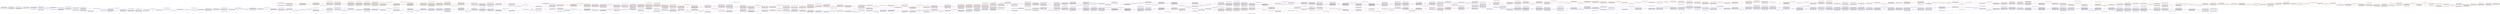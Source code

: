 digraph G
{
rankdir=LR
373 -> 460 [color="blue", label="chr=0 pos=0 len=31 orpos=0 orlen=31  ch='T'"];
460 -> 288 [color="blue", label="chr=0 pos=12 len=23 orpos=12 orlen=23  ch='G'"];
288 -> 69 [color="blue", label="chr=0 pos=16 len=20 orpos=16 orlen=20  ch='A'"];
69 -> 256 [color="blue", label="chr=0 pos=17 len=62 orpos=17 orlen=62  ch='A'"];
256 -> 155 [color="blue", label="chr=0 pos=60 len=23 orpos=60 orlen=23  ch='T'"];
155 -> 124 [color="blue", label="chr=0 pos=64 len=21 orpos=64 orlen=21  ch='A'"];
124 -> 274 [color="blue", label="chr=0 pos=66 len=21 orpos=66 orlen=21  ch='G'"];
274 -> 6 [color="blue", label="chr=0 pos=68 len=21 orpos=68 orlen=21  ch='T'"];
6 -> 356 [color="blue", label="chr=0 pos=70 len=33 orpos=70 orlen=33  ch='A'"];
356 -> 317 [color="blue", label="chr=0 pos=84 len=37 orpos=84 orlen=37  ch='C'"];
317 -> 187 [color="blue", label="chr=0 pos=102 len=20 orpos=102 orlen=20  ch='C'"];
187 -> 298 [color="blue", label="chr=0 pos=103 len=24 orpos=103 orlen=24  ch='G'"];
298 -> 374 [color="blue", label="chr=0 pos=108 len=21 orpos=108 orlen=21  ch='T'"];
374 -> 396 [color="blue", label="chr=0 pos=110 len=23 orpos=110 orlen=23  ch='C'"];
396 -> 71 [color="blue", label="chr=0 pos=114 len=29 orpos=114 orlen=29  ch='C'"];
71 -> 492 [color="blue", label="chr=0 pos=124 len=72 orpos=124 orlen=72  ch='T'"];
492 -> 332 [color="blue", label="chr=0 pos=177 len=20 orpos=177 orlen=20  ch='A'"];
332 -> 456 [color="blue", label="chr=0 pos=178 len=28 orpos=178 orlen=28  ch='T'"];
456 -> 384 [color="blue", label="chr=0 pos=187 len=33 orpos=187 orlen=33  ch='T'"];
384 -> 446 [color="blue", label="chr=0 pos=201 len=20 orpos=201 orlen=20  ch='T'"];
446 -> 158 [color="blue", label="chr=0 pos=202 len=42 orpos=202 orlen=42  ch='C'"];
158 -> 159 [color="blue", label="chr=0 pos=225 len=21 orpos=225 orlen=21  ch='T'"];
159 -> 535 [color="blue", label="chr=0 pos=227 len=41 orpos=227 orlen=41  ch='G'"];
535 -> 490 [color="blue", label="chr=0 pos=249 len=20 orpos=249 orlen=20  ch='C'"];
490 -> 110 [color="blue", label="chr=0 pos=250 len=45 orpos=250 orlen=45  ch='T'"];
110 -> 407 [color="blue", label="chr=0 pos=276 len=20 orpos=276 orlen=20  ch='A'"];
407 -> 462 [color="blue", label="chr=0 pos=277 len=22 orpos=277 orlen=22  ch='G'"];
462 -> 168 [color="blue", label="chr=0 pos=280 len=22 orpos=280 orlen=22  ch='T'"];
168 -> 348 [color="blue", label="chr=0 pos=283 len=28 orpos=283 orlen=28  ch='G'"];
348 -> 403 [color="blue", label="chr=0 pos=292 len=39 orpos=292 orlen=39  ch='T'"];
403 -> 511 [color="blue", label="chr=0 pos=312 len=20 orpos=312 orlen=20  ch='C'"];
511 -> 262 [color="blue", label="chr=0 pos=313 len=37 orpos=313 orlen=37  ch='T'"];
262 -> 539 [color="blue", label="chr=0 pos=331 len=30 orpos=331 orlen=30  ch='C'"];
539 -> 524 [color="blue", label="chr=0 pos=342 len=20 orpos=342 orlen=20  ch='A'"];
524 -> 278 [color="blue", label="chr=0 pos=343 len=22 orpos=343 orlen=22  ch='T'"];
278 -> 107 [color="blue", label="chr=0 pos=346 len=27 orpos=346 orlen=27  ch='C'"];
107 -> 394 [color="blue", label="chr=0 pos=354 len=20 orpos=354 orlen=20  ch='A'"];
394 -> 358 [color="blue", label="chr=0 pos=355 len=32 orpos=355 orlen=32  ch='G'"];
358 -> 7 [color="blue", label="chr=0 pos=368 len=47 orpos=368 orlen=47  ch='A'"];
7 -> 80 [color="blue", label="chr=0 pos=396 len=23 orpos=396 orlen=23  ch='C'"];
80 -> 378 [color="blue", label="chr=0 pos=400 len=54 orpos=400 orlen=54  ch='G'"];
378 -> 408 [color="blue", label="chr=0 pos=435 len=20 orpos=435 orlen=20  ch='A'"];
408 -> 532 [color="blue", label="chr=0 pos=436 len=31 orpos=436 orlen=31  ch='T'"];
532 -> 243 [color="blue", label="chr=0 pos=448 len=39 orpos=448 orlen=39  ch='C'"];
243 -> 222 [color="blue", label="chr=0 pos=468 len=22 orpos=468 orlen=22  ch='A'"];
222 -> 421 [color="blue", label="chr=0 pos=471 len=27 orpos=471 orlen=27  ch='T'"];
421 -> 275 [color="blue", label="chr=0 pos=479 len=21 orpos=479 orlen=21  ch='T'"];
275 -> 121 [color="blue", label="chr=0 pos=481 len=39 orpos=481 orlen=39  ch='T'"];
121 -> 84 [color="blue", label="chr=0 pos=501 len=32 orpos=501 orlen=32  ch='T'"];
84 -> 495 [color="blue", label="chr=0 pos=514 len=43 orpos=514 orlen=43  ch='A'"];
495 -> 420 [color="blue", label="chr=0 pos=538 len=28 orpos=538 orlen=28  ch='G'"];
420 -> 259 [color="blue", label="chr=0 pos=547 len=51 orpos=547 orlen=51  ch='G'"];
259 -> 527 [color="blue", label="chr=0 pos=579 len=22 orpos=579 orlen=22  ch='T'"];
527 -> 457 [color="blue", label="chr=0 pos=582 len=20 orpos=582 orlen=20  ch='A'"];
457 -> 445 [color="blue", label="chr=0 pos=583 len=39 orpos=583 orlen=39  ch='T'"];
445 -> 85 [color="blue", label="chr=0 pos=603 len=23 orpos=603 orlen=23  ch='A'"];
85 -> 174 [color="blue", label="chr=0 pos=607 len=21 orpos=607 orlen=21  ch='C'"];
174 -> 436 [color="blue", label="chr=0 pos=609 len=22 orpos=609 orlen=22  ch='A'"];
436 -> 111 [color="blue", label="chr=0 pos=612 len=35 orpos=612 orlen=35  ch='A'"];
111 -> 216 [color="blue", label="chr=0 pos=628 len=36 orpos=628 orlen=36  ch='T'"];
216 -> 176 [color="blue", label="chr=0 pos=645 len=22 orpos=645 orlen=22  ch='A'"];
176 -> 413 [color="blue", label="chr=0 pos=648 len=21 orpos=648 orlen=21  ch='C'"];
413 -> 49 [color="blue", label="chr=0 pos=650 len=23 orpos=650 orlen=23  ch='A'"];
49 -> 46 [color="blue", label="chr=0 pos=654 len=40 orpos=654 orlen=40  ch='C'"];
46 -> 161 [color="blue", label="chr=0 pos=675 len=22 orpos=675 orlen=22  ch='C'"];
161 -> 302 [color="blue", label="chr=0 pos=678 len=25 orpos=678 orlen=25  ch='C'"];
302 -> 115 [color="blue", label="chr=0 pos=684 len=20 orpos=684 orlen=20  ch='G'"];
115 -> 183 [color="blue", label="chr=0 pos=685 len=28 orpos=685 orlen=28  ch='A'"];
183 -> 251 [color="blue", label="chr=0 pos=694 len=22 orpos=694 orlen=22  ch='G'"];
251 -> 199 [color="blue", label="chr=0 pos=697 len=27 orpos=697 orlen=27  ch='T'"];
199 -> 89 [color="blue", label="chr=0 pos=705 len=26 orpos=705 orlen=26  ch='T'"];
89 -> 171 [color="blue", label="chr=0 pos=712 len=24 orpos=712 orlen=24  ch='G'"];
171 -> 267 [color="blue", label="chr=0 pos=717 len=24 orpos=717 orlen=24  ch='T'"];
267 -> 156 [color="blue", label="chr=0 pos=722 len=29 orpos=722 orlen=29  ch='G'"];
156 -> 314 [color="blue", label="chr=0 pos=732 len=34 orpos=732 orlen=34  ch='A'"];
314 -> 180 [color="blue", label="chr=0 pos=747 len=20 orpos=747 orlen=20  ch='G'"];
180 -> 50 [color="blue", label="chr=0 pos=748 len=39 orpos=748 orlen=39  ch='G'"];
50 -> 200 [color="blue", label="chr=0 pos=768 len=20 orpos=768 orlen=20  ch='G'"];
200 -> 505 [color="blue", label="chr=0 pos=769 len=28 orpos=769 orlen=28  ch='A'"];
505 -> 292 [color="blue", label="chr=0 pos=778 len=39 orpos=778 orlen=39  ch='T'"];
292 -> 296 [color="blue", label="chr=0 pos=798 len=21 orpos=798 orlen=21  ch='C'"];
296 -> 347 [color="blue", label="chr=0 pos=800 len=21 orpos=800 orlen=21  ch='T'"];
347 -> 73 [color="blue", label="chr=0 pos=802 len=22 orpos=802 orlen=22  ch='T'"];
73 -> 290 [color="blue", label="chr=0 pos=805 len=39 orpos=805 orlen=39  ch='A'"];
290 -> 461 [color="blue", label="chr=0 pos=825 len=31 orpos=825 orlen=31  ch='C'"];
461 -> 285 [color="blue", label="chr=0 pos=837 len=28 orpos=837 orlen=28  ch='T'"];
285 -> 246 [color="blue", label="chr=0 pos=846 len=27 orpos=846 orlen=27  ch='C'"];
246 -> 203 [color="blue", label="chr=0 pos=854 len=30 orpos=854 orlen=30  ch='T'"];
203 -> 451 [color="blue", label="chr=0 pos=865 len=28 orpos=865 orlen=28  ch='T'"];
451 -> 404 [color="blue", label="chr=0 pos=874 len=39 orpos=874 orlen=39  ch='G'"];
404 -> 289 [color="blue", label="chr=0 pos=894 len=23 orpos=894 orlen=23  ch='A'"];
289 -> 437 [color="blue", label="chr=0 pos=898 len=39 orpos=898 orlen=39  ch='T'"];
437 -> 162 [color="blue", label="chr=0 pos=918 len=20 orpos=918 orlen=20  ch='A'"];
162 -> 48 [color="blue", label="chr=0 pos=919 len=28 orpos=919 orlen=28  ch='A'"];
48 -> 291 [color="blue", label="chr=0 pos=928 len=39 orpos=928 orlen=39  ch='T'"];
291 -> 361 [color="blue", label="chr=0 pos=948 len=31 orpos=948 orlen=31  ch='T'"];
361 -> 410 [color="blue", label="chr=0 pos=960 len=30 orpos=960 orlen=30  ch='T'"];
410 -> 530 [color="blue", label="chr=0 pos=971 len=26 orpos=971 orlen=26  ch='A'"];
530 -> 364 [color="blue", label="chr=0 pos=978 len=27 orpos=978 orlen=27  ch='G'"];
364 -> 321 [color="blue", label="chr=0 pos=986 len=24 orpos=986 orlen=24  ch='A'"];
321 -> 239 [color="blue", label="chr=0 pos=991 len=23 orpos=991 orlen=23  ch='C'"];
239 -> 387 [color="blue", label="chr=0 pos=995 len=32 orpos=995 orlen=32  ch='C'"];
387 -> 331 [color="blue", label="chr=0 pos=1008 len=24 orpos=1008 orlen=24  ch='G'"];
331 -> 339 [color="blue", label="chr=0 pos=1013 len=21 orpos=1013 orlen=21  ch='G'"];
339 -> 254 [color="blue", label="chr=0 pos=1015 len=39 orpos=1015 orlen=39  ch='T'"];
254 -> 487 [color="blue", label="chr=0 pos=1035 len=29 orpos=1035 orlen=29  ch='G'"];
487 -> 405 [color="blue", label="chr=0 pos=1045 len=39 orpos=1045 orlen=39  ch='C'"];
405 -> 514 [color="blue", label="chr=0 pos=1065 len=20 orpos=1065 orlen=20  ch='C'"];
514 -> 399 [color="blue", label="chr=0 pos=1066 len=33 orpos=1066 orlen=33  ch='G'"];
399 -> 297 [color="blue", label="chr=0 pos=1080 len=40 orpos=1080 orlen=40  ch='C'"];
297 -> 284 [color="blue", label="chr=0 pos=1101 len=22 orpos=1101 orlen=22  ch='G'"];
284 -> 58 [color="blue", label="chr=0 pos=1104 len=20 orpos=1104 orlen=20  ch='A'"];
58 -> 91 [color="blue", label="chr=0 pos=1105 len=33 orpos=1105 orlen=33  ch='G'"];
91 -> 97 [color="blue", label="chr=0 pos=1119 len=23 orpos=1119 orlen=23  ch='T'"];
97 -> 190 [color="blue", label="chr=0 pos=1123 len=25 orpos=1123 orlen=25  ch='T'"];
190 -> 51 [color="blue", label="chr=0 pos=1129 len=39 orpos=1129 orlen=39  ch='A'"];
51 -> 193 [color="blue", label="chr=0 pos=1149 len=22 orpos=1149 orlen=22  ch='G'"];
193 -> 432 [color="blue", label="chr=0 pos=1152 len=28 orpos=1152 orlen=28  ch='A'"];
432 -> 13 [color="blue", label="chr=0 pos=1161 len=29 orpos=1161 orlen=29  ch='C'"];
13 -> 520 [color="blue", label="chr=0 pos=1171 len=39 orpos=1171 orlen=39  ch='T'"];
520 -> 455 [color="blue", label="chr=0 pos=1191 len=23 orpos=1191 orlen=23  ch='A'"];
455 -> 99 [color="blue", label="chr=0 pos=1195 len=25 orpos=1195 orlen=25  ch='T'"];
99 -> 116 [color="blue", label="chr=0 pos=1201 len=39 orpos=1201 orlen=39  ch='T'"];
116 -> 422 [color="blue", label="chr=0 pos=1221 len=20 orpos=1221 orlen=20  ch='C'"];
422 -> 103 [color="blue", label="chr=0 pos=1222 len=20 orpos=1222 orlen=20  ch='T'"];
103 -> 402 [color="blue", label="chr=0 pos=1223 len=27 orpos=1223 orlen=27  ch='C'"];
402 -> 165 [color="blue", label="chr=0 pos=1231 len=30 orpos=1231 orlen=30  ch='C'"];
165 -> 423 [color="blue", label="chr=0 pos=1242 len=22 orpos=1242 orlen=22  ch='C'"];
423 -> 122 [color="blue", label="chr=0 pos=1245 len=20 orpos=1245 orlen=20  ch='A'"];
122 -> 385 [color="blue", label="chr=0 pos=1246 len=24 orpos=1246 orlen=24  ch='G'"];
385 -> 234 [color="blue", label="chr=0 pos=1251 len=29 orpos=1251 orlen=29  ch='G'"];
234 -> 186 [color="blue", label="chr=0 pos=1261 len=39 orpos=1261 orlen=39  ch='A'"];
186 -> 428 [color="blue", label="chr=0 pos=1281 len=22 orpos=1281 orlen=22  ch='G'"];
428 -> 38 [color="blue", label="chr=0 pos=1284 len=24 orpos=1284 orlen=24  ch='T'"];
38 -> 125 [color="blue", label="chr=0 pos=1289 len=20 orpos=1289 orlen=20  ch='A'"];
125 -> 483 [color="blue", label="chr=0 pos=1290 len=20 orpos=1290 orlen=20  ch='A'"];
483 -> 397 [color="blue", label="chr=0 pos=1291 len=24 orpos=1291 orlen=24  ch='A'"];
397 -> 242 [color="blue", label="chr=0 pos=1296 len=22 orpos=1296 orlen=22  ch='T'"];
242 -> 425 [color="blue", label="chr=0 pos=1299 len=21 orpos=1299 orlen=21  ch='C'"];
425 -> 74 [color="blue", label="chr=0 pos=1301 len=50 orpos=1301 orlen=50  ch='G'"];
74 -> 279 [color="blue", label="chr=0 pos=1332 len=20 orpos=1332 orlen=20  ch='A'"];
279 -> 507 [color="blue", label="chr=0 pos=1333 len=22 orpos=1333 orlen=22  ch='C'"];
507 -> 360 [color="blue", label="chr=0 pos=1336 len=30 orpos=1336 orlen=30  ch='G'"];
360 -> 299 [color="blue", label="chr=0 pos=1347 len=40 orpos=1347 orlen=40  ch='G'"];
299 -> 377 [color="blue", label="chr=0 pos=1368 len=21 orpos=1368 orlen=21  ch='A'"];
377 -> 498 [color="blue", label="chr=0 pos=1370 len=41 orpos=1370 orlen=41  ch='T'"];
498 -> 57 [color="blue", label="chr=0 pos=1392 len=26 orpos=1392 orlen=26  ch='T'"];
57 -> 214 [color="blue", label="chr=0 pos=1399 len=43 orpos=1399 orlen=43  ch='C'"];
214 -> 313 [color="blue", label="chr=0 pos=1423 len=21 orpos=1423 orlen=21  ch='T'"];
313 -> 114 [color="blue", label="chr=0 pos=1425 len=23 orpos=1425 orlen=23  ch='G'"];
114 -> 197 [color="blue", label="chr=0 pos=1429 len=22 orpos=1429 orlen=22  ch='T'"];
197 -> 147 [color="blue", label="chr=0 pos=1432 len=32 orpos=1432 orlen=32  ch='A'"];
373 -> 460 [color="blue", label="chr=1 pos=0 len=31 orpos=0 orlen=31  ch='T'"];
460 -> 288 [color="blue", label="chr=1 pos=12 len=23 orpos=12 orlen=23  ch='G'"];
288 -> 69 [color="blue", label="chr=1 pos=16 len=20 orpos=16 orlen=20  ch='A'"];
69 -> 508 [color="blue", label="chr=1 pos=17 len=21 orpos=17 orlen=21  ch='T'"];
508 -> 0 [color="blue", label="chr=1 pos=19 len=28 orpos=19 orlen=28  ch='T'"];
0 -> 415 [color="blue", label="chr=1 pos=28 len=29 orpos=28 orlen=29  ch='G'"];
415 -> 474 [color="blue", label="chr=1 pos=38 len=27 orpos=38 orlen=27  ch='G'"];
474 -> 357 [color="blue", label="chr=1 pos=46 len=29 orpos=46 orlen=29  ch='C'"];
357 -> 444 [color="blue", label="chr=1 pos=56 len=26 orpos=56 orlen=26  ch='A'"];
444 -> 124 [color="blue", label="chr=1 pos=63 len=22 orpos=63 orlen=22  ch='C'"];
124 -> 274 [color="blue", label="chr=1 pos=66 len=21 orpos=66 orlen=21  ch='G'"];
274 -> 6 [color="blue", label="chr=1 pos=68 len=21 orpos=68 orlen=21  ch='T'"];
6 -> 464 [color="blue", label="chr=1 pos=70 len=39 orpos=70 orlen=39  ch='G'"];
464 -> 317 [color="blue", label="chr=1 pos=90 len=31 orpos=90 orlen=31  ch='A'"];
317 -> 187 [color="blue", label="chr=1 pos=102 len=20 orpos=102 orlen=20  ch='C'"];
187 -> 298 [color="blue", label="chr=1 pos=103 len=24 orpos=103 orlen=24  ch='G'"];
298 -> 374 [color="blue", label="chr=1 pos=108 len=21 orpos=108 orlen=21  ch='T'"];
374 -> 396 [color="blue", label="chr=1 pos=110 len=23 orpos=110 orlen=23  ch='C'"];
396 -> 71 [color="blue", label="chr=1 pos=114 len=29 orpos=114 orlen=29  ch='C'"];
71 -> 78 [color="blue", label="chr=1 pos=124 len=33 orpos=124 orlen=33  ch='C'"];
78 -> 293 [color="blue", label="chr=1 pos=138 len=20 orpos=138 orlen=20  ch='A'"];
293 -> 72 [color="blue", label="chr=1 pos=139 len=24 orpos=139 orlen=24  ch='C'"];
72 -> 271 [color="blue", label="chr=1 pos=144 len=34 orpos=144 orlen=34  ch='A'"];
271 -> 513 [color="blue", label="chr=1 pos=159 len=21 orpos=159 orlen=21  ch='G'"];
513 -> 492 [color="blue", label="chr=1 pos=161 len=35 orpos=161 orlen=35  ch='T'"];
492 -> 332 [color="blue", label="chr=1 pos=177 len=20 orpos=177 orlen=20  ch='A'"];
332 -> 384 [color="blue", label="chr=1 pos=178 len=42 orpos=178 orlen=42  ch='C'"];
384 -> 446 [color="blue", label="chr=1 pos=201 len=20 orpos=201 orlen=20  ch='T'"];
446 -> 169 [color="blue", label="chr=1 pos=202 len=39 orpos=202 orlen=39  ch='G'"];
169 -> 158 [color="blue", label="chr=1 pos=222 len=22 orpos=222 orlen=22  ch='T'"];
158 -> 159 [color="blue", label="chr=1 pos=225 len=21 orpos=225 orlen=21  ch='T'"];
159 -> 160 [color="blue", label="chr=1 pos=227 len=21 orpos=227 orlen=21  ch='A'"];
160 -> 490 [color="blue", label="chr=1 pos=229 len=40 orpos=229 orlen=40  ch='C'"];
490 -> 170 [color="blue", label="chr=1 pos=250 len=24 orpos=250 orlen=24  ch='A'"];
170 -> 87 [color="blue", label="chr=1 pos=255 len=20 orpos=255 orlen=20  ch='A'"];
87 -> 201 [color="blue", label="chr=1 pos=256 len=21 orpos=256 orlen=21  ch='C'"];
201 -> 110 [color="blue", label="chr=1 pos=258 len=37 orpos=258 orlen=37  ch='G'"];
110 -> 407 [color="blue", label="chr=1 pos=276 len=20 orpos=276 orlen=20  ch='A'"];
407 -> 462 [color="blue", label="chr=1 pos=277 len=22 orpos=277 orlen=22  ch='G'"];
462 -> 220 [color="blue", label="chr=1 pos=280 len=42 orpos=280 orlen=42  ch='C'"];
220 -> 500 [color="blue", label="chr=1 pos=303 len=26 orpos=303 orlen=26  ch='C'"];
500 -> 403 [color="blue", label="chr=1 pos=310 len=21 orpos=310 orlen=21  ch='C'"];
403 -> 511 [color="blue", label="chr=1 pos=312 len=20 orpos=312 orlen=20  ch='C'"];
511 -> 15 [color="blue", label="chr=1 pos=313 len=24 orpos=313 orlen=24  ch='C'"];
15 -> 88 [color="blue", label="chr=1 pos=318 len=20 orpos=318 orlen=20  ch='C'"];
88 -> 278 [color="blue", label="chr=1 pos=319 len=46 orpos=319 orlen=46  ch='T'"];
278 -> 107 [color="blue", label="chr=1 pos=346 len=27 orpos=346 orlen=27  ch='C'"];
107 -> 394 [color="blue", label="chr=1 pos=354 len=20 orpos=354 orlen=20  ch='A'"];
394 -> 358 [color="blue", label="chr=1 pos=355 len=32 orpos=355 orlen=32  ch='G'"];
358 -> 466 [color="blue", label="chr=1 pos=368 len=27 orpos=368 orlen=27  ch='G'"];
466 -> 501 [color="blue", label="chr=1 pos=376 len=33 orpos=376 orlen=33  ch='C'"];
501 -> 60 [color="blue", label="chr=1 pos=390 len=23 orpos=390 orlen=23  ch='T'"];
60 -> 238 [color="blue", label="chr=1 pos=394 len=39 orpos=394 orlen=39  ch='A'"];
238 -> 515 [color="blue", label="chr=1 pos=414 len=35 orpos=414 orlen=35  ch='T'"];
515 -> 531 [color="blue", label="chr=1 pos=430 len=22 orpos=430 orlen=22  ch='C'"];
531 -> 378 [color="blue", label="chr=1 pos=433 len=24 orpos=433 orlen=24  ch='T'"];
378 -> 408 [color="blue", label="chr=1 pos=438 len=20 orpos=438 orlen=20  ch='A'"];
408 -> 10 [color="blue", label="chr=1 pos=439 len=36 orpos=439 orlen=36  ch='C'"];
10 -> 249 [color="blue", label="chr=1 pos=456 len=22 orpos=456 orlen=22  ch='C'"];
249 -> 40 [color="blue", label="chr=1 pos=459 len=23 orpos=459 orlen=23  ch='T'"];
40 -> 243 [color="blue", label="chr=1 pos=463 len=27 orpos=463 orlen=27  ch='T'"];
243 -> 222 [color="blue", label="chr=1 pos=471 len=22 orpos=471 orlen=22  ch='A'"];
222 -> 421 [color="blue", label="chr=1 pos=474 len=27 orpos=474 orlen=27  ch='T'"];
421 -> 350 [color="blue", label="chr=1 pos=482 len=74 orpos=482 orlen=74  ch='G'"];
350 -> 131 [color="blue", label="chr=1 pos=537 len=22 orpos=537 orlen=22  ch='G'"];
131 -> 495 [color="blue", label="chr=1 pos=540 len=20 orpos=540 orlen=20  ch='T'"];
495 -> 420 [color="blue", label="chr=1 pos=541 len=28 orpos=541 orlen=28  ch='G'"];
420 -> 475 [color="blue", label="chr=1 pos=550 len=28 orpos=550 orlen=28  ch='C'"];
475 -> 316 [color="blue", label="chr=1 pos=559 len=36 orpos=559 orlen=36  ch='A'"];
316 -> 512 [color="blue", label="chr=1 pos=576 len=22 orpos=576 orlen=22  ch='G'"];
512 -> 65 [color="blue", label="chr=1 pos=579 len=21 orpos=579 orlen=21  ch='C'"];
65 -> 259 [color="blue", label="chr=1 pos=581 len=20 orpos=581 orlen=20  ch='C'"];
259 -> 527 [color="blue", label="chr=1 pos=582 len=22 orpos=582 orlen=22  ch='T'"];
527 -> 457 [color="blue", label="chr=1 pos=585 len=20 orpos=585 orlen=20  ch='A'"];
457 -> 330 [color="blue", label="chr=1 pos=586 len=28 orpos=586 orlen=28  ch='C'"];
330 -> 436 [color="blue", label="chr=1 pos=595 len=39 orpos=595 orlen=39  ch='A'"];
436 -> 111 [color="blue", label="chr=1 pos=615 len=35 orpos=615 orlen=35  ch='A'"];
111 -> 134 [color="blue", label="chr=1 pos=631 len=23 orpos=631 orlen=23  ch='A'"];
134 -> 273 [color="blue", label="chr=1 pos=635 len=45 orpos=635 orlen=45  ch='C'"];
273 -> 46 [color="blue", label="chr=1 pos=661 len=36 orpos=661 orlen=36  ch='A'"];
46 -> 161 [color="blue", label="chr=1 pos=678 len=22 orpos=678 orlen=22  ch='C'"];
161 -> 302 [color="blue", label="chr=1 pos=681 len=25 orpos=681 orlen=25  ch='C'"];
302 -> 115 [color="blue", label="chr=1 pos=687 len=20 orpos=687 orlen=20  ch='G'"];
115 -> 183 [color="blue", label="chr=1 pos=688 len=28 orpos=688 orlen=28  ch='A'"];
183 -> 251 [color="blue", label="chr=1 pos=697 len=22 orpos=697 orlen=22  ch='G'"];
251 -> 172 [color="blue", label="chr=1 pos=700 len=39 orpos=700 orlen=39  ch='C'"];
172 -> 153 [color="blue", label="chr=1 pos=720 len=27 orpos=720 orlen=27  ch='T'"];
153 -> 11 [color="blue", label="chr=1 pos=728 len=20 orpos=728 orlen=20  ch='G'"];
11 -> 156 [color="blue", label="chr=1 pos=729 len=25 orpos=729 orlen=25  ch='G'"];
156 -> 314 [color="blue", label="chr=1 pos=735 len=34 orpos=735 orlen=34  ch='A'"];
314 -> 180 [color="blue", label="chr=1 pos=750 len=20 orpos=750 orlen=20  ch='G'"];
180 -> 50 [color="blue", label="chr=1 pos=751 len=39 orpos=751 orlen=39  ch='C'"];
50 -> 200 [color="blue", label="chr=1 pos=771 len=20 orpos=771 orlen=20  ch='G'"];
200 -> 505 [color="blue", label="chr=1 pos=772 len=28 orpos=772 orlen=28  ch='A'"];
505 -> 90 [color="blue", label="chr=1 pos=781 len=36 orpos=781 orlen=36  ch='C'"];
90 -> 292 [color="blue", label="chr=1 pos=798 len=22 orpos=798 orlen=22  ch='G'"];
292 -> 296 [color="blue", label="chr=1 pos=801 len=21 orpos=801 orlen=21  ch='C'"];
296 -> 347 [color="blue", label="chr=1 pos=803 len=21 orpos=803 orlen=21  ch='T'"];
347 -> 73 [color="blue", label="chr=1 pos=805 len=22 orpos=805 orlen=22  ch='T'"];
73 -> 184 [color="blue", label="chr=1 pos=808 len=31 orpos=808 orlen=31  ch='C'"];
184 -> 496 [color="blue", label="chr=1 pos=820 len=23 orpos=820 orlen=23  ch='A'"];
496 -> 461 [color="blue", label="chr=1 pos=824 len=35 orpos=824 orlen=35  ch='A'"];
461 -> 285 [color="blue", label="chr=1 pos=840 len=28 orpos=840 orlen=28  ch='T'"];
285 -> 246 [color="blue", label="chr=1 pos=849 len=27 orpos=849 orlen=27  ch='C'"];
246 -> 203 [color="blue", label="chr=1 pos=857 len=30 orpos=857 orlen=30  ch='T'"];
203 -> 451 [color="blue", label="chr=1 pos=868 len=28 orpos=868 orlen=28  ch='T'"];
451 -> 34 [color="blue", label="chr=1 pos=877 len=23 orpos=877 orlen=23  ch='A'"];
34 -> 525 [color="blue", label="chr=1 pos=881 len=36 orpos=881 orlen=36  ch='C'"];
525 -> 289 [color="blue", label="chr=1 pos=898 len=22 orpos=898 orlen=22  ch='G'"];
289 -> 61 [color="blue", label="chr=1 pos=901 len=23 orpos=901 orlen=23  ch='A'"];
61 -> 120 [color="blue", label="chr=1 pos=905 len=34 orpos=905 orlen=34  ch='C'"];
120 -> 83 [color="blue", label="chr=1 pos=920 len=39 orpos=920 orlen=39  ch='C'"];
83 -> 145 [color="blue", label="chr=1 pos=940 len=21 orpos=940 orlen=21  ch='T'"];
145 -> 59 [color="blue", label="chr=1 pos=942 len=31 orpos=942 orlen=31  ch='A'"];
59 -> 231 [color="blue", label="chr=1 pos=954 len=20 orpos=954 orlen=20  ch='A'"];
231 -> 361 [color="blue", label="chr=1 pos=955 len=27 orpos=955 orlen=27  ch='T'"];
361 -> 410 [color="blue", label="chr=1 pos=963 len=30 orpos=963 orlen=30  ch='T'"];
410 -> 530 [color="blue", label="chr=1 pos=974 len=26 orpos=974 orlen=26  ch='A'"];
530 -> 364 [color="blue", label="chr=1 pos=981 len=27 orpos=981 orlen=27  ch='G'"];
364 -> 98 [color="blue", label="chr=1 pos=989 len=36 orpos=989 orlen=36  ch='G'"];
98 -> 387 [color="blue", label="chr=1 pos=1006 len=39 orpos=1006 orlen=39  ch='G'"];
387 -> 331 [color="blue", label="chr=1 pos=1026 len=24 orpos=1026 orlen=24  ch='G'"];
331 -> 339 [color="blue", label="chr=1 pos=1031 len=21 orpos=1031 orlen=21  ch='G'"];
339 -> 254 [color="blue", label="chr=1 pos=1033 len=39 orpos=1033 orlen=39  ch='T'"];
254 -> 487 [color="blue", label="chr=1 pos=1053 len=29 orpos=1053 orlen=29  ch='G'"];
487 -> 185 [color="blue", label="chr=1 pos=1063 len=22 orpos=1063 orlen=22  ch='T'"];
185 -> 42 [color="blue", label="chr=1 pos=1066 len=31 orpos=1066 orlen=31  ch='T'"];
42 -> 133 [color="blue", label="chr=1 pos=1078 len=27 orpos=1078 orlen=27  ch='G'"];
133 -> 499 [color="blue", label="chr=1 pos=1086 len=20 orpos=1086 orlen=20  ch='G'"];
499 -> 209 [color="blue", label="chr=1 pos=1087 len=25 orpos=1087 orlen=25  ch='C'"];
209 -> 399 [color="blue", label="chr=1 pos=1093 len=24 orpos=1093 orlen=24  ch='C'"];
399 -> 91 [color="blue", label="chr=1 pos=1098 len=58 orpos=1098 orlen=58  ch='A'"];
91 -> 97 [color="blue", label="chr=1 pos=1137 len=23 orpos=1137 orlen=23  ch='T'"];
97 -> 193 [color="blue", label="chr=1 pos=1141 len=48 orpos=1141 orlen=48  ch='A'"];
193 -> 432 [color="blue", label="chr=1 pos=1170 len=28 orpos=1170 orlen=28  ch='A'"];
432 -> 13 [color="blue", label="chr=1 pos=1179 len=29 orpos=1179 orlen=29  ch='C'"];
13 -> 177 [color="blue", label="chr=1 pos=1189 len=34 orpos=1189 orlen=34  ch='C'"];
177 -> 520 [color="blue", label="chr=1 pos=1204 len=24 orpos=1204 orlen=24  ch='T'"];
520 -> 455 [color="blue", label="chr=1 pos=1209 len=23 orpos=1209 orlen=23  ch='A'"];
455 -> 99 [color="blue", label="chr=1 pos=1213 len=25 orpos=1213 orlen=25  ch='T'"];
99 -> 395 [color="blue", label="chr=1 pos=1219 len=24 orpos=1219 orlen=24  ch='C'"];
395 -> 266 [color="blue", label="chr=1 pos=1224 len=28 orpos=1224 orlen=28  ch='G'"];
266 -> 116 [color="blue", label="chr=1 pos=1233 len=25 orpos=1233 orlen=25  ch='T'"];
116 -> 422 [color="blue", label="chr=1 pos=1239 len=20 orpos=1239 orlen=20  ch='C'"];
422 -> 103 [color="blue", label="chr=1 pos=1240 len=20 orpos=1240 orlen=20  ch='T'"];
103 -> 402 [color="blue", label="chr=1 pos=1241 len=27 orpos=1241 orlen=27  ch='C'"];
402 -> 385 [color="blue", label="chr=1 pos=1249 len=39 orpos=1249 orlen=39  ch='G'"];
385 -> 234 [color="blue", label="chr=1 pos=1269 len=29 orpos=1269 orlen=29  ch='G'"];
234 -> 100 [color="blue", label="chr=1 pos=1279 len=22 orpos=1279 orlen=22  ch='T'"];
100 -> 342 [color="blue", label="chr=1 pos=1282 len=21 orpos=1282 orlen=21  ch='T'"];
342 -> 538 [color="blue", label="chr=1 pos=1284 len=21 orpos=1284 orlen=21  ch='A'"];
538 -> 503 [color="blue", label="chr=1 pos=1286 len=20 orpos=1286 orlen=20  ch='T'"];
503 -> 186 [color="blue", label="chr=1 pos=1287 len=31 orpos=1287 orlen=31  ch='C'"];
186 -> 428 [color="blue", label="chr=1 pos=1299 len=22 orpos=1299 orlen=22  ch='G'"];
428 -> 38 [color="blue", label="chr=1 pos=1302 len=24 orpos=1302 orlen=24  ch='T'"];
38 -> 125 [color="blue", label="chr=1 pos=1307 len=20 orpos=1307 orlen=20  ch='A'"];
125 -> 483 [color="blue", label="chr=1 pos=1308 len=20 orpos=1308 orlen=20  ch='A'"];
483 -> 397 [color="blue", label="chr=1 pos=1309 len=24 orpos=1309 orlen=24  ch='A'"];
397 -> 242 [color="blue", label="chr=1 pos=1314 len=22 orpos=1314 orlen=22  ch='T'"];
242 -> 425 [color="blue", label="chr=1 pos=1317 len=21 orpos=1317 orlen=21  ch='C'"];
425 -> 236 [color="blue", label="chr=1 pos=1319 len=40 orpos=1319 orlen=40  ch='A'"];
236 -> 55 [color="blue", label="chr=1 pos=1340 len=24 orpos=1340 orlen=24  ch='G'"];
55 -> 74 [color="blue", label="chr=1 pos=1345 len=24 orpos=1345 orlen=24  ch='C'"];
74 -> 279 [color="blue", label="chr=1 pos=1350 len=20 orpos=1350 orlen=20  ch='A'"];
279 -> 507 [color="blue", label="chr=1 pos=1351 len=22 orpos=1351 orlen=22  ch='C'"];
507 -> 360 [color="blue", label="chr=1 pos=1354 len=30 orpos=1354 orlen=30  ch='G'"];
360 -> 299 [color="blue", label="chr=1 pos=1365 len=40 orpos=1365 orlen=40  ch='G'"];
299 -> 377 [color="blue", label="chr=1 pos=1386 len=21 orpos=1386 orlen=21  ch='A'"];
377 -> 498 [color="blue", label="chr=1 pos=1388 len=41 orpos=1388 orlen=41  ch='T'"];
498 -> 57 [color="blue", label="chr=1 pos=1410 len=26 orpos=1410 orlen=26  ch='T'"];
57 -> 214 [color="blue", label="chr=1 pos=1417 len=43 orpos=1417 orlen=43  ch='C'"];
214 -> 313 [color="blue", label="chr=1 pos=1441 len=21 orpos=1441 orlen=21  ch='T'"];
313 -> 114 [color="blue", label="chr=1 pos=1443 len=23 orpos=1443 orlen=23  ch='G'"];
114 -> 197 [color="blue", label="chr=1 pos=1447 len=22 orpos=1447 orlen=22  ch='T'"];
197 -> 175 [color="blue", label="chr=1 pos=1450 len=23 orpos=1450 orlen=23  ch='G'"];
175 -> 150 [color="blue", label="chr=1 pos=1454 len=28 orpos=1454 orlen=28  ch='G'"];
369 -> 288 [color="blue", label="chr=2 pos=0 len=35 orpos=0 orlen=35  ch='T'"];
288 -> 69 [color="blue", label="chr=2 pos=16 len=20 orpos=16 orlen=20  ch='A'"];
69 -> 508 [color="blue", label="chr=2 pos=17 len=21 orpos=17 orlen=21  ch='T'"];
508 -> 2 [color="blue", label="chr=2 pos=19 len=38 orpos=19 orlen=38  ch='A'"];
2 -> 30 [color="blue", label="chr=2 pos=38 len=20 orpos=38 orlen=20  ch='A'"];
30 -> 336 [color="blue", label="chr=2 pos=39 len=24 orpos=39 orlen=24  ch='A'"];
336 -> 256 [color="blue", label="chr=2 pos=44 len=35 orpos=44 orlen=35  ch='T'"];
256 -> 155 [color="blue", label="chr=2 pos=60 len=23 orpos=60 orlen=23  ch='T'"];
155 -> 468 [color="blue", label="chr=2 pos=64 len=22 orpos=64 orlen=22  ch='T'"];
468 -> 39 [color="blue", label="chr=2 pos=67 len=23 orpos=67 orlen=23  ch='A'"];
39 -> 356 [color="blue", label="chr=2 pos=71 len=32 orpos=71 orlen=32  ch='T'"];
356 -> 317 [color="blue", label="chr=2 pos=84 len=37 orpos=84 orlen=37  ch='C'"];
317 -> 187 [color="blue", label="chr=2 pos=102 len=20 orpos=102 orlen=20  ch='C'"];
187 -> 298 [color="blue", label="chr=2 pos=103 len=24 orpos=103 orlen=24  ch='G'"];
298 -> 374 [color="blue", label="chr=2 pos=108 len=21 orpos=108 orlen=21  ch='T'"];
374 -> 396 [color="blue", label="chr=2 pos=110 len=23 orpos=110 orlen=23  ch='C'"];
396 -> 72 [color="blue", label="chr=2 pos=114 len=46 orpos=114 orlen=46  ch='A'"];
72 -> 271 [color="blue", label="chr=2 pos=141 len=34 orpos=141 orlen=34  ch='A'"];
271 -> 513 [color="blue", label="chr=2 pos=156 len=21 orpos=156 orlen=21  ch='G'"];
513 -> 492 [color="blue", label="chr=2 pos=158 len=35 orpos=158 orlen=35  ch='T'"];
492 -> 332 [color="blue", label="chr=2 pos=174 len=20 orpos=174 orlen=20  ch='A'"];
332 -> 456 [color="blue", label="chr=2 pos=175 len=28 orpos=175 orlen=28  ch='T'"];
456 -> 169 [color="blue", label="chr=2 pos=184 len=54 orpos=184 orlen=54  ch='G'"];
169 -> 158 [color="blue", label="chr=2 pos=219 len=22 orpos=219 orlen=22  ch='T'"];
158 -> 159 [color="blue", label="chr=2 pos=222 len=21 orpos=222 orlen=21  ch='T'"];
159 -> 160 [color="blue", label="chr=2 pos=224 len=21 orpos=224 orlen=21  ch='A'"];
160 -> 535 [color="blue", label="chr=2 pos=226 len=39 orpos=226 orlen=39  ch='A'"];
535 -> 490 [color="blue", label="chr=2 pos=246 len=20 orpos=246 orlen=20  ch='C'"];
490 -> 170 [color="blue", label="chr=2 pos=247 len=24 orpos=247 orlen=24  ch='A'"];
170 -> 87 [color="blue", label="chr=2 pos=252 len=20 orpos=252 orlen=20  ch='A'"];
87 -> 168 [color="blue", label="chr=2 pos=253 len=46 orpos=253 orlen=46  ch='T'"];
168 -> 348 [color="blue", label="chr=2 pos=280 len=28 orpos=280 orlen=28  ch='G'"];
348 -> 500 [color="blue", label="chr=2 pos=289 len=37 orpos=289 orlen=37  ch='G'"];
500 -> 403 [color="blue", label="chr=2 pos=307 len=21 orpos=307 orlen=21  ch='C'"];
403 -> 511 [color="blue", label="chr=2 pos=309 len=20 orpos=309 orlen=20  ch='C'"];
511 -> 262 [color="blue", label="chr=2 pos=310 len=37 orpos=310 orlen=37  ch='T'"];
262 -> 539 [color="blue", label="chr=2 pos=328 len=30 orpos=328 orlen=30  ch='C'"];
539 -> 524 [color="blue", label="chr=2 pos=339 len=20 orpos=339 orlen=20  ch='A'"];
524 -> 278 [color="blue", label="chr=2 pos=340 len=22 orpos=340 orlen=22  ch='T'"];
278 -> 107 [color="blue", label="chr=2 pos=343 len=27 orpos=343 orlen=27  ch='C'"];
107 -> 501 [color="blue", label="chr=2 pos=351 len=52 orpos=351 orlen=52  ch='G'"];
501 -> 60 [color="blue", label="chr=2 pos=384 len=23 orpos=384 orlen=23  ch='T'"];
60 -> 7 [color="blue", label="chr=2 pos=388 len=24 orpos=388 orlen=24  ch='G'"];
7 -> 80 [color="blue", label="chr=2 pos=393 len=23 orpos=393 orlen=23  ch='C'"];
80 -> 515 [color="blue", label="chr=2 pos=397 len=46 orpos=397 orlen=46  ch='C'"];
515 -> 531 [color="blue", label="chr=2 pos=424 len=22 orpos=424 orlen=22  ch='C'"];
531 -> 280 [color="blue", label="chr=2 pos=427 len=39 orpos=427 orlen=39  ch='C'"];
280 -> 45 [color="blue", label="chr=2 pos=447 len=20 orpos=447 orlen=20  ch='G'"];
45 -> 282 [color="blue", label="chr=2 pos=448 len=37 orpos=448 orlen=37  ch='A'"];
282 -> 222 [color="blue", label="chr=2 pos=466 len=21 orpos=466 orlen=21  ch='T'"];
222 -> 421 [color="blue", label="chr=2 pos=468 len=27 orpos=468 orlen=27  ch='T'"];
421 -> 121 [color="blue", label="chr=2 pos=476 len=41 orpos=476 orlen=41  ch='A'"];
121 -> 84 [color="blue", label="chr=2 pos=498 len=32 orpos=498 orlen=32  ch='T'"];
84 -> 350 [color="blue", label="chr=2 pos=511 len=39 orpos=511 orlen=39  ch='G'"];
350 -> 131 [color="blue", label="chr=2 pos=531 len=22 orpos=531 orlen=22  ch='G'"];
131 -> 495 [color="blue", label="chr=2 pos=534 len=20 orpos=534 orlen=20  ch='T'"];
495 -> 420 [color="blue", label="chr=2 pos=535 len=28 orpos=535 orlen=28  ch='G'"];
420 -> 475 [color="blue", label="chr=2 pos=544 len=28 orpos=544 orlen=28  ch='C'"];
475 -> 512 [color="blue", label="chr=2 pos=553 len=39 orpos=553 orlen=39  ch='C'"];
512 -> 65 [color="blue", label="chr=2 pos=573 len=21 orpos=573 orlen=21  ch='C'"];
65 -> 259 [color="blue", label="chr=2 pos=575 len=20 orpos=575 orlen=20  ch='C'"];
259 -> 527 [color="blue", label="chr=2 pos=576 len=22 orpos=576 orlen=22  ch='T'"];
527 -> 457 [color="blue", label="chr=2 pos=579 len=20 orpos=579 orlen=20  ch='A'"];
457 -> 330 [color="blue", label="chr=2 pos=580 len=28 orpos=580 orlen=28  ch='C'"];
330 -> 445 [color="blue", label="chr=2 pos=589 len=30 orpos=589 orlen=30  ch='G'"];
445 -> 85 [color="blue", label="chr=2 pos=600 len=23 orpos=600 orlen=23  ch='A'"];
85 -> 216 [color="blue", label="chr=2 pos=604 len=57 orpos=604 orlen=57  ch='A'"];
216 -> 176 [color="blue", label="chr=2 pos=642 len=22 orpos=642 orlen=22  ch='A'"];
176 -> 413 [color="blue", label="chr=2 pos=645 len=21 orpos=645 orlen=21  ch='C'"];
413 -> 14 [color="blue", label="chr=2 pos=647 len=20 orpos=647 orlen=20  ch='C'"];
14 -> 75 [color="blue", label="chr=2 pos=648 len=20 orpos=648 orlen=20  ch='G'"];
75 -> 161 [color="blue", label="chr=2 pos=649 len=45 orpos=649 orlen=45  ch='T'"];
161 -> 302 [color="blue", label="chr=2 pos=675 len=25 orpos=675 orlen=25  ch='C'"];
302 -> 115 [color="blue", label="chr=2 pos=681 len=20 orpos=681 orlen=20  ch='G'"];
115 -> 199 [color="blue", label="chr=2 pos=682 len=39 orpos=682 orlen=39  ch='C'"];
199 -> 89 [color="blue", label="chr=2 pos=702 len=26 orpos=702 orlen=26  ch='T'"];
89 -> 172 [color="blue", label="chr=2 pos=709 len=24 orpos=709 orlen=24  ch='T'"];
172 -> 153 [color="blue", label="chr=2 pos=714 len=27 orpos=714 orlen=27  ch='T'"];
153 -> 11 [color="blue", label="chr=2 pos=722 len=20 orpos=722 orlen=20  ch='G'"];
11 -> 156 [color="blue", label="chr=2 pos=723 len=25 orpos=723 orlen=25  ch='G'"];
156 -> 314 [color="blue", label="chr=2 pos=729 len=34 orpos=729 orlen=34  ch='A'"];
314 -> 180 [color="blue", label="chr=2 pos=744 len=20 orpos=744 orlen=20  ch='G'"];
180 -> 50 [color="blue", label="chr=2 pos=745 len=39 orpos=745 orlen=39  ch='C'"];
50 -> 200 [color="blue", label="chr=2 pos=765 len=20 orpos=765 orlen=20  ch='G'"];
200 -> 505 [color="blue", label="chr=2 pos=766 len=28 orpos=766 orlen=28  ch='A'"];
505 -> 90 [color="blue", label="chr=2 pos=775 len=36 orpos=775 orlen=36  ch='C'"];
90 -> 292 [color="blue", label="chr=2 pos=792 len=22 orpos=792 orlen=22  ch='G'"];
292 -> 296 [color="blue", label="chr=2 pos=795 len=21 orpos=795 orlen=21  ch='C'"];
296 -> 496 [color="blue", label="chr=2 pos=797 len=40 orpos=797 orlen=40  ch='A'"];
496 -> 461 [color="blue", label="chr=2 pos=818 len=35 orpos=818 orlen=35  ch='A'"];
461 -> 285 [color="blue", label="chr=2 pos=834 len=28 orpos=834 orlen=28  ch='T'"];
285 -> 246 [color="blue", label="chr=2 pos=843 len=27 orpos=843 orlen=27  ch='C'"];
246 -> 203 [color="blue", label="chr=2 pos=851 len=30 orpos=851 orlen=30  ch='T'"];
203 -> 451 [color="blue", label="chr=2 pos=862 len=28 orpos=862 orlen=28  ch='T'"];
451 -> 34 [color="blue", label="chr=2 pos=871 len=23 orpos=871 orlen=23  ch='A'"];
34 -> 525 [color="blue", label="chr=2 pos=875 len=36 orpos=875 orlen=36  ch='C'"];
525 -> 289 [color="blue", label="chr=2 pos=892 len=22 orpos=892 orlen=22  ch='G'"];
289 -> 61 [color="blue", label="chr=2 pos=895 len=23 orpos=895 orlen=23  ch='A'"];
61 -> 120 [color="blue", label="chr=2 pos=899 len=34 orpos=899 orlen=34  ch='C'"];
120 -> 83 [color="blue", label="chr=2 pos=914 len=39 orpos=914 orlen=39  ch='C'"];
83 -> 145 [color="blue", label="chr=2 pos=934 len=21 orpos=934 orlen=21  ch='T'"];
145 -> 59 [color="blue", label="chr=2 pos=936 len=31 orpos=936 orlen=31  ch='A'"];
59 -> 231 [color="blue", label="chr=2 pos=948 len=20 orpos=948 orlen=20  ch='A'"];
231 -> 361 [color="blue", label="chr=2 pos=949 len=27 orpos=949 orlen=27  ch='T'"];
361 -> 410 [color="blue", label="chr=2 pos=957 len=30 orpos=957 orlen=30  ch='T'"];
410 -> 530 [color="blue", label="chr=2 pos=968 len=26 orpos=968 orlen=26  ch='A'"];
530 -> 364 [color="blue", label="chr=2 pos=975 len=27 orpos=975 orlen=27  ch='G'"];
364 -> 98 [color="blue", label="chr=2 pos=983 len=36 orpos=983 orlen=36  ch='G'"];
98 -> 387 [color="blue", label="chr=2 pos=1000 len=39 orpos=1000 orlen=39  ch='G'"];
387 -> 331 [color="blue", label="chr=2 pos=1020 len=24 orpos=1020 orlen=24  ch='G'"];
331 -> 339 [color="blue", label="chr=2 pos=1025 len=21 orpos=1025 orlen=21  ch='G'"];
339 -> 254 [color="blue", label="chr=2 pos=1027 len=39 orpos=1027 orlen=39  ch='T'"];
254 -> 487 [color="blue", label="chr=2 pos=1047 len=29 orpos=1047 orlen=29  ch='G'"];
487 -> 185 [color="blue", label="chr=2 pos=1057 len=22 orpos=1057 orlen=22  ch='T'"];
185 -> 42 [color="blue", label="chr=2 pos=1060 len=31 orpos=1060 orlen=31  ch='T'"];
42 -> 405 [color="blue", label="chr=2 pos=1072 len=24 orpos=1072 orlen=24  ch='T'"];
405 -> 514 [color="blue", label="chr=2 pos=1077 len=20 orpos=1077 orlen=20  ch='C'"];
514 -> 261 [color="blue", label="chr=2 pos=1078 len=52 orpos=1078 orlen=52  ch='A'"];
261 -> 297 [color="blue", label="chr=2 pos=1111 len=21 orpos=1111 orlen=21  ch='T'"];
297 -> 284 [color="blue", label="chr=2 pos=1113 len=22 orpos=1113 orlen=22  ch='G'"];
284 -> 58 [color="blue", label="chr=2 pos=1116 len=20 orpos=1116 orlen=20  ch='A'"];
58 -> 91 [color="blue", label="chr=2 pos=1117 len=33 orpos=1117 orlen=33  ch='G'"];
91 -> 97 [color="blue", label="chr=2 pos=1131 len=23 orpos=1131 orlen=23  ch='T'"];
97 -> 190 [color="blue", label="chr=2 pos=1135 len=25 orpos=1135 orlen=25  ch='T'"];
190 -> 528 [color="blue", label="chr=2 pos=1141 len=27 orpos=1141 orlen=27  ch='T'"];
528 -> 400 [color="blue", label="chr=2 pos=1149 len=23 orpos=1149 orlen=23  ch='C'"];
400 -> 432 [color="blue", label="chr=2 pos=1153 len=39 orpos=1153 orlen=39  ch='G'"];
432 -> 13 [color="blue", label="chr=2 pos=1173 len=29 orpos=1173 orlen=29  ch='C'"];
13 -> 177 [color="blue", label="chr=2 pos=1183 len=34 orpos=1183 orlen=34  ch='C'"];
177 -> 520 [color="blue", label="chr=2 pos=1198 len=24 orpos=1198 orlen=24  ch='T'"];
520 -> 455 [color="blue", label="chr=2 pos=1203 len=23 orpos=1203 orlen=23  ch='A'"];
455 -> 99 [color="blue", label="chr=2 pos=1207 len=25 orpos=1207 orlen=25  ch='T'"];
99 -> 395 [color="blue", label="chr=2 pos=1213 len=24 orpos=1213 orlen=24  ch='C'"];
395 -> 266 [color="blue", label="chr=2 pos=1218 len=28 orpos=1218 orlen=28  ch='G'"];
266 -> 116 [color="blue", label="chr=2 pos=1227 len=25 orpos=1227 orlen=25  ch='T'"];
116 -> 422 [color="blue", label="chr=2 pos=1233 len=20 orpos=1233 orlen=20  ch='C'"];
422 -> 103 [color="blue", label="chr=2 pos=1234 len=20 orpos=1234 orlen=20  ch='T'"];
103 -> 402 [color="blue", label="chr=2 pos=1235 len=27 orpos=1235 orlen=27  ch='C'"];
402 -> 165 [color="blue", label="chr=2 pos=1243 len=30 orpos=1243 orlen=30  ch='C'"];
165 -> 423 [color="blue", label="chr=2 pos=1254 len=22 orpos=1254 orlen=22  ch='C'"];
423 -> 122 [color="blue", label="chr=2 pos=1257 len=20 orpos=1257 orlen=20  ch='A'"];
122 -> 342 [color="blue", label="chr=2 pos=1258 len=39 orpos=1258 orlen=39  ch='A'"];
342 -> 538 [color="blue", label="chr=2 pos=1278 len=21 orpos=1278 orlen=21  ch='A'"];
538 -> 503 [color="blue", label="chr=2 pos=1280 len=20 orpos=1280 orlen=20  ch='T'"];
503 -> 242 [color="blue", label="chr=2 pos=1281 len=49 orpos=1281 orlen=49  ch='T'"];
242 -> 425 [color="blue", label="chr=2 pos=1311 len=21 orpos=1311 orlen=21  ch='C'"];
425 -> 236 [color="blue", label="chr=2 pos=1313 len=40 orpos=1313 orlen=40  ch='A'"];
236 -> 55 [color="blue", label="chr=2 pos=1334 len=24 orpos=1334 orlen=24  ch='G'"];
55 -> 360 [color="blue", label="chr=2 pos=1339 len=39 orpos=1339 orlen=39  ch='T'"];
360 -> 299 [color="blue", label="chr=2 pos=1359 len=40 orpos=1359 orlen=40  ch='G'"];
299 -> 377 [color="blue", label="chr=2 pos=1380 len=21 orpos=1380 orlen=21  ch='A'"];
377 -> 498 [color="blue", label="chr=2 pos=1382 len=41 orpos=1382 orlen=41  ch='T'"];
498 -> 57 [color="blue", label="chr=2 pos=1404 len=26 orpos=1404 orlen=26  ch='T'"];
57 -> 214 [color="blue", label="chr=2 pos=1411 len=43 orpos=1411 orlen=43  ch='C'"];
214 -> 313 [color="blue", label="chr=2 pos=1435 len=21 orpos=1435 orlen=21  ch='T'"];
313 -> 149 [color="blue", label="chr=2 pos=1437 len=39 orpos=1437 orlen=39  ch='A'"];
372 -> 460 [color="blue", label="chr=3 pos=0 len=31 orpos=0 orlen=31  ch='T'"];
460 -> 288 [color="blue", label="chr=3 pos=12 len=23 orpos=12 orlen=23  ch='G'"];
288 -> 69 [color="blue", label="chr=3 pos=16 len=20 orpos=16 orlen=20  ch='A'"];
69 -> 508 [color="blue", label="chr=3 pos=17 len=21 orpos=17 orlen=21  ch='T'"];
508 -> 2 [color="blue", label="chr=3 pos=19 len=38 orpos=19 orlen=38  ch='A'"];
2 -> 474 [color="blue", label="chr=3 pos=38 len=27 orpos=38 orlen=27  ch='G'"];
474 -> 357 [color="blue", label="chr=3 pos=46 len=29 orpos=46 orlen=29  ch='C'"];
357 -> 464 [color="blue", label="chr=3 pos=56 len=53 orpos=56 orlen=53  ch='C'"];
464 -> 317 [color="blue", label="chr=3 pos=90 len=31 orpos=90 orlen=31  ch='A'"];
317 -> 187 [color="blue", label="chr=3 pos=102 len=20 orpos=102 orlen=20  ch='C'"];
187 -> 388 [color="blue", label="chr=3 pos=103 len=27 orpos=103 orlen=27  ch='A'"];
388 -> 78 [color="blue", label="chr=3 pos=111 len=46 orpos=111 orlen=46  ch='G'"];
78 -> 293 [color="blue", label="chr=3 pos=138 len=20 orpos=138 orlen=20  ch='A'"];
293 -> 271 [color="blue", label="chr=3 pos=139 len=39 orpos=139 orlen=39  ch='T'"];
271 -> 513 [color="blue", label="chr=3 pos=159 len=21 orpos=159 orlen=21  ch='G'"];
513 -> 492 [color="blue", label="chr=3 pos=161 len=35 orpos=161 orlen=35  ch='T'"];
492 -> 332 [color="blue", label="chr=3 pos=177 len=20 orpos=177 orlen=20  ch='A'"];
332 -> 384 [color="blue", label="chr=3 pos=178 len=42 orpos=178 orlen=42  ch='C'"];
384 -> 446 [color="blue", label="chr=3 pos=201 len=20 orpos=201 orlen=20  ch='T'"];
446 -> 169 [color="blue", label="chr=3 pos=202 len=39 orpos=202 orlen=39  ch='G'"];
169 -> 158 [color="blue", label="chr=3 pos=222 len=22 orpos=222 orlen=22  ch='T'"];
158 -> 159 [color="blue", label="chr=3 pos=225 len=21 orpos=225 orlen=21  ch='T'"];
159 -> 160 [color="blue", label="chr=3 pos=227 len=21 orpos=227 orlen=21  ch='A'"];
160 -> 534 [color="blue", label="chr=3 pos=229 len=39 orpos=229 orlen=39  ch='T'"];
534 -> 489 [color="blue", label="chr=3 pos=249 len=20 orpos=249 orlen=20  ch='C'"];
489 -> 201 [color="blue", label="chr=3 pos=250 len=27 orpos=250 orlen=27  ch='A'"];
201 -> 110 [color="blue", label="chr=3 pos=258 len=37 orpos=258 orlen=37  ch='G'"];
110 -> 407 [color="blue", label="chr=3 pos=276 len=20 orpos=276 orlen=20  ch='A'"];
407 -> 462 [color="blue", label="chr=3 pos=277 len=22 orpos=277 orlen=22  ch='G'"];
462 -> 168 [color="blue", label="chr=3 pos=280 len=22 orpos=280 orlen=22  ch='T'"];
168 -> 220 [color="blue", label="chr=3 pos=283 len=39 orpos=283 orlen=39  ch='A'"];
220 -> 500 [color="blue", label="chr=3 pos=303 len=26 orpos=303 orlen=26  ch='C'"];
500 -> 403 [color="blue", label="chr=3 pos=310 len=21 orpos=310 orlen=21  ch='C'"];
403 -> 511 [color="blue", label="chr=3 pos=312 len=20 orpos=312 orlen=20  ch='C'"];
511 -> 262 [color="blue", label="chr=3 pos=313 len=37 orpos=313 orlen=37  ch='T'"];
262 -> 539 [color="blue", label="chr=3 pos=331 len=30 orpos=331 orlen=30  ch='C'"];
539 -> 524 [color="blue", label="chr=3 pos=342 len=20 orpos=342 orlen=20  ch='A'"];
524 -> 278 [color="blue", label="chr=3 pos=343 len=22 orpos=343 orlen=22  ch='T'"];
278 -> 107 [color="blue", label="chr=3 pos=346 len=27 orpos=346 orlen=27  ch='C'"];
107 -> 394 [color="blue", label="chr=3 pos=354 len=20 orpos=354 orlen=20  ch='A'"];
394 -> 358 [color="blue", label="chr=3 pos=355 len=32 orpos=355 orlen=32  ch='G'"];
358 -> 466 [color="blue", label="chr=3 pos=368 len=27 orpos=368 orlen=27  ch='G'"];
466 -> 238 [color="blue", label="chr=3 pos=376 len=57 orpos=376 orlen=57  ch='T'"];
238 -> 515 [color="blue", label="chr=3 pos=414 len=35 orpos=414 orlen=35  ch='T'"];
515 -> 531 [color="blue", label="chr=3 pos=430 len=22 orpos=430 orlen=22  ch='C'"];
531 -> 378 [color="blue", label="chr=3 pos=433 len=24 orpos=433 orlen=24  ch='T'"];
378 -> 408 [color="blue", label="chr=3 pos=438 len=20 orpos=438 orlen=20  ch='A'"];
408 -> 532 [color="blue", label="chr=3 pos=439 len=31 orpos=439 orlen=31  ch='T'"];
532 -> 280 [color="blue", label="chr=3 pos=451 len=21 orpos=451 orlen=21  ch='T'"];
280 -> 45 [color="blue", label="chr=3 pos=453 len=20 orpos=453 orlen=20  ch='G'"];
45 -> 249 [color="blue", label="chr=3 pos=454 len=24 orpos=454 orlen=24  ch='T'"];
249 -> 40 [color="blue", label="chr=3 pos=459 len=23 orpos=459 orlen=23  ch='T'"];
40 -> 243 [color="blue", label="chr=3 pos=463 len=27 orpos=463 orlen=27  ch='T'"];
243 -> 222 [color="blue", label="chr=3 pos=471 len=22 orpos=471 orlen=22  ch='A'"];
222 -> 421 [color="blue", label="chr=3 pos=474 len=27 orpos=474 orlen=27  ch='T'"];
421 -> 275 [color="blue", label="chr=3 pos=482 len=21 orpos=482 orlen=21  ch='T'"];
275 -> 430 [color="blue", label="chr=3 pos=484 len=26 orpos=484 orlen=26  ch='G'"];
430 -> 131 [color="blue", label="chr=3 pos=491 len=68 orpos=491 orlen=68  ch='A'"];
131 -> 495 [color="blue", label="chr=3 pos=540 len=20 orpos=540 orlen=20  ch='T'"];
495 -> 420 [color="blue", label="chr=3 pos=541 len=28 orpos=541 orlen=28  ch='G'"];
420 -> 475 [color="blue", label="chr=3 pos=550 len=28 orpos=550 orlen=28  ch='C'"];
475 -> 316 [color="blue", label="chr=3 pos=559 len=36 orpos=559 orlen=36  ch='A'"];
316 -> 512 [color="blue", label="chr=3 pos=576 len=22 orpos=576 orlen=22  ch='G'"];
512 -> 65 [color="blue", label="chr=3 pos=579 len=21 orpos=579 orlen=21  ch='C'"];
65 -> 259 [color="blue", label="chr=3 pos=581 len=20 orpos=581 orlen=20  ch='C'"];
259 -> 527 [color="blue", label="chr=3 pos=582 len=22 orpos=582 orlen=22  ch='T'"];
527 -> 174 [color="blue", label="chr=3 pos=585 len=46 orpos=585 orlen=46  ch='G'"];
174 -> 436 [color="blue", label="chr=3 pos=612 len=22 orpos=612 orlen=22  ch='A'"];
436 -> 111 [color="blue", label="chr=3 pos=615 len=35 orpos=615 orlen=35  ch='A'"];
111 -> 134 [color="blue", label="chr=3 pos=631 len=23 orpos=631 orlen=23  ch='A'"];
134 -> 176 [color="blue", label="chr=3 pos=635 len=35 orpos=635 orlen=35  ch='A'"];
176 -> 413 [color="blue", label="chr=3 pos=651 len=21 orpos=651 orlen=21  ch='C'"];
413 -> 49 [color="blue", label="chr=3 pos=653 len=23 orpos=653 orlen=23  ch='A'"];
49 -> 273 [color="blue", label="chr=3 pos=657 len=23 orpos=657 orlen=23  ch='G'"];
273 -> 46 [color="blue", label="chr=3 pos=661 len=36 orpos=661 orlen=36  ch='A'"];
46 -> 161 [color="blue", label="chr=3 pos=678 len=22 orpos=678 orlen=22  ch='C'"];
161 -> 302 [color="blue", label="chr=3 pos=681 len=25 orpos=681 orlen=25  ch='C'"];
302 -> 115 [color="blue", label="chr=3 pos=687 len=20 orpos=687 orlen=20  ch='G'"];
115 -> 183 [color="blue", label="chr=3 pos=688 len=28 orpos=688 orlen=28  ch='A'"];
183 -> 205 [color="blue", label="chr=3 pos=697 len=42 orpos=697 orlen=42  ch='A'"];
205 -> 68 [color="blue", label="chr=3 pos=720 len=23 orpos=720 orlen=23  ch='G'"];
68 -> 86 [color="blue", label="chr=3 pos=724 len=39 orpos=724 orlen=39  ch='G'"];
86 -> 5 [color="blue", label="chr=3 pos=744 len=30 orpos=744 orlen=30  ch='T'"];
5 -> 368 [color="blue", label="chr=3 pos=755 len=31 orpos=755 orlen=31  ch='A'"];
368 -> 359 [color="blue", label="chr=3 pos=767 len=41 orpos=767 orlen=41  ch='T'"];
359 -> 123 [color="blue", label="chr=3 pos=789 len=23 orpos=789 orlen=23  ch='T'"];
123 -> 481 [color="blue", label="chr=3 pos=793 len=39 orpos=793 orlen=39  ch='A'"];
481 -> 392 [color="blue", label="chr=3 pos=813 len=23 orpos=813 orlen=23  ch='T'"];
392 -> 253 [color="blue", label="chr=3 pos=817 len=23 orpos=817 orlen=23  ch='T'"];
253 -> 447 [color="blue", label="chr=3 pos=821 len=20 orpos=821 orlen=20  ch='T'"];
447 -> 47 [color="blue", label="chr=3 pos=822 len=23 orpos=822 orlen=23  ch='A'"];
47 -> 212 [color="blue", label="chr=3 pos=826 len=43 orpos=826 orlen=43  ch='C'"];
212 -> 77 [color="blue", label="chr=3 pos=850 len=30 orpos=850 orlen=30  ch='C'"];
77 -> 157 [color="blue", label="chr=3 pos=861 len=27 orpos=861 orlen=27  ch='T'"];
157 -> 309 [color="blue", label="chr=3 pos=869 len=63 orpos=869 orlen=63  ch='G'"];
309 -> 504 [color="blue", label="chr=3 pos=913 len=21 orpos=913 orlen=21  ch='T'"];
504 -> 482 [color="blue", label="chr=3 pos=915 len=21 orpos=915 orlen=21  ch='T'"];
482 -> 35 [color="blue", label="chr=3 pos=917 len=22 orpos=917 orlen=22  ch='G'"];
35 -> 257 [color="blue", label="chr=3 pos=920 len=36 orpos=920 orlen=36  ch='C'"];
257 -> 260 [color="blue", label="chr=3 pos=937 len=28 orpos=937 orlen=28  ch='G'"];
260 -> 471 [color="blue", label="chr=3 pos=946 len=20 orpos=946 orlen=20  ch='T'"];
471 -> 217 [color="blue", label="chr=3 pos=947 len=39 orpos=947 orlen=39  ch='C'"];
217 -> 252 [color="blue", label="chr=3 pos=967 len=20 orpos=967 orlen=20  ch='C'"];
252 -> 128 [color="blue", label="chr=3 pos=968 len=34 orpos=968 orlen=34  ch='T'"];
128 -> 173 [color="blue", label="chr=3 pos=983 len=25 orpos=983 orlen=25  ch='A'"];
173 -> 95 [color="blue", label="chr=3 pos=989 len=20 orpos=989 orlen=20  ch='G'"];
95 -> 143 [color="blue", label="chr=3 pos=990 len=27 orpos=990 orlen=27  ch='A'"];
143 -> 63 [color="blue", label="chr=3 pos=998 len=24 orpos=998 orlen=24  ch='C'"];
63 -> 24 [color="blue", label="chr=3 pos=1003 len=25 orpos=1003 orlen=25  ch='C'"];
24 -> 94 [color="blue", label="chr=3 pos=1009 len=20 orpos=1009 orlen=20  ch='T'"];
94 -> 331 [color="blue", label="chr=3 pos=1010 len=25 orpos=1010 orlen=25  ch='T'"];
331 -> 339 [color="blue", label="chr=3 pos=1016 len=21 orpos=1016 orlen=21  ch='G'"];
339 -> 254 [color="blue", label="chr=3 pos=1018 len=39 orpos=1018 orlen=39  ch='G'"];
254 -> 487 [color="blue", label="chr=3 pos=1038 len=29 orpos=1038 orlen=29  ch='G'"];
487 -> 185 [color="blue", label="chr=3 pos=1048 len=22 orpos=1048 orlen=22  ch='T'"];
185 -> 435 [color="blue", label="chr=3 pos=1051 len=28 orpos=1051 orlen=28  ch='C'"];
435 -> 133 [color="blue", label="chr=3 pos=1060 len=30 orpos=1060 orlen=30  ch='C'"];
133 -> 499 [color="blue", label="chr=3 pos=1071 len=20 orpos=1071 orlen=20  ch='G'"];
499 -> 210 [color="blue", label="chr=3 pos=1072 len=25 orpos=1072 orlen=25  ch='T'"];
210 -> 228 [color="blue", label="chr=3 pos=1078 len=28 orpos=1078 orlen=28  ch='C'"];
228 -> 284 [color="blue", label="chr=3 pos=1087 len=39 orpos=1087 orlen=39  ch='A'"];
284 -> 58 [color="blue", label="chr=3 pos=1107 len=20 orpos=1107 orlen=20  ch='A'"];
58 -> 381 [color="blue", label="chr=3 pos=1108 len=31 orpos=1108 orlen=31  ch='A'"];
381 -> 528 [color="blue", label="chr=3 pos=1120 len=39 orpos=1120 orlen=39  ch='C'"];
528 -> 400 [color="blue", label="chr=3 pos=1140 len=23 orpos=1140 orlen=23  ch='C'"];
400 -> 362 [color="blue", label="chr=3 pos=1144 len=21 orpos=1144 orlen=21  ch='A'"];
362 -> 51 [color="blue", label="chr=3 pos=1146 len=25 orpos=1146 orlen=25  ch='A'"];
51 -> 193 [color="blue", label="chr=3 pos=1152 len=22 orpos=1152 orlen=22  ch='G'"];
193 -> 432 [color="blue", label="chr=3 pos=1155 len=28 orpos=1155 orlen=28  ch='A'"];
432 -> 13 [color="blue", label="chr=3 pos=1164 len=29 orpos=1164 orlen=29  ch='C'"];
13 -> 177 [color="blue", label="chr=3 pos=1174 len=34 orpos=1174 orlen=34  ch='C'"];
177 -> 520 [color="blue", label="chr=3 pos=1189 len=24 orpos=1189 orlen=24  ch='T'"];
520 -> 455 [color="blue", label="chr=3 pos=1194 len=23 orpos=1194 orlen=23  ch='A'"];
455 -> 99 [color="blue", label="chr=3 pos=1198 len=25 orpos=1198 orlen=25  ch='T'"];
99 -> 395 [color="blue", label="chr=3 pos=1204 len=24 orpos=1204 orlen=24  ch='C'"];
395 -> 266 [color="blue", label="chr=3 pos=1209 len=28 orpos=1209 orlen=28  ch='G'"];
266 -> 116 [color="blue", label="chr=3 pos=1218 len=25 orpos=1218 orlen=25  ch='T'"];
116 -> 422 [color="blue", label="chr=3 pos=1224 len=20 orpos=1224 orlen=20  ch='C'"];
422 -> 103 [color="blue", label="chr=3 pos=1225 len=20 orpos=1225 orlen=20  ch='T'"];
103 -> 423 [color="blue", label="chr=3 pos=1226 len=41 orpos=1226 orlen=41  ch='A'"];
423 -> 122 [color="blue", label="chr=3 pos=1248 len=20 orpos=1248 orlen=20  ch='A'"];
122 -> 385 [color="blue", label="chr=3 pos=1249 len=24 orpos=1249 orlen=24  ch='G'"];
385 -> 234 [color="blue", label="chr=3 pos=1254 len=29 orpos=1254 orlen=29  ch='G'"];
234 -> 100 [color="blue", label="chr=3 pos=1264 len=22 orpos=1264 orlen=22  ch='T'"];
100 -> 25 [color="blue", label="chr=3 pos=1267 len=31 orpos=1267 orlen=31  ch='C'"];
25 -> 397 [color="blue", label="chr=3 pos=1279 len=39 orpos=1279 orlen=39  ch='T'"];
397 -> 242 [color="blue", label="chr=3 pos=1299 len=22 orpos=1299 orlen=22  ch='T'"];
242 -> 425 [color="blue", label="chr=3 pos=1302 len=21 orpos=1302 orlen=21  ch='C'"];
425 -> 236 [color="blue", label="chr=3 pos=1304 len=40 orpos=1304 orlen=40  ch='A'"];
236 -> 55 [color="blue", label="chr=3 pos=1325 len=24 orpos=1325 orlen=24  ch='G'"];
55 -> 74 [color="blue", label="chr=3 pos=1330 len=24 orpos=1330 orlen=24  ch='C'"];
74 -> 279 [color="blue", label="chr=3 pos=1335 len=20 orpos=1335 orlen=20  ch='A'"];
279 -> 375 [color="blue", label="chr=3 pos=1336 len=51 orpos=1336 orlen=51  ch='T'"];
375 -> 299 [color="blue", label="chr=3 pos=1368 len=22 orpos=1368 orlen=22  ch='G'"];
299 -> 377 [color="blue", label="chr=3 pos=1371 len=21 orpos=1371 orlen=21  ch='A'"];
377 -> 498 [color="blue", label="chr=3 pos=1373 len=41 orpos=1373 orlen=41  ch='T'"];
498 -> 57 [color="blue", label="chr=3 pos=1395 len=26 orpos=1395 orlen=26  ch='T'"];
57 -> 105 [color="blue", label="chr=3 pos=1402 len=57 orpos=1402 orlen=57  ch='T'"];
105 -> 179 [color="blue", label="chr=3 pos=1440 len=22 orpos=1440 orlen=22  ch='T'"];
179 -> 141 [color="blue", label="chr=3 pos=1443 len=24 orpos=1443 orlen=24  ch='G'"];
352 -> 30 [color="blue", label="chr=4 pos=0 len=58 orpos=0 orlen=58  ch='T'"];
30 -> 336 [color="blue", label="chr=4 pos=39 len=24 orpos=39 orlen=24  ch='A'"];
336 -> 468 [color="blue", label="chr=4 pos=44 len=42 orpos=44 orlen=42  ch='G'"];
468 -> 39 [color="blue", label="chr=4 pos=67 len=23 orpos=67 orlen=23  ch='A'"];
39 -> 388 [color="blue", label="chr=4 pos=71 len=53 orpos=71 orlen=53  ch='G'"];
388 -> 271 [color="blue", label="chr=4 pos=105 len=67 orpos=105 orlen=67  ch='A'"];
271 -> 513 [color="blue", label="chr=4 pos=153 len=21 orpos=153 orlen=21  ch='G'"];
513 -> 262 [color="blue", label="chr=4 pos=155 len=186 orpos=155 orlen=186  ch='A'"];
262 -> 539 [color="blue", label="chr=4 pos=322 len=30 orpos=322 orlen=30  ch='C'"];
539 -> 524 [color="blue", label="chr=4 pos=333 len=20 orpos=333 orlen=20  ch='A'"];
524 -> 278 [color="blue", label="chr=4 pos=334 len=22 orpos=334 orlen=22  ch='T'"];
278 -> 107 [color="blue", label="chr=4 pos=337 len=27 orpos=337 orlen=27  ch='C'"];
107 -> 394 [color="blue", label="chr=4 pos=345 len=20 orpos=345 orlen=20  ch='A'"];
394 -> 10 [color="blue", label="chr=4 pos=346 len=126 orpos=346 orlen=126  ch='A'"];
10 -> 249 [color="blue", label="chr=4 pos=453 len=22 orpos=453 orlen=22  ch='C'"];
249 -> 40 [color="blue", label="chr=4 pos=456 len=23 orpos=456 orlen=23  ch='T'"];
40 -> 218 [color="blue", label="chr=4 pos=460 len=273 orpos=460 orlen=273  ch='C'"];
218 -> 205 [color="blue", label="chr=4 pos=714 len=22 orpos=714 orlen=22  ch='C'"];
205 -> 68 [color="blue", label="chr=4 pos=717 len=23 orpos=717 orlen=23  ch='G'"];
68 -> 258 [color="blue", label="chr=4 pos=721 len=24 orpos=721 orlen=24  ch='T'"];
258 -> 240 [color="blue", label="chr=4 pos=726 len=27 orpos=726 orlen=27  ch='A'"];
240 -> 518 [color="blue", label="chr=4 pos=734 len=45 orpos=734 orlen=45  ch='G'"];
518 -> 439 [color="blue", label="chr=4 pos=760 len=20 orpos=760 orlen=20  ch='T'"];
439 -> 29 [color="blue", label="chr=4 pos=761 len=31 orpos=761 orlen=31  ch='C'"];
29 -> 363 [color="blue", label="chr=4 pos=773 len=21 orpos=773 orlen=21  ch='C'"];
363 -> 359 [color="blue", label="chr=4 pos=775 len=30 orpos=775 orlen=30  ch='C'"];
359 -> 123 [color="blue", label="chr=4 pos=786 len=23 orpos=786 orlen=23  ch='T'"];
123 -> 459 [color="blue", label="chr=4 pos=790 len=22 orpos=790 orlen=22  ch='G'"];
459 -> 248 [color="blue", label="chr=4 pos=793 len=20 orpos=793 orlen=20  ch='A'"];
248 -> 463 [color="blue", label="chr=4 pos=794 len=42 orpos=794 orlen=42  ch='C'"];
463 -> 12 [color="blue", label="chr=4 pos=817 len=36 orpos=817 orlen=36  ch='C'"];
12 -> 53 [color="blue", label="chr=4 pos=834 len=23 orpos=834 orlen=23  ch='T'"];
53 -> 212 [color="blue", label="chr=4 pos=838 len=28 orpos=838 orlen=28  ch='A'"];
212 -> 77 [color="blue", label="chr=4 pos=847 len=30 orpos=847 orlen=30  ch='C'"];
77 -> 178 [color="blue", label="chr=4 pos=858 len=49 orpos=858 orlen=49  ch='A'"];
178 -> 355 [color="blue", label="chr=4 pos=888 len=26 orpos=888 orlen=26  ch='C'"];
355 -> 192 [color="blue", label="chr=4 pos=895 len=31 orpos=895 orlen=31  ch='T'"];
192 -> 309 [color="blue", label="chr=4 pos=907 len=22 orpos=907 orlen=22  ch='T'"];
309 -> 504 [color="blue", label="chr=4 pos=910 len=21 orpos=910 orlen=21  ch='T'"];
504 -> 482 [color="blue", label="chr=4 pos=912 len=21 orpos=912 orlen=21  ch='T'"];
482 -> 35 [color="blue", label="chr=4 pos=914 len=22 orpos=914 orlen=22  ch='G'"];
35 -> 257 [color="blue", label="chr=4 pos=917 len=36 orpos=917 orlen=36  ch='C'"];
257 -> 260 [color="blue", label="chr=4 pos=934 len=28 orpos=934 orlen=28  ch='G'"];
260 -> 471 [color="blue", label="chr=4 pos=943 len=20 orpos=943 orlen=20  ch='T'"];
471 -> 217 [color="blue", label="chr=4 pos=944 len=39 orpos=944 orlen=39  ch='G'"];
217 -> 252 [color="blue", label="chr=4 pos=964 len=20 orpos=964 orlen=20  ch='C'"];
252 -> 386 [color="blue", label="chr=4 pos=965 len=44 orpos=965 orlen=44  ch='A'"];
386 -> 144 [color="blue", label="chr=4 pos=990 len=24 orpos=990 orlen=24  ch='C'"];
144 -> 63 [color="blue", label="chr=4 pos=995 len=24 orpos=995 orlen=24  ch='C'"];
63 -> 24 [color="blue", label="chr=4 pos=1000 len=25 orpos=1000 orlen=25  ch='C'"];
24 -> 94 [color="blue", label="chr=4 pos=1006 len=20 orpos=1006 orlen=20  ch='T'"];
94 -> 331 [color="blue", label="chr=4 pos=1007 len=25 orpos=1007 orlen=25  ch='T'"];
331 -> 339 [color="blue", label="chr=4 pos=1013 len=21 orpos=1013 orlen=21  ch='G'"];
339 -> 254 [color="blue", label="chr=4 pos=1015 len=39 orpos=1015 orlen=39  ch='T'"];
254 -> 487 [color="blue", label="chr=4 pos=1035 len=29 orpos=1035 orlen=29  ch='G'"];
487 -> 185 [color="blue", label="chr=4 pos=1045 len=22 orpos=1045 orlen=22  ch='T'"];
185 -> 435 [color="blue", label="chr=4 pos=1048 len=28 orpos=1048 orlen=28  ch='C'"];
435 -> 109 [color="blue", label="chr=4 pos=1057 len=48 orpos=1057 orlen=48  ch='T'"];
109 -> 346 [color="blue", label="chr=4 pos=1086 len=28 orpos=1086 orlen=28  ch='A'"];
346 -> 261 [color="blue", label="chr=4 pos=1095 len=23 orpos=1095 orlen=23  ch='T'"];
261 -> 297 [color="blue", label="chr=4 pos=1099 len=21 orpos=1099 orlen=21  ch='T'"];
297 -> 284 [color="blue", label="chr=4 pos=1101 len=22 orpos=1101 orlen=22  ch='G'"];
284 -> 58 [color="blue", label="chr=4 pos=1104 len=20 orpos=1104 orlen=20  ch='A'"];
58 -> 381 [color="blue", label="chr=4 pos=1105 len=31 orpos=1105 orlen=31  ch='A'"];
381 -> 362 [color="blue", label="chr=4 pos=1117 len=45 orpos=1117 orlen=45  ch='A'"];
362 -> 51 [color="blue", label="chr=4 pos=1143 len=25 orpos=1143 orlen=25  ch='A'"];
51 -> 193 [color="blue", label="chr=4 pos=1149 len=22 orpos=1149 orlen=22  ch='G'"];
193 -> 432 [color="blue", label="chr=4 pos=1152 len=28 orpos=1152 orlen=28  ch='A'"];
432 -> 13 [color="blue", label="chr=4 pos=1161 len=29 orpos=1161 orlen=29  ch='C'"];
13 -> 177 [color="blue", label="chr=4 pos=1171 len=34 orpos=1171 orlen=34  ch='C'"];
177 -> 520 [color="blue", label="chr=4 pos=1186 len=24 orpos=1186 orlen=24  ch='T'"];
520 -> 455 [color="blue", label="chr=4 pos=1191 len=23 orpos=1191 orlen=23  ch='A'"];
455 -> 266 [color="blue", label="chr=4 pos=1195 len=39 orpos=1195 orlen=39  ch='C'"];
266 -> 116 [color="blue", label="chr=4 pos=1215 len=25 orpos=1215 orlen=25  ch='T'"];
116 -> 422 [color="blue", label="chr=4 pos=1221 len=20 orpos=1221 orlen=20  ch='C'"];
422 -> 103 [color="blue", label="chr=4 pos=1222 len=20 orpos=1222 orlen=20  ch='T'"];
103 -> 402 [color="blue", label="chr=4 pos=1223 len=27 orpos=1223 orlen=27  ch='C'"];
402 -> 165 [color="blue", label="chr=4 pos=1231 len=30 orpos=1231 orlen=30  ch='C'"];
165 -> 423 [color="blue", label="chr=4 pos=1242 len=22 orpos=1242 orlen=22  ch='C'"];
423 -> 122 [color="blue", label="chr=4 pos=1245 len=20 orpos=1245 orlen=20  ch='A'"];
122 -> 385 [color="blue", label="chr=4 pos=1246 len=24 orpos=1246 orlen=24  ch='G'"];
385 -> 234 [color="blue", label="chr=4 pos=1251 len=29 orpos=1251 orlen=29  ch='G'"];
234 -> 100 [color="blue", label="chr=4 pos=1261 len=22 orpos=1261 orlen=22  ch='T'"];
100 -> 342 [color="blue", label="chr=4 pos=1264 len=21 orpos=1264 orlen=21  ch='T'"];
342 -> 538 [color="blue", label="chr=4 pos=1266 len=21 orpos=1266 orlen=21  ch='A'"];
538 -> 38 [color="blue", label="chr=4 pos=1268 len=40 orpos=1268 orlen=40  ch='C'"];
38 -> 125 [color="blue", label="chr=4 pos=1289 len=20 orpos=1289 orlen=20  ch='A'"];
125 -> 483 [color="blue", label="chr=4 pos=1290 len=20 orpos=1290 orlen=20  ch='A'"];
483 -> 236 [color="blue", label="chr=4 pos=1291 len=50 orpos=1291 orlen=50  ch='G'"];
236 -> 55 [color="blue", label="chr=4 pos=1322 len=24 orpos=1322 orlen=24  ch='G'"];
55 -> 74 [color="blue", label="chr=4 pos=1327 len=24 orpos=1327 orlen=24  ch='C'"];
74 -> 279 [color="blue", label="chr=4 pos=1332 len=20 orpos=1332 orlen=20  ch='A'"];
279 -> 507 [color="blue", label="chr=4 pos=1333 len=22 orpos=1333 orlen=22  ch='C'"];
507 -> 375 [color="blue", label="chr=4 pos=1336 len=48 orpos=1336 orlen=48  ch='T'"];
375 -> 299 [color="blue", label="chr=4 pos=1365 len=22 orpos=1365 orlen=22  ch='G'"];
299 -> 377 [color="blue", label="chr=4 pos=1368 len=21 orpos=1368 orlen=21  ch='A'"];
377 -> 498 [color="blue", label="chr=4 pos=1370 len=41 orpos=1370 orlen=41  ch='C'"];
498 -> 57 [color="blue", label="chr=4 pos=1392 len=26 orpos=1392 orlen=26  ch='T'"];
57 -> 214 [color="blue", label="chr=4 pos=1399 len=43 orpos=1399 orlen=43  ch='C'"];
214 -> 313 [color="blue", label="chr=4 pos=1423 len=21 orpos=1423 orlen=21  ch='T'"];
313 -> 114 [color="blue", label="chr=4 pos=1425 len=23 orpos=1425 orlen=23  ch='G'"];
114 -> 105 [color="blue", label="chr=4 pos=1429 len=27 orpos=1429 orlen=27  ch='C'"];
105 -> 179 [color="blue", label="chr=4 pos=1437 len=22 orpos=1437 orlen=22  ch='T'"];
179 -> 140 [color="blue", label="chr=4 pos=1440 len=24 orpos=1440 orlen=24  ch='A'"];
371 -> 0 [color="blue", label="chr=5 pos=0 len=47 orpos=0 orlen=47  ch='T'"];
0 -> 415 [color="blue", label="chr=5 pos=28 len=29 orpos=28 orlen=29  ch='G'"];
415 -> 444 [color="blue", label="chr=5 pos=38 len=44 orpos=38 orlen=44  ch='A'"];
444 -> 124 [color="blue", label="chr=5 pos=63 len=22 orpos=63 orlen=22  ch='C'"];
124 -> 274 [color="blue", label="chr=5 pos=66 len=21 orpos=66 orlen=21  ch='G'"];
274 -> 298 [color="blue", label="chr=5 pos=68 len=59 orpos=68 orlen=59  ch='A'"];
298 -> 374 [color="blue", label="chr=5 pos=108 len=21 orpos=108 orlen=21  ch='T'"];
374 -> 535 [color="blue", label="chr=5 pos=110 len=155 orpos=110 orlen=155  ch='A'"];
535 -> 490 [color="blue", label="chr=5 pos=246 len=20 orpos=246 orlen=20  ch='C'"];
490 -> 170 [color="blue", label="chr=5 pos=247 len=24 orpos=247 orlen=24  ch='A'"];
170 -> 110 [color="blue", label="chr=5 pos=252 len=40 orpos=252 orlen=40  ch='G'"];
110 -> 407 [color="blue", label="chr=5 pos=273 len=20 orpos=273 orlen=20  ch='A'"];
407 -> 15 [color="blue", label="chr=5 pos=274 len=60 orpos=274 orlen=60  ch='A'"];
15 -> 88 [color="blue", label="chr=5 pos=315 len=20 orpos=315 orlen=20  ch='C'"];
88 -> 282 [color="blue", label="chr=5 pos=316 len=166 orpos=316 orlen=166  ch='A'"];
282 -> 222 [color="blue", label="chr=5 pos=463 len=21 orpos=463 orlen=21  ch='T'"];
222 -> 421 [color="blue", label="chr=5 pos=465 len=27 orpos=465 orlen=27  ch='T'"];
421 -> 275 [color="blue", label="chr=5 pos=473 len=21 orpos=473 orlen=21  ch='T'"];
275 -> 430 [color="blue", label="chr=5 pos=475 len=26 orpos=475 orlen=26  ch='G'"];
430 -> 316 [color="blue", label="chr=5 pos=482 len=104 orpos=482 orlen=104  ch='G'"];
316 -> 512 [color="blue", label="chr=5 pos=567 len=22 orpos=567 orlen=22  ch='G'"];
512 -> 65 [color="blue", label="chr=5 pos=570 len=21 orpos=570 orlen=21  ch='C'"];
65 -> 14 [color="blue", label="chr=5 pos=572 len=92 orpos=572 orlen=92  ch='T'"];
14 -> 75 [color="blue", label="chr=5 pos=645 len=20 orpos=645 orlen=20  ch='G'"];
75 -> 302 [color="blue", label="chr=5 pos=646 len=51 orpos=646 orlen=51  ch='A'"];
302 -> 115 [color="blue", label="chr=5 pos=678 len=20 orpos=678 orlen=20  ch='G'"];
115 -> 218 [color="blue", label="chr=5 pos=679 len=108 orpos=679 orlen=108  ch='T'"];
218 -> 205 [color="blue", label="chr=5 pos=768 len=22 orpos=768 orlen=22  ch='C'"];
205 -> 68 [color="blue", label="chr=5 pos=771 len=23 orpos=771 orlen=23  ch='G'"];
68 -> 258 [color="blue", label="chr=5 pos=775 len=24 orpos=775 orlen=24  ch='T'"];
258 -> 240 [color="blue", label="chr=5 pos=780 len=27 orpos=780 orlen=27  ch='A'"];
240 -> 86 [color="blue", label="chr=5 pos=788 len=26 orpos=788 orlen=26  ch='A'"];
86 -> 5 [color="blue", label="chr=5 pos=795 len=30 orpos=795 orlen=30  ch='T'"];
5 -> 518 [color="blue", label="chr=5 pos=806 len=27 orpos=806 orlen=27  ch='G'"];
518 -> 439 [color="blue", label="chr=5 pos=814 len=20 orpos=814 orlen=20  ch='T'"];
439 -> 29 [color="blue", label="chr=5 pos=815 len=31 orpos=815 orlen=31  ch='C'"];
29 -> 207 [color="blue", label="chr=5 pos=827 len=28 orpos=827 orlen=28  ch='T'"];
207 -> 237 [color="blue", label="chr=5 pos=836 len=21 orpos=836 orlen=21  ch='G'"];
237 -> 459 [color="blue", label="chr=5 pos=838 len=28 orpos=838 orlen=28  ch='T'"];
459 -> 248 [color="blue", label="chr=5 pos=847 len=20 orpos=847 orlen=20  ch='A'"];
248 -> 417 [color="blue", label="chr=5 pos=848 len=20 orpos=848 orlen=20  ch='T'"];
417 -> 481 [color="blue", label="chr=5 pos=849 len=34 orpos=849 orlen=34  ch='G'"];
481 -> 392 [color="blue", label="chr=5 pos=864 len=23 orpos=864 orlen=23  ch='T'"];
392 -> 463 [color="blue", label="chr=5 pos=868 len=22 orpos=868 orlen=22  ch='G'"];
463 -> 12 [color="blue", label="chr=5 pos=871 len=36 orpos=871 orlen=36  ch='C'"];
12 -> 53 [color="blue", label="chr=5 pos=888 len=23 orpos=888 orlen=23  ch='T'"];
53 -> 212 [color="blue", label="chr=5 pos=892 len=28 orpos=892 orlen=28  ch='A'"];
212 -> 77 [color="blue", label="chr=5 pos=901 len=30 orpos=901 orlen=30  ch='C'"];
77 -> 157 [color="blue", label="chr=5 pos=912 len=27 orpos=912 orlen=27  ch='T'"];
157 -> 245 [color="blue", label="chr=5 pos=920 len=28 orpos=920 orlen=28  ch='T'"];
245 -> 196 [color="blue", label="chr=5 pos=929 len=31 orpos=929 orlen=31  ch='G'"];
196 -> 178 [color="blue", label="chr=5 pos=941 len=20 orpos=941 orlen=20  ch='G'"];
178 -> 355 [color="blue", label="chr=5 pos=942 len=26 orpos=942 orlen=26  ch='C'"];
355 -> 192 [color="blue", label="chr=5 pos=949 len=31 orpos=949 orlen=31  ch='T'"];
192 -> 309 [color="blue", label="chr=5 pos=961 len=22 orpos=961 orlen=22  ch='T'"];
309 -> 504 [color="blue", label="chr=5 pos=964 len=21 orpos=964 orlen=21  ch='T'"];
504 -> 482 [color="blue", label="chr=5 pos=966 len=21 orpos=966 orlen=21  ch='T'"];
482 -> 35 [color="blue", label="chr=5 pos=968 len=22 orpos=968 orlen=22  ch='G'"];
35 -> 257 [color="blue", label="chr=5 pos=971 len=36 orpos=971 orlen=36  ch='C'"];
257 -> 260 [color="blue", label="chr=5 pos=988 len=28 orpos=988 orlen=28  ch='G'"];
260 -> 471 [color="blue", label="chr=5 pos=997 len=20 orpos=997 orlen=20  ch='T'"];
471 -> 217 [color="blue", label="chr=5 pos=998 len=39 orpos=998 orlen=39  ch='G'"];
217 -> 252 [color="blue", label="chr=5 pos=1018 len=20 orpos=1018 orlen=20  ch='C'"];
252 -> 128 [color="blue", label="chr=5 pos=1019 len=34 orpos=1019 orlen=34  ch='T'"];
128 -> 173 [color="blue", label="chr=5 pos=1034 len=25 orpos=1034 orlen=25  ch='A'"];
173 -> 95 [color="blue", label="chr=5 pos=1040 len=20 orpos=1040 orlen=20  ch='G'"];
95 -> 94 [color="blue", label="chr=5 pos=1041 len=39 orpos=1041 orlen=39  ch='T'"];
94 -> 331 [color="blue", label="chr=5 pos=1061 len=25 orpos=1061 orlen=25  ch='T'"];
331 -> 339 [color="blue", label="chr=5 pos=1067 len=21 orpos=1067 orlen=21  ch='G'"];
339 -> 254 [color="blue", label="chr=5 pos=1069 len=39 orpos=1069 orlen=39  ch='T'"];
254 -> 487 [color="blue", label="chr=5 pos=1089 len=29 orpos=1089 orlen=29  ch='G'"];
487 -> 185 [color="blue", label="chr=5 pos=1099 len=22 orpos=1099 orlen=22  ch='T'"];
185 -> 210 [color="blue", label="chr=5 pos=1102 len=46 orpos=1102 orlen=46  ch='A'"];
210 -> 228 [color="blue", label="chr=5 pos=1129 len=28 orpos=1129 orlen=28  ch='C'"];
228 -> 109 [color="blue", label="chr=5 pos=1138 len=21 orpos=1138 orlen=21  ch='G'"];
109 -> 346 [color="blue", label="chr=5 pos=1140 len=28 orpos=1140 orlen=28  ch='A'"];
346 -> 261 [color="blue", label="chr=5 pos=1149 len=23 orpos=1149 orlen=23  ch='T'"];
261 -> 297 [color="blue", label="chr=5 pos=1153 len=21 orpos=1153 orlen=21  ch='T'"];
297 -> 284 [color="blue", label="chr=5 pos=1155 len=22 orpos=1155 orlen=22  ch='G'"];
284 -> 58 [color="blue", label="chr=5 pos=1158 len=20 orpos=1158 orlen=20  ch='A'"];
58 -> 91 [color="blue", label="chr=5 pos=1159 len=33 orpos=1159 orlen=33  ch='G'"];
91 -> 97 [color="blue", label="chr=5 pos=1173 len=23 orpos=1173 orlen=23  ch='T'"];
97 -> 190 [color="blue", label="chr=5 pos=1177 len=25 orpos=1177 orlen=25  ch='T'"];
190 -> 528 [color="blue", label="chr=5 pos=1183 len=27 orpos=1183 orlen=27  ch='T'"];
528 -> 400 [color="blue", label="chr=5 pos=1191 len=23 orpos=1191 orlen=23  ch='C'"];
400 -> 362 [color="blue", label="chr=5 pos=1195 len=21 orpos=1195 orlen=21  ch='A'"];
362 -> 51 [color="blue", label="chr=5 pos=1197 len=25 orpos=1197 orlen=25  ch='A'"];
51 -> 193 [color="blue", label="chr=5 pos=1203 len=22 orpos=1203 orlen=22  ch='G'"];
193 -> 432 [color="blue", label="chr=5 pos=1206 len=28 orpos=1206 orlen=28  ch='A'"];
432 -> 13 [color="blue", label="chr=5 pos=1215 len=29 orpos=1215 orlen=29  ch='C'"];
13 -> 177 [color="blue", label="chr=5 pos=1225 len=34 orpos=1225 orlen=34  ch='C'"];
177 -> 520 [color="blue", label="chr=5 pos=1240 len=24 orpos=1240 orlen=24  ch='T'"];
520 -> 455 [color="blue", label="chr=5 pos=1245 len=23 orpos=1245 orlen=23  ch='A'"];
455 -> 99 [color="blue", label="chr=5 pos=1249 len=25 orpos=1249 orlen=25  ch='T'"];
99 -> 395 [color="blue", label="chr=5 pos=1255 len=24 orpos=1255 orlen=24  ch='C'"];
395 -> 266 [color="blue", label="chr=5 pos=1260 len=28 orpos=1260 orlen=28  ch='G'"];
266 -> 116 [color="blue", label="chr=5 pos=1269 len=25 orpos=1269 orlen=25  ch='T'"];
116 -> 422 [color="blue", label="chr=5 pos=1275 len=20 orpos=1275 orlen=20  ch='C'"];
422 -> 165 [color="blue", label="chr=5 pos=1276 len=39 orpos=1276 orlen=39  ch='C'"];
165 -> 423 [color="blue", label="chr=5 pos=1296 len=22 orpos=1296 orlen=22  ch='C'"];
423 -> 122 [color="blue", label="chr=5 pos=1299 len=20 orpos=1299 orlen=20  ch='A'"];
122 -> 385 [color="blue", label="chr=5 pos=1300 len=24 orpos=1300 orlen=24  ch='G'"];
385 -> 234 [color="blue", label="chr=5 pos=1305 len=29 orpos=1305 orlen=29  ch='G'"];
234 -> 100 [color="blue", label="chr=5 pos=1315 len=22 orpos=1315 orlen=22  ch='T'"];
100 -> 342 [color="blue", label="chr=5 pos=1318 len=21 orpos=1318 orlen=21  ch='T'"];
342 -> 538 [color="blue", label="chr=5 pos=1320 len=21 orpos=1320 orlen=21  ch='A'"];
538 -> 125 [color="blue", label="chr=5 pos=1322 len=41 orpos=1322 orlen=41  ch='A'"];
125 -> 483 [color="blue", label="chr=5 pos=1344 len=20 orpos=1344 orlen=20  ch='A'"];
483 -> 397 [color="blue", label="chr=5 pos=1345 len=24 orpos=1345 orlen=24  ch='A'"];
397 -> 242 [color="blue", label="chr=5 pos=1350 len=22 orpos=1350 orlen=22  ch='T'"];
242 -> 425 [color="blue", label="chr=5 pos=1353 len=21 orpos=1353 orlen=21  ch='C'"];
425 -> 236 [color="blue", label="chr=5 pos=1355 len=40 orpos=1355 orlen=40  ch='A'"];
236 -> 55 [color="blue", label="chr=5 pos=1376 len=24 orpos=1376 orlen=24  ch='G'"];
55 -> 74 [color="blue", label="chr=5 pos=1381 len=24 orpos=1381 orlen=24  ch='C'"];
74 -> 279 [color="blue", label="chr=5 pos=1386 len=20 orpos=1386 orlen=20  ch='A'"];
279 -> 507 [color="blue", label="chr=5 pos=1387 len=22 orpos=1387 orlen=22  ch='C'"];
507 -> 360 [color="blue", label="chr=5 pos=1390 len=30 orpos=1390 orlen=30  ch='G'"];
360 -> 299 [color="blue", label="chr=5 pos=1401 len=40 orpos=1401 orlen=40  ch='G'"];
299 -> 377 [color="blue", label="chr=5 pos=1422 len=21 orpos=1422 orlen=21  ch='A'"];
377 -> 498 [color="blue", label="chr=5 pos=1424 len=41 orpos=1424 orlen=41  ch='T'"];
498 -> 57 [color="blue", label="chr=5 pos=1446 len=26 orpos=1446 orlen=26  ch='T'"];
57 -> 214 [color="blue", label="chr=5 pos=1453 len=43 orpos=1453 orlen=43  ch='C'"];
214 -> 313 [color="blue", label="chr=5 pos=1477 len=21 orpos=1477 orlen=21  ch='T'"];
313 -> 114 [color="blue", label="chr=5 pos=1479 len=23 orpos=1479 orlen=23  ch='G'"];
114 -> 197 [color="blue", label="chr=5 pos=1483 len=22 orpos=1483 orlen=22  ch='T'"];
197 -> 175 [color="blue", label="chr=5 pos=1486 len=23 orpos=1486 orlen=23  ch='G'"];
175 -> 148 [color="blue", label="chr=5 pos=1490 len=28 orpos=1490 orlen=28  ch='A'"];
351 -> 534 [color="blue", label="chr=6 pos=0 len=286 orpos=0 orlen=286  ch='T'"];
534 -> 489 [color="blue", label="chr=6 pos=267 len=20 orpos=267 orlen=20  ch='C'"];
489 -> 539 [color="blue", label="chr=6 pos=268 len=111 orpos=268 orlen=111  ch='C'"];
539 -> 524 [color="blue", label="chr=6 pos=360 len=20 orpos=360 orlen=20  ch='A'"];
524 -> 380 [color="blue", label="chr=6 pos=361 len=397 orpos=361 orlen=397  ch='C'"];
380 -> 258 [color="blue", label="chr=6 pos=739 len=36 orpos=739 orlen=36  ch='C'"];
258 -> 240 [color="blue", label="chr=6 pos=756 len=27 orpos=756 orlen=27  ch='A'"];
240 -> 86 [color="blue", label="chr=6 pos=764 len=26 orpos=764 orlen=26  ch='A'"];
86 -> 439 [color="blue", label="chr=6 pos=771 len=39 orpos=771 orlen=39  ch='C'"];
439 -> 29 [color="blue", label="chr=6 pos=791 len=31 orpos=791 orlen=31  ch='C'"];
29 -> 207 [color="blue", label="chr=6 pos=803 len=28 orpos=803 orlen=28  ch='T'"];
207 -> 447 [color="blue", label="chr=6 pos=812 len=56 orpos=812 orlen=56  ch='A'"];
447 -> 47 [color="blue", label="chr=6 pos=849 len=23 orpos=849 orlen=23  ch='A'"];
47 -> 12 [color="blue", label="chr=6 pos=853 len=30 orpos=853 orlen=30  ch='G'"];
12 -> 53 [color="blue", label="chr=6 pos=864 len=23 orpos=864 orlen=23  ch='T'"];
53 -> 212 [color="blue", label="chr=6 pos=868 len=28 orpos=868 orlen=28  ch='A'"];
212 -> 77 [color="blue", label="chr=6 pos=877 len=30 orpos=877 orlen=30  ch='C'"];
77 -> 157 [color="blue", label="chr=6 pos=888 len=27 orpos=888 orlen=27  ch='T'"];
157 -> 245 [color="blue", label="chr=6 pos=896 len=28 orpos=896 orlen=28  ch='T'"];
245 -> 355 [color="blue", label="chr=6 pos=905 len=39 orpos=905 orlen=39  ch='C'"];
355 -> 192 [color="blue", label="chr=6 pos=925 len=31 orpos=925 orlen=31  ch='T'"];
192 -> 309 [color="blue", label="chr=6 pos=937 len=22 orpos=937 orlen=22  ch='T'"];
309 -> 504 [color="blue", label="chr=6 pos=940 len=21 orpos=940 orlen=21  ch='T'"];
504 -> 482 [color="blue", label="chr=6 pos=942 len=21 orpos=942 orlen=21  ch='T'"];
482 -> 35 [color="blue", label="chr=6 pos=944 len=22 orpos=944 orlen=22  ch='G'"];
35 -> 260 [color="blue", label="chr=6 pos=947 len=45 orpos=947 orlen=45  ch='G'"];
260 -> 471 [color="blue", label="chr=6 pos=973 len=20 orpos=973 orlen=20  ch='T'"];
471 -> 217 [color="blue", label="chr=6 pos=974 len=39 orpos=974 orlen=39  ch='G'"];
217 -> 252 [color="blue", label="chr=6 pos=994 len=20 orpos=994 orlen=20  ch='C'"];
252 -> 128 [color="blue", label="chr=6 pos=995 len=34 orpos=995 orlen=34  ch='T'"];
128 -> 173 [color="blue", label="chr=6 pos=1010 len=25 orpos=1010 orlen=25  ch='A'"];
173 -> 24 [color="blue", label="chr=6 pos=1016 len=39 orpos=1016 orlen=39  ch='A'"];
24 -> 94 [color="blue", label="chr=6 pos=1036 len=20 orpos=1036 orlen=20  ch='T'"];
94 -> 331 [color="blue", label="chr=6 pos=1037 len=25 orpos=1037 orlen=25  ch='T'"];
331 -> 339 [color="blue", label="chr=6 pos=1043 len=21 orpos=1043 orlen=21  ch='G'"];
339 -> 254 [color="blue", label="chr=6 pos=1045 len=39 orpos=1045 orlen=39  ch='A'"];
254 -> 487 [color="blue", label="chr=6 pos=1065 len=29 orpos=1065 orlen=29  ch='G'"];
487 -> 185 [color="blue", label="chr=6 pos=1075 len=22 orpos=1075 orlen=22  ch='T'"];
185 -> 42 [color="blue", label="chr=6 pos=1078 len=31 orpos=1078 orlen=31  ch='T'"];
42 -> 133 [color="blue", label="chr=6 pos=1090 len=27 orpos=1090 orlen=27  ch='G'"];
133 -> 499 [color="blue", label="chr=6 pos=1098 len=20 orpos=1098 orlen=20  ch='G'"];
499 -> 209 [color="blue", label="chr=6 pos=1099 len=25 orpos=1099 orlen=25  ch='C'"];
209 -> 346 [color="blue", label="chr=6 pos=1105 len=39 orpos=1105 orlen=39  ch='T'"];
346 -> 261 [color="blue", label="chr=6 pos=1125 len=23 orpos=1125 orlen=23  ch='T'"];
261 -> 91 [color="blue", label="chr=6 pos=1129 len=39 orpos=1129 orlen=39  ch='G'"];
91 -> 97 [color="blue", label="chr=6 pos=1149 len=23 orpos=1149 orlen=23  ch='T'"];
97 -> 190 [color="blue", label="chr=6 pos=1153 len=25 orpos=1153 orlen=25  ch='T'"];
190 -> 528 [color="blue", label="chr=6 pos=1159 len=27 orpos=1159 orlen=27  ch='T'"];
528 -> 400 [color="blue", label="chr=6 pos=1167 len=23 orpos=1167 orlen=23  ch='C'"];
400 -> 362 [color="blue", label="chr=6 pos=1171 len=21 orpos=1171 orlen=21  ch='A'"];
362 -> 51 [color="blue", label="chr=6 pos=1173 len=25 orpos=1173 orlen=25  ch='A'"];
51 -> 193 [color="blue", label="chr=6 pos=1179 len=22 orpos=1179 orlen=22  ch='G'"];
193 -> 432 [color="blue", label="chr=6 pos=1182 len=28 orpos=1182 orlen=28  ch='A'"];
432 -> 13 [color="blue", label="chr=6 pos=1191 len=29 orpos=1191 orlen=29  ch='C'"];
13 -> 177 [color="blue", label="chr=6 pos=1201 len=34 orpos=1201 orlen=34  ch='C'"];
177 -> 395 [color="blue", label="chr=6 pos=1216 len=39 orpos=1216 orlen=39  ch='G'"];
395 -> 266 [color="blue", label="chr=6 pos=1236 len=28 orpos=1236 orlen=28  ch='G'"];
266 -> 116 [color="blue", label="chr=6 pos=1245 len=25 orpos=1245 orlen=25  ch='T'"];
116 -> 422 [color="blue", label="chr=6 pos=1251 len=20 orpos=1251 orlen=20  ch='C'"];
422 -> 103 [color="blue", label="chr=6 pos=1252 len=20 orpos=1252 orlen=20  ch='T'"];
103 -> 402 [color="blue", label="chr=6 pos=1253 len=27 orpos=1253 orlen=27  ch='C'"];
402 -> 165 [color="blue", label="chr=6 pos=1261 len=30 orpos=1261 orlen=30  ch='C'"];
165 -> 423 [color="blue", label="chr=6 pos=1272 len=22 orpos=1272 orlen=22  ch='C'"];
423 -> 122 [color="blue", label="chr=6 pos=1275 len=20 orpos=1275 orlen=20  ch='A'"];
122 -> 385 [color="blue", label="chr=6 pos=1276 len=24 orpos=1276 orlen=24  ch='G'"];
385 -> 234 [color="blue", label="chr=6 pos=1281 len=29 orpos=1281 orlen=29  ch='G'"];
234 -> 100 [color="blue", label="chr=6 pos=1291 len=22 orpos=1291 orlen=22  ch='T'"];
100 -> 25 [color="blue", label="chr=6 pos=1294 len=31 orpos=1294 orlen=31  ch='C'"];
25 -> 428 [color="blue", label="chr=6 pos=1306 len=27 orpos=1306 orlen=27  ch='C'"];
428 -> 38 [color="blue", label="chr=6 pos=1314 len=24 orpos=1314 orlen=24  ch='T'"];
38 -> 125 [color="blue", label="chr=6 pos=1319 len=20 orpos=1319 orlen=20  ch='A'"];
125 -> 483 [color="blue", label="chr=6 pos=1320 len=20 orpos=1320 orlen=20  ch='A'"];
483 -> 397 [color="blue", label="chr=6 pos=1321 len=24 orpos=1321 orlen=24  ch='A'"];
397 -> 242 [color="blue", label="chr=6 pos=1326 len=22 orpos=1326 orlen=22  ch='T'"];
242 -> 425 [color="blue", label="chr=6 pos=1329 len=21 orpos=1329 orlen=21  ch='C'"];
425 -> 236 [color="blue", label="chr=6 pos=1331 len=40 orpos=1331 orlen=40  ch='A'"];
236 -> 55 [color="blue", label="chr=6 pos=1352 len=24 orpos=1352 orlen=24  ch='G'"];
55 -> 74 [color="blue", label="chr=6 pos=1357 len=24 orpos=1357 orlen=24  ch='C'"];
74 -> 279 [color="blue", label="chr=6 pos=1362 len=20 orpos=1362 orlen=20  ch='A'"];
279 -> 507 [color="blue", label="chr=6 pos=1363 len=22 orpos=1363 orlen=22  ch='C'"];
507 -> 360 [color="blue", label="chr=6 pos=1366 len=30 orpos=1366 orlen=30  ch='G'"];
360 -> 299 [color="blue", label="chr=6 pos=1377 len=40 orpos=1377 orlen=40  ch='G'"];
299 -> 377 [color="blue", label="chr=6 pos=1398 len=21 orpos=1398 orlen=21  ch='A'"];
377 -> 498 [color="blue", label="chr=6 pos=1400 len=41 orpos=1400 orlen=41  ch='T'"];
498 -> 57 [color="blue", label="chr=6 pos=1422 len=26 orpos=1422 orlen=26  ch='T'"];
57 -> 214 [color="blue", label="chr=6 pos=1429 len=43 orpos=1429 orlen=43  ch='C'"];
214 -> 139 [color="blue", label="chr=6 pos=1453 len=41 orpos=1453 orlen=41  ch='C'"];
22 -> 344 [color="red", label="chr=0 pos=1432 len=32 orpos=1432 orlen=32  ch='C'"];
344 -> 36 [color="red", label="chr=0 pos=1429 len=22 orpos=1429 orlen=22  ch='T'"];
36 -> 424 [color="red", label="chr=0 pos=1425 len=23 orpos=1425 orlen=23  ch='C'"];
424 -> 472 [color="red", label="chr=0 pos=1423 len=21 orpos=1423 orlen=21  ch='G'"];
472 -> 536 [color="red", label="chr=0 pos=1399 len=43 orpos=1399 orlen=43  ch='C'"];
536 -> 8 [color="red", label="chr=0 pos=1392 len=26 orpos=1392 orlen=26  ch='C'"];
8 -> 406 [color="red", label="chr=0 pos=1370 len=41 orpos=1370 orlen=41  ch='C'"];
406 -> 526 [color="red", label="chr=0 pos=1368 len=21 orpos=1368 orlen=21  ch='T'"];
526 -> 154 [color="red", label="chr=0 pos=1347 len=40 orpos=1347 orlen=40  ch='G'"];
154 -> 104 [color="red", label="chr=0 pos=1336 len=30 orpos=1336 orlen=30  ch='G'"];
104 -> 453 [color="red", label="chr=0 pos=1333 len=22 orpos=1333 orlen=22  ch='T'"];
453 -> 230 [color="red", label="chr=0 pos=1332 len=20 orpos=1332 orlen=20  ch='T'"];
230 -> 473 [color="red", label="chr=0 pos=1301 len=50 orpos=1301 orlen=50  ch='G'"];
473 -> 81 [color="red", label="chr=0 pos=1299 len=21 orpos=1299 orlen=21  ch='C'"];
81 -> 477 [color="red", label="chr=0 pos=1296 len=22 orpos=1296 orlen=22  ch='C'"];
477 -> 519 [color="red", label="chr=0 pos=1291 len=24 orpos=1291 orlen=24  ch='G'"];
519 -> 441 [color="red", label="chr=0 pos=1290 len=20 orpos=1290 orlen=20  ch='T'"];
441 -> 181 [color="red", label="chr=0 pos=1289 len=20 orpos=1289 orlen=20  ch='T'"];
181 -> 419 [color="red", label="chr=0 pos=1284 len=24 orpos=1284 orlen=24  ch='G'"];
419 -> 311 [color="red", label="chr=0 pos=1281 len=22 orpos=1281 orlen=22  ch='A'"];
311 -> 338 [color="red", label="chr=0 pos=1261 len=39 orpos=1261 orlen=39  ch='T'"];
338 -> 20 [color="red", label="chr=0 pos=1251 len=29 orpos=1251 orlen=29  ch='C'"];
20 -> 448 [color="red", label="chr=0 pos=1246 len=24 orpos=1246 orlen=24  ch='G'"];
448 -> 213 [color="red", label="chr=0 pos=1245 len=20 orpos=1245 orlen=20  ch='A'"];
213 -> 167 [color="red", label="chr=0 pos=1242 len=22 orpos=1242 orlen=22  ch='G'"];
167 -> 79 [color="red", label="chr=0 pos=1231 len=30 orpos=1231 orlen=30  ch='A'"];
79 -> 76 [color="red", label="chr=0 pos=1223 len=27 orpos=1223 orlen=27  ch='T'"];
76 -> 286 [color="red", label="chr=0 pos=1222 len=20 orpos=1222 orlen=20  ch='A'"];
286 -> 64 [color="red", label="chr=0 pos=1221 len=20 orpos=1221 orlen=20  ch='T'"];
64 -> 281 [color="red", label="chr=0 pos=1201 len=39 orpos=1201 orlen=39  ch='A'"];
281 -> 151 [color="red", label="chr=0 pos=1195 len=25 orpos=1195 orlen=25  ch='C'"];
151 -> 310 [color="red", label="chr=0 pos=1191 len=23 orpos=1191 orlen=23  ch='T'"];
310 -> 426 [color="red", label="chr=0 pos=1171 len=39 orpos=1171 orlen=39  ch='A'"];
426 -> 470 [color="red", label="chr=0 pos=1161 len=29 orpos=1161 orlen=29  ch='T'"];
470 -> 529 [color="red", label="chr=0 pos=1152 len=28 orpos=1152 orlen=28  ch='T'"];
529 -> 434 [color="red", label="chr=0 pos=1149 len=22 orpos=1149 orlen=22  ch='G'"];
434 -> 328 [color="red", label="chr=0 pos=1129 len=39 orpos=1129 orlen=39  ch='T'"];
328 -> 211 [color="red", label="chr=0 pos=1123 len=25 orpos=1123 orlen=25  ch='G'"];
211 -> 119 [color="red", label="chr=0 pos=1119 len=23 orpos=1119 orlen=23  ch='C'"];
119 -> 454 [color="red", label="chr=0 pos=1105 len=33 orpos=1105 orlen=33  ch='A'"];
454 -> 233 [color="red", label="chr=0 pos=1104 len=20 orpos=1104 orlen=20  ch='C'"];
233 -> 418 [color="red", label="chr=0 pos=1101 len=22 orpos=1101 orlen=22  ch='C'"];
418 -> 523 [color="red", label="chr=0 pos=1080 len=40 orpos=1080 orlen=40  ch='T'"];
523 -> 319 [color="red", label="chr=0 pos=1066 len=33 orpos=1066 orlen=33  ch='A'"];
319 -> 189 [color="red", label="chr=0 pos=1065 len=20 orpos=1065 orlen=20  ch='C'"];
189 -> 41 [color="red", label="chr=0 pos=1045 len=39 orpos=1045 orlen=39  ch='G'"];
41 -> 320 [color="red", label="chr=0 pos=1035 len=29 orpos=1035 orlen=29  ch='G'"];
320 -> 449 [color="red", label="chr=0 pos=1015 len=39 orpos=1015 orlen=39  ch='A'"];
449 -> 263 [color="red", label="chr=0 pos=1013 len=21 orpos=1013 orlen=21  ch='G'"];
263 -> 1 [color="red", label="chr=0 pos=1008 len=24 orpos=1008 orlen=24  ch='C'"];
1 -> 205 [color="red", label="chr=0 pos=995 len=32 orpos=995 orlen=32  ch='T'"];
205 -> 68 [color="red", label="chr=0 pos=991 len=23 orpos=991 orlen=23  ch='G'"];
68 -> 258 [color="red", label="chr=0 pos=986 len=24 orpos=986 orlen=24  ch='T'"];
258 -> 240 [color="red", label="chr=0 pos=978 len=27 orpos=978 orlen=27  ch='A'"];
240 -> 86 [color="red", label="chr=0 pos=971 len=26 orpos=971 orlen=26  ch='A'"];
86 -> 5 [color="red", label="chr=0 pos=960 len=30 orpos=960 orlen=30  ch='T'"];
5 -> 368 [color="red", label="chr=0 pos=948 len=31 orpos=948 orlen=31  ch='A'"];
368 -> 237 [color="red", label="chr=0 pos=928 len=39 orpos=928 orlen=39  ch='A'"];
237 -> 459 [color="red", label="chr=0 pos=919 len=28 orpos=919 orlen=28  ch='T'"];
459 -> 248 [color="red", label="chr=0 pos=918 len=20 orpos=918 orlen=20  ch='A'"];
248 -> 392 [color="red", label="chr=0 pos=898 len=39 orpos=898 orlen=39  ch='A'"];
392 -> 253 [color="red", label="chr=0 pos=894 len=23 orpos=894 orlen=23  ch='T'"];
253 -> 53 [color="red", label="chr=0 pos=874 len=39 orpos=874 orlen=39  ch='C'"];
53 -> 212 [color="red", label="chr=0 pos=865 len=28 orpos=865 orlen=28  ch='A'"];
212 -> 77 [color="red", label="chr=0 pos=854 len=30 orpos=854 orlen=30  ch='C'"];
77 -> 157 [color="red", label="chr=0 pos=846 len=27 orpos=846 orlen=27  ch='T'"];
157 -> 245 [color="red", label="chr=0 pos=837 len=28 orpos=837 orlen=28  ch='T'"];
245 -> 196 [color="red", label="chr=0 pos=825 len=31 orpos=825 orlen=31  ch='G'"];
196 -> 192 [color="red", label="chr=0 pos=805 len=39 orpos=805 orlen=39  ch='T'"];
192 -> 309 [color="red", label="chr=0 pos=802 len=22 orpos=802 orlen=22  ch='T'"];
309 -> 504 [color="red", label="chr=0 pos=800 len=21 orpos=800 orlen=21  ch='T'"];
504 -> 482 [color="red", label="chr=0 pos=798 len=21 orpos=798 orlen=21  ch='T'"];
482 -> 257 [color="red", label="chr=0 pos=778 len=39 orpos=778 orlen=39  ch='A'"];
257 -> 260 [color="red", label="chr=0 pos=769 len=28 orpos=769 orlen=28  ch='G'"];
260 -> 471 [color="red", label="chr=0 pos=768 len=20 orpos=768 orlen=20  ch='T'"];
471 -> 217 [color="red", label="chr=0 pos=748 len=39 orpos=748 orlen=39  ch='C'"];
217 -> 252 [color="red", label="chr=0 pos=747 len=20 orpos=747 orlen=20  ch='C'"];
252 -> 128 [color="red", label="chr=0 pos=732 len=34 orpos=732 orlen=34  ch='T'"];
128 -> 386 [color="red", label="chr=0 pos=722 len=29 orpos=722 orlen=29  ch='C'"];
386 -> 144 [color="red", label="chr=0 pos=717 len=24 orpos=717 orlen=24  ch='C'"];
144 -> 62 [color="red", label="chr=0 pos=712 len=24 orpos=712 orlen=24  ch='A'"];
62 -> 93 [color="red", label="chr=0 pos=705 len=26 orpos=705 orlen=26  ch='T'"];
93 -> 365 [color="red", label="chr=0 pos=697 len=27 orpos=697 orlen=27  ch='T'"];
365 -> 522 [color="red", label="chr=0 pos=694 len=22 orpos=694 orlen=22  ch='A'"];
522 -> 208 [color="red", label="chr=0 pos=685 len=28 orpos=685 orlen=28  ch='C'"];
208 -> 219 [color="red", label="chr=0 pos=684 len=20 orpos=684 orlen=20  ch='C'"];
219 -> 127 [color="red", label="chr=0 pos=678 len=25 orpos=678 orlen=25  ch='A'"];
127 -> 232 [color="red", label="chr=0 pos=675 len=22 orpos=675 orlen=22  ch='T'"];
232 -> 467 [color="red", label="chr=0 pos=654 len=40 orpos=654 orlen=40  ch='T'"];
467 -> 497 [color="red", label="chr=0 pos=650 len=23 orpos=650 orlen=23  ch='C'"];
497 -> 335 [color="red", label="chr=0 pos=648 len=21 orpos=648 orlen=21  ch='T'"];
335 -> 272 [color="red", label="chr=0 pos=645 len=22 orpos=645 orlen=22  ch='A'"];
272 -> 353 [color="red", label="chr=0 pos=628 len=36 orpos=628 orlen=36  ch='A'"];
353 -> 429 [color="red", label="chr=0 pos=612 len=35 orpos=612 orlen=35  ch='T'"];
429 -> 486 [color="red", label="chr=0 pos=609 len=22 orpos=609 orlen=22  ch='C'"];
486 -> 198 [color="red", label="chr=0 pos=607 len=21 orpos=607 orlen=21  ch='C'"];
198 -> 244 [color="red", label="chr=0 pos=603 len=23 orpos=603 orlen=23  ch='G'"];
244 -> 484 [color="red", label="chr=0 pos=583 len=39 orpos=583 orlen=39  ch='A'"];
484 -> 312 [color="red", label="chr=0 pos=582 len=20 orpos=582 orlen=20  ch='A'"];
312 -> 295 [color="red", label="chr=0 pos=579 len=22 orpos=579 orlen=22  ch='G'"];
295 -> 391 [color="red", label="chr=0 pos=547 len=51 orpos=547 orlen=51  ch='C'"];
391 -> 126 [color="red", label="chr=0 pos=538 len=28 orpos=538 orlen=28  ch='G'"];
126 -> 383 [color="red", label="chr=0 pos=514 len=43 orpos=514 orlen=43  ch='A'"];
383 -> 4 [color="red", label="chr=0 pos=501 len=32 orpos=501 orlen=32  ch='C'"];
4 -> 305 [color="red", label="chr=0 pos=481 len=39 orpos=481 orlen=39  ch='A'"];
305 -> 491 [color="red", label="chr=0 pos=479 len=21 orpos=479 orlen=21  ch='T'"];
491 -> 427 [color="red", label="chr=0 pos=471 len=27 orpos=471 orlen=27  ch='T'"];
427 -> 431 [color="red", label="chr=0 pos=468 len=22 orpos=468 orlen=22  ch='A'"];
431 -> 326 [color="red", label="chr=0 pos=448 len=39 orpos=448 orlen=39  ch='G'"];
326 -> 537 [color="red", label="chr=0 pos=436 len=31 orpos=436 orlen=31  ch='T'"];
537 -> 502 [color="red", label="chr=0 pos=435 len=20 orpos=435 orlen=20  ch='C'"];
502 -> 67 [color="red", label="chr=0 pos=400 len=54 orpos=400 orlen=54  ch='G'"];
67 -> 206 [color="red", label="chr=0 pos=396 len=23 orpos=396 orlen=23  ch='T'"];
206 -> 303 [color="red", label="chr=0 pos=368 len=47 orpos=368 orlen=47  ch='G'"];
303 -> 540 [color="red", label="chr=0 pos=355 len=32 orpos=355 orlen=32  ch='A'"];
540 -> 533 [color="red", label="chr=0 pos=354 len=20 orpos=354 orlen=20  ch='T'"];
533 -> 117 [color="red", label="chr=0 pos=346 len=27 orpos=346 orlen=27  ch='T'"];
117 -> 443 [color="red", label="chr=0 pos=343 len=22 orpos=343 orlen=22  ch='G'"];
443 -> 191 [color="red", label="chr=0 pos=342 len=20 orpos=342 orlen=20  ch='A'"];
191 -> 142 [color="red", label="chr=0 pos=331 len=30 orpos=331 orlen=30  ch='G'"];
142 -> 370 [color="red", label="chr=0 pos=313 len=37 orpos=313 orlen=37  ch='G'"];
370 -> 366 [color="red", label="chr=0 pos=312 len=20 orpos=312 orlen=20  ch='C'"];
366 -> 52 [color="red", label="chr=0 pos=292 len=39 orpos=292 orlen=39  ch='A'"];
52 -> 469 [color="red", label="chr=0 pos=283 len=28 orpos=283 orlen=28  ch='A'"];
469 -> 54 [color="red", label="chr=0 pos=280 len=22 orpos=280 orlen=22  ch='A'"];
54 -> 521 [color="red", label="chr=0 pos=277 len=22 orpos=277 orlen=22  ch='A'"];
521 -> 442 [color="red", label="chr=0 pos=276 len=20 orpos=276 orlen=20  ch='T'"];
442 -> 307 [color="red", label="chr=0 pos=250 len=45 orpos=250 orlen=45  ch='A'"];
307 -> 129 [color="red", label="chr=0 pos=249 len=20 orpos=249 orlen=20  ch='A'"];
129 -> 31 [color="red", label="chr=0 pos=227 len=41 orpos=227 orlen=41  ch='G'"];
31 -> 412 [color="red", label="chr=0 pos=225 len=21 orpos=225 orlen=21  ch='T'"];
412 -> 56 [color="red", label="chr=0 pos=202 len=42 orpos=202 orlen=42  ch='T'"];
56 -> 224 [color="red", label="chr=0 pos=201 len=20 orpos=201 orlen=20  ch='C'"];
224 -> 367 [color="red", label="chr=0 pos=187 len=33 orpos=187 orlen=33  ch='C'"];
367 -> 509 [color="red", label="chr=0 pos=178 len=28 orpos=178 orlen=28  ch='G'"];
509 -> 416 [color="red", label="chr=0 pos=177 len=20 orpos=177 orlen=20  ch='A'"];
416 -> 333 [color="red", label="chr=0 pos=124 len=72 orpos=124 orlen=72  ch='C'"];
333 -> 323 [color="red", label="chr=0 pos=114 len=29 orpos=114 orlen=29  ch='C'"];
323 -> 277 [color="red", label="chr=0 pos=110 len=23 orpos=110 orlen=23  ch='G'"];
277 -> 106 [color="red", label="chr=0 pos=108 len=21 orpos=108 orlen=21  ch='T'"];
106 -> 287 [color="red", label="chr=0 pos=103 len=24 orpos=103 orlen=24  ch='G'"];
287 -> 66 [color="red", label="chr=0 pos=102 len=20 orpos=102 orlen=20  ch='C'"];
66 -> 204 [color="red", label="chr=0 pos=84 len=37 orpos=84 orlen=37  ch='C'"];
204 -> 304 [color="red", label="chr=0 pos=70 len=33 orpos=70 orlen=33  ch='T'"];
304 -> 450 [color="red", label="chr=0 pos=68 len=21 orpos=68 orlen=21  ch='T'"];
450 -> 264 [color="red", label="chr=0 pos=66 len=21 orpos=66 orlen=21  ch='A'"];
264 -> 325 [color="red", label="chr=0 pos=64 len=21 orpos=64 orlen=21  ch='T'"];
325 -> 70 [color="red", label="chr=0 pos=60 len=23 orpos=60 orlen=23  ch='A'"];
70 -> 493 [color="red", label="chr=0 pos=17 len=62 orpos=17 orlen=62  ch='C'"];
493 -> 334 [color="red", label="chr=0 pos=16 len=20 orpos=16 orlen=20  ch='C'"];
334 -> 541 [color="red", label="chr=0 pos=12 len=23 orpos=12 orlen=23  ch='T'"];
541 -> 389 [color="red", label="chr=0 pos=0 len=31 orpos=0 orlen=31  ch='A'"];
16 -> 268 [color="red", label="chr=1 pos=1454 len=28 orpos=1454 orlen=28  ch='C'"];
268 -> 344 [color="red", label="chr=1 pos=1450 len=23 orpos=1450 orlen=23  ch='A'"];
344 -> 36 [color="red", label="chr=1 pos=1447 len=22 orpos=1447 orlen=22  ch='T'"];
36 -> 424 [color="red", label="chr=1 pos=1443 len=23 orpos=1443 orlen=23  ch='C'"];
424 -> 472 [color="red", label="chr=1 pos=1441 len=21 orpos=1441 orlen=21  ch='G'"];
472 -> 536 [color="red", label="chr=1 pos=1417 len=43 orpos=1417 orlen=43  ch='C'"];
536 -> 8 [color="red", label="chr=1 pos=1410 len=26 orpos=1410 orlen=26  ch='C'"];
8 -> 406 [color="red", label="chr=1 pos=1388 len=41 orpos=1388 orlen=41  ch='C'"];
406 -> 526 [color="red", label="chr=1 pos=1386 len=21 orpos=1386 orlen=21  ch='T'"];
526 -> 154 [color="red", label="chr=1 pos=1365 len=40 orpos=1365 orlen=40  ch='G'"];
154 -> 104 [color="red", label="chr=1 pos=1354 len=30 orpos=1354 orlen=30  ch='G'"];
104 -> 453 [color="red", label="chr=1 pos=1351 len=22 orpos=1351 orlen=22  ch='T'"];
453 -> 230 [color="red", label="chr=1 pos=1350 len=20 orpos=1350 orlen=20  ch='T'"];
230 -> 409 [color="red", label="chr=1 pos=1345 len=24 orpos=1345 orlen=24  ch='T'"];
409 -> 276 [color="red", label="chr=1 pos=1340 len=24 orpos=1340 orlen=24  ch='A'"];
276 -> 473 [color="red", label="chr=1 pos=1319 len=40 orpos=1319 orlen=40  ch='G'"];
473 -> 81 [color="red", label="chr=1 pos=1317 len=21 orpos=1317 orlen=21  ch='C'"];
81 -> 477 [color="red", label="chr=1 pos=1314 len=22 orpos=1314 orlen=22  ch='C'"];
477 -> 519 [color="red", label="chr=1 pos=1309 len=24 orpos=1309 orlen=24  ch='G'"];
519 -> 441 [color="red", label="chr=1 pos=1308 len=20 orpos=1308 orlen=20  ch='T'"];
441 -> 181 [color="red", label="chr=1 pos=1307 len=20 orpos=1307 orlen=20  ch='T'"];
181 -> 419 [color="red", label="chr=1 pos=1302 len=24 orpos=1302 orlen=24  ch='G'"];
419 -> 311 [color="red", label="chr=1 pos=1299 len=22 orpos=1299 orlen=22  ch='A'"];
311 -> 32 [color="red", label="chr=1 pos=1287 len=31 orpos=1287 orlen=31  ch='A'"];
32 -> 113 [color="red", label="chr=1 pos=1286 len=20 orpos=1286 orlen=20  ch='A'"];
113 -> 37 [color="red", label="chr=1 pos=1284 len=21 orpos=1284 orlen=21  ch='G'"];
37 -> 476 [color="red", label="chr=1 pos=1282 len=21 orpos=1282 orlen=21  ch='C'"];
476 -> 338 [color="red", label="chr=1 pos=1279 len=22 orpos=1279 orlen=22  ch='C'"];
338 -> 20 [color="red", label="chr=1 pos=1269 len=29 orpos=1269 orlen=29  ch='C'"];
20 -> 79 [color="red", label="chr=1 pos=1249 len=39 orpos=1249 orlen=39  ch='C'"];
79 -> 76 [color="red", label="chr=1 pos=1241 len=27 orpos=1241 orlen=27  ch='T'"];
76 -> 286 [color="red", label="chr=1 pos=1240 len=20 orpos=1240 orlen=20  ch='A'"];
286 -> 64 [color="red", label="chr=1 pos=1239 len=20 orpos=1239 orlen=20  ch='T'"];
64 -> 166 [color="red", label="chr=1 pos=1233 len=25 orpos=1233 orlen=25  ch='G'"];
166 -> 250 [color="red", label="chr=1 pos=1224 len=28 orpos=1224 orlen=28  ch='A'"];
250 -> 281 [color="red", label="chr=1 pos=1219 len=24 orpos=1219 orlen=24  ch='A'"];
281 -> 151 [color="red", label="chr=1 pos=1213 len=25 orpos=1213 orlen=25  ch='C'"];
151 -> 310 [color="red", label="chr=1 pos=1209 len=23 orpos=1209 orlen=23  ch='T'"];
310 -> 324 [color="red", label="chr=1 pos=1204 len=24 orpos=1204 orlen=24  ch='G'"];
324 -> 426 [color="red", label="chr=1 pos=1189 len=34 orpos=1189 orlen=34  ch='G'"];
426 -> 470 [color="red", label="chr=1 pos=1179 len=29 orpos=1179 orlen=29  ch='T'"];
470 -> 529 [color="red", label="chr=1 pos=1170 len=28 orpos=1170 orlen=28  ch='T'"];
529 -> 211 [color="red", label="chr=1 pos=1141 len=48 orpos=1141 orlen=48  ch='A'"];
211 -> 119 [color="red", label="chr=1 pos=1137 len=23 orpos=1137 orlen=23  ch='C'"];
119 -> 523 [color="red", label="chr=1 pos=1098 len=58 orpos=1098 orlen=58  ch='G'"];
523 -> 479 [color="red", label="chr=1 pos=1093 len=24 orpos=1093 orlen=24  ch='C'"];
479 -> 255 [color="red", label="chr=1 pos=1087 len=25 orpos=1087 orlen=25  ch='C'"];
255 -> 452 [color="red", label="chr=1 pos=1086 len=20 orpos=1086 orlen=20  ch='T'"];
452 -> 101 [color="red", label="chr=1 pos=1078 len=27 orpos=1078 orlen=27  ch='A'"];
101 -> 44 [color="red", label="chr=1 pos=1066 len=31 orpos=1066 orlen=31  ch='T'"];
44 -> 41 [color="red", label="chr=1 pos=1063 len=22 orpos=1063 orlen=22  ch='G'"];
41 -> 320 [color="red", label="chr=1 pos=1053 len=29 orpos=1053 orlen=29  ch='G'"];
320 -> 449 [color="red", label="chr=1 pos=1033 len=39 orpos=1033 orlen=39  ch='A'"];
449 -> 263 [color="red", label="chr=1 pos=1031 len=21 orpos=1031 orlen=21  ch='G'"];
263 -> 1 [color="red", label="chr=1 pos=1026 len=24 orpos=1026 orlen=24  ch='C'"];
1 -> 380 [color="red", label="chr=1 pos=1006 len=39 orpos=1006 orlen=39  ch='C'"];
380 -> 258 [color="red", label="chr=1 pos=989 len=36 orpos=989 orlen=36  ch='C'"];
258 -> 240 [color="red", label="chr=1 pos=981 len=27 orpos=981 orlen=27  ch='A'"];
240 -> 86 [color="red", label="chr=1 pos=974 len=26 orpos=974 orlen=26  ch='A'"];
86 -> 5 [color="red", label="chr=1 pos=963 len=30 orpos=963 orlen=30  ch='T'"];
5 -> 518 [color="red", label="chr=1 pos=955 len=27 orpos=955 orlen=27  ch='G'"];
518 -> 439 [color="red", label="chr=1 pos=954 len=20 orpos=954 orlen=20  ch='T'"];
439 -> 29 [color="red", label="chr=1 pos=942 len=31 orpos=942 orlen=31  ch='C'"];
29 -> 363 [color="red", label="chr=1 pos=940 len=21 orpos=940 orlen=21  ch='C'"];
363 -> 417 [color="red", label="chr=1 pos=920 len=39 orpos=920 orlen=39  ch='G'"];
417 -> 481 [color="red", label="chr=1 pos=905 len=34 orpos=905 orlen=34  ch='G'"];
481 -> 392 [color="red", label="chr=1 pos=901 len=23 orpos=901 orlen=23  ch='T'"];
392 -> 463 [color="red", label="chr=1 pos=898 len=22 orpos=898 orlen=22  ch='G'"];
463 -> 12 [color="red", label="chr=1 pos=881 len=36 orpos=881 orlen=36  ch='C'"];
12 -> 53 [color="red", label="chr=1 pos=877 len=23 orpos=877 orlen=23  ch='T'"];
53 -> 212 [color="red", label="chr=1 pos=868 len=28 orpos=868 orlen=28  ch='A'"];
212 -> 77 [color="red", label="chr=1 pos=857 len=30 orpos=857 orlen=30  ch='C'"];
77 -> 157 [color="red", label="chr=1 pos=849 len=27 orpos=849 orlen=27  ch='T'"];
157 -> 245 [color="red", label="chr=1 pos=840 len=28 orpos=840 orlen=28  ch='T'"];
245 -> 82 [color="red", label="chr=1 pos=824 len=35 orpos=824 orlen=35  ch='T'"];
82 -> 355 [color="red", label="chr=1 pos=820 len=23 orpos=820 orlen=23  ch='G'"];
355 -> 192 [color="red", label="chr=1 pos=808 len=31 orpos=808 orlen=31  ch='T'"];
192 -> 309 [color="red", label="chr=1 pos=805 len=22 orpos=805 orlen=22  ch='T'"];
309 -> 504 [color="red", label="chr=1 pos=803 len=21 orpos=803 orlen=21  ch='T'"];
504 -> 482 [color="red", label="chr=1 pos=801 len=21 orpos=801 orlen=21  ch='T'"];
482 -> 35 [color="red", label="chr=1 pos=798 len=22 orpos=798 orlen=22  ch='G'"];
35 -> 257 [color="red", label="chr=1 pos=781 len=36 orpos=781 orlen=36  ch='C'"];
257 -> 260 [color="red", label="chr=1 pos=772 len=28 orpos=772 orlen=28  ch='G'"];
260 -> 471 [color="red", label="chr=1 pos=771 len=20 orpos=771 orlen=20  ch='T'"];
471 -> 217 [color="red", label="chr=1 pos=751 len=39 orpos=751 orlen=39  ch='G'"];
217 -> 252 [color="red", label="chr=1 pos=750 len=20 orpos=750 orlen=20  ch='C'"];
252 -> 128 [color="red", label="chr=1 pos=735 len=34 orpos=735 orlen=34  ch='T'"];
128 -> 173 [color="red", label="chr=1 pos=729 len=25 orpos=729 orlen=25  ch='A'"];
173 -> 95 [color="red", label="chr=1 pos=728 len=20 orpos=728 orlen=20  ch='G'"];
95 -> 143 [color="red", label="chr=1 pos=720 len=27 orpos=720 orlen=27  ch='A'"];
143 -> 365 [color="red", label="chr=1 pos=700 len=39 orpos=700 orlen=39  ch='G'"];
365 -> 522 [color="red", label="chr=1 pos=697 len=22 orpos=697 orlen=22  ch='A'"];
522 -> 208 [color="red", label="chr=1 pos=688 len=28 orpos=688 orlen=28  ch='C'"];
208 -> 219 [color="red", label="chr=1 pos=687 len=20 orpos=687 orlen=20  ch='C'"];
219 -> 127 [color="red", label="chr=1 pos=681 len=25 orpos=681 orlen=25  ch='A'"];
127 -> 232 [color="red", label="chr=1 pos=678 len=22 orpos=678 orlen=22  ch='T'"];
232 -> 398 [color="red", label="chr=1 pos=661 len=36 orpos=661 orlen=36  ch='G'"];
398 -> 138 [color="red", label="chr=1 pos=635 len=45 orpos=635 orlen=45  ch='G'"];
138 -> 353 [color="red", label="chr=1 pos=631 len=23 orpos=631 orlen=23  ch='T'"];
353 -> 429 [color="red", label="chr=1 pos=615 len=35 orpos=615 orlen=35  ch='T'"];
429 -> 494 [color="red", label="chr=1 pos=595 len=39 orpos=595 orlen=39  ch='T'"];
494 -> 484 [color="red", label="chr=1 pos=586 len=28 orpos=586 orlen=28  ch='A'"];
484 -> 312 [color="red", label="chr=1 pos=585 len=20 orpos=585 orlen=20  ch='A'"];
312 -> 295 [color="red", label="chr=1 pos=582 len=22 orpos=582 orlen=22  ch='G'"];
295 -> 92 [color="red", label="chr=1 pos=581 len=20 orpos=581 orlen=20  ch='T'"];
92 -> 229 [color="red", label="chr=1 pos=579 len=21 orpos=579 orlen=21  ch='A'"];
229 -> 33 [color="red", label="chr=1 pos=576 len=22 orpos=576 orlen=22  ch='T'"];
33 -> 337 [color="red", label="chr=1 pos=559 len=36 orpos=559 orlen=36  ch='T'"];
337 -> 391 [color="red", label="chr=1 pos=550 len=28 orpos=550 orlen=28  ch='T'"];
391 -> 126 [color="red", label="chr=1 pos=541 len=28 orpos=541 orlen=28  ch='G'"];
126 -> 488 [color="red", label="chr=1 pos=540 len=20 orpos=540 orlen=20  ch='T'"];
488 -> 195 [color="red", label="chr=1 pos=537 len=22 orpos=537 orlen=22  ch='T'"];
195 -> 491 [color="red", label="chr=1 pos=482 len=74 orpos=482 orlen=74  ch='T'"];
491 -> 427 [color="red", label="chr=1 pos=474 len=27 orpos=474 orlen=27  ch='T'"];
427 -> 431 [color="red", label="chr=1 pos=471 len=22 orpos=471 orlen=22  ch='A'"];
431 -> 458 [color="red", label="chr=1 pos=463 len=27 orpos=463 orlen=27  ch='A'"];
458 -> 28 [color="red", label="chr=1 pos=459 len=23 orpos=459 orlen=23  ch='C'"];
28 -> 283 [color="red", label="chr=1 pos=456 len=22 orpos=456 orlen=22  ch='G'"];
283 -> 537 [color="red", label="chr=1 pos=439 len=36 orpos=439 orlen=36  ch='G'"];
537 -> 502 [color="red", label="chr=1 pos=438 len=20 orpos=438 orlen=20  ch='C'"];
502 -> 132 [color="red", label="chr=1 pos=433 len=24 orpos=433 orlen=24  ch='A'"];
132 -> 354 [color="red", label="chr=1 pos=430 len=22 orpos=430 orlen=22  ch='T'"];
354 -> 414 [color="red", label="chr=1 pos=414 len=35 orpos=414 orlen=35  ch='G'"];
414 -> 379 [color="red", label="chr=1 pos=394 len=39 orpos=394 orlen=39  ch='T'"];
379 -> 118 [color="red", label="chr=1 pos=390 len=23 orpos=390 orlen=23  ch='T'"];
118 -> 510 [color="red", label="chr=1 pos=376 len=33 orpos=376 orlen=33  ch='T'"];
510 -> 303 [color="red", label="chr=1 pos=368 len=27 orpos=368 orlen=27  ch='C'"];
303 -> 540 [color="red", label="chr=1 pos=355 len=32 orpos=355 orlen=32  ch='A'"];
540 -> 533 [color="red", label="chr=1 pos=354 len=20 orpos=354 orlen=20  ch='T'"];
533 -> 117 [color="red", label="chr=1 pos=346 len=27 orpos=346 orlen=27  ch='T'"];
117 -> 315 [color="red", label="chr=1 pos=319 len=46 orpos=319 orlen=46  ch='T'"];
315 -> 182 [color="red", label="chr=1 pos=318 len=20 orpos=318 orlen=20  ch='T'"];
182 -> 370 [color="red", label="chr=1 pos=313 len=24 orpos=313 orlen=24  ch='C'"];
370 -> 366 [color="red", label="chr=1 pos=312 len=20 orpos=312 orlen=20  ch='C'"];
366 -> 270 [color="red", label="chr=1 pos=310 len=21 orpos=310 orlen=21  ch='C'"];
270 -> 340 [color="red", label="chr=1 pos=303 len=26 orpos=303 orlen=26  ch='T'"];
340 -> 54 [color="red", label="chr=1 pos=280 len=42 orpos=280 orlen=42  ch='C'"];
54 -> 521 [color="red", label="chr=1 pos=277 len=22 orpos=277 orlen=22  ch='A'"];
521 -> 442 [color="red", label="chr=1 pos=276 len=20 orpos=276 orlen=20  ch='T'"];
442 -> 506 [color="red", label="chr=1 pos=258 len=37 orpos=258 orlen=37  ch='G'"];
506 -> 517 [color="red", label="chr=1 pos=256 len=21 orpos=256 orlen=21  ch='C'"];
517 -> 433 [color="red", label="chr=1 pos=255 len=20 orpos=255 orlen=20  ch='G'"];
433 -> 307 [color="red", label="chr=1 pos=250 len=24 orpos=250 orlen=24  ch='G'"];
307 -> 112 [color="red", label="chr=1 pos=229 len=40 orpos=229 orlen=40  ch='G'"];
112 -> 31 [color="red", label="chr=1 pos=227 len=21 orpos=227 orlen=21  ch='T'"];
31 -> 412 [color="red", label="chr=1 pos=225 len=21 orpos=225 orlen=21  ch='T'"];
412 -> 235 [color="red", label="chr=1 pos=222 len=22 orpos=222 orlen=22  ch='C'"];
235 -> 56 [color="red", label="chr=1 pos=202 len=39 orpos=202 orlen=39  ch='C'"];
56 -> 224 [color="red", label="chr=1 pos=201 len=20 orpos=201 orlen=20  ch='C'"];
224 -> 509 [color="red", label="chr=1 pos=178 len=42 orpos=178 orlen=42  ch='T'"];
509 -> 416 [color="red", label="chr=1 pos=177 len=20 orpos=177 orlen=20  ch='A'"];
416 -> 318 [color="red", label="chr=1 pos=161 len=35 orpos=161 orlen=35  ch='T'"];
318 -> 146 [color="red", label="chr=1 pos=159 len=21 orpos=159 orlen=21  ch='A'"];
146 -> 3 [color="red", label="chr=1 pos=144 len=34 orpos=144 orlen=34  ch='G'"];
3 -> 465 [color="red", label="chr=1 pos=139 len=24 orpos=139 orlen=24  ch='G'"];
465 -> 269 [color="red", label="chr=1 pos=138 len=20 orpos=138 orlen=20  ch='T'"];
269 -> 333 [color="red", label="chr=1 pos=124 len=33 orpos=124 orlen=33  ch='A'"];
333 -> 323 [color="red", label="chr=1 pos=114 len=29 orpos=114 orlen=29  ch='C'"];
323 -> 277 [color="red", label="chr=1 pos=110 len=23 orpos=110 orlen=23  ch='G'"];
277 -> 106 [color="red", label="chr=1 pos=108 len=21 orpos=108 orlen=21  ch='T'"];
106 -> 287 [color="red", label="chr=1 pos=103 len=24 orpos=103 orlen=24  ch='G'"];
287 -> 66 [color="red", label="chr=1 pos=102 len=20 orpos=102 orlen=20  ch='C'"];
66 -> 225 [color="red", label="chr=1 pos=90 len=31 orpos=90 orlen=31  ch='T'"];
225 -> 304 [color="red", label="chr=1 pos=70 len=39 orpos=70 orlen=39  ch='C'"];
304 -> 450 [color="red", label="chr=1 pos=68 len=21 orpos=68 orlen=21  ch='T'"];
450 -> 264 [color="red", label="chr=1 pos=66 len=21 orpos=66 orlen=21  ch='A'"];
264 -> 223 [color="red", label="chr=1 pos=63 len=22 orpos=63 orlen=22  ch='G'"];
223 -> 43 [color="red", label="chr=1 pos=56 len=26 orpos=56 orlen=26  ch='T'"];
43 -> 301 [color="red", label="chr=1 pos=46 len=29 orpos=46 orlen=29  ch='A'"];
301 -> 163 [color="red", label="chr=1 pos=38 len=27 orpos=38 orlen=27  ch='A'"];
163 -> 9 [color="red", label="chr=1 pos=28 len=29 orpos=28 orlen=29  ch='G'"];
9 -> 306 [color="red", label="chr=1 pos=19 len=28 orpos=19 orlen=28  ch='T'"];
306 -> 493 [color="red", label="chr=1 pos=17 len=21 orpos=17 orlen=21  ch='G'"];
493 -> 334 [color="red", label="chr=1 pos=16 len=20 orpos=16 orlen=20  ch='C'"];
334 -> 541 [color="red", label="chr=1 pos=12 len=23 orpos=12 orlen=23  ch='T'"];
541 -> 389 [color="red", label="chr=1 pos=0 len=31 orpos=0 orlen=31  ch='A'"];
21 -> 424 [color="red", label="chr=2 pos=1437 len=39 orpos=1437 orlen=39  ch='T'"];
424 -> 472 [color="red", label="chr=2 pos=1435 len=21 orpos=1435 orlen=21  ch='G'"];
472 -> 536 [color="red", label="chr=2 pos=1411 len=43 orpos=1411 orlen=43  ch='C'"];
536 -> 8 [color="red", label="chr=2 pos=1404 len=26 orpos=1404 orlen=26  ch='C'"];
8 -> 406 [color="red", label="chr=2 pos=1382 len=41 orpos=1382 orlen=41  ch='C'"];
406 -> 526 [color="red", label="chr=2 pos=1380 len=21 orpos=1380 orlen=21  ch='T'"];
526 -> 154 [color="red", label="chr=2 pos=1359 len=40 orpos=1359 orlen=40  ch='G'"];
154 -> 409 [color="red", label="chr=2 pos=1339 len=39 orpos=1339 orlen=39  ch='A'"];
409 -> 276 [color="red", label="chr=2 pos=1334 len=24 orpos=1334 orlen=24  ch='A'"];
276 -> 473 [color="red", label="chr=2 pos=1313 len=40 orpos=1313 orlen=40  ch='G'"];
473 -> 81 [color="red", label="chr=2 pos=1311 len=21 orpos=1311 orlen=21  ch='C'"];
81 -> 32 [color="red", label="chr=2 pos=1281 len=49 orpos=1281 orlen=49  ch='T'"];
32 -> 113 [color="red", label="chr=2 pos=1280 len=20 orpos=1280 orlen=20  ch='A'"];
113 -> 37 [color="red", label="chr=2 pos=1278 len=21 orpos=1278 orlen=21  ch='G'"];
37 -> 448 [color="red", label="chr=2 pos=1258 len=39 orpos=1258 orlen=39  ch='T'"];
448 -> 213 [color="red", label="chr=2 pos=1257 len=20 orpos=1257 orlen=20  ch='A'"];
213 -> 167 [color="red", label="chr=2 pos=1254 len=22 orpos=1254 orlen=22  ch='G'"];
167 -> 79 [color="red", label="chr=2 pos=1243 len=30 orpos=1243 orlen=30  ch='A'"];
79 -> 76 [color="red", label="chr=2 pos=1235 len=27 orpos=1235 orlen=27  ch='T'"];
76 -> 286 [color="red", label="chr=2 pos=1234 len=20 orpos=1234 orlen=20  ch='A'"];
286 -> 64 [color="red", label="chr=2 pos=1233 len=20 orpos=1233 orlen=20  ch='T'"];
64 -> 166 [color="red", label="chr=2 pos=1227 len=25 orpos=1227 orlen=25  ch='G'"];
166 -> 250 [color="red", label="chr=2 pos=1218 len=28 orpos=1218 orlen=28  ch='A'"];
250 -> 281 [color="red", label="chr=2 pos=1213 len=24 orpos=1213 orlen=24  ch='A'"];
281 -> 151 [color="red", label="chr=2 pos=1207 len=25 orpos=1207 orlen=25  ch='C'"];
151 -> 310 [color="red", label="chr=2 pos=1203 len=23 orpos=1203 orlen=23  ch='T'"];
310 -> 324 [color="red", label="chr=2 pos=1198 len=24 orpos=1198 orlen=24  ch='G'"];
324 -> 426 [color="red", label="chr=2 pos=1183 len=34 orpos=1183 orlen=34  ch='G'"];
426 -> 470 [color="red", label="chr=2 pos=1173 len=29 orpos=1173 orlen=29  ch='T'"];
470 -> 376 [color="red", label="chr=2 pos=1153 len=39 orpos=1153 orlen=39  ch='C'"];
376 -> 265 [color="red", label="chr=2 pos=1149 len=23 orpos=1149 orlen=23  ch='C'"];
265 -> 328 [color="red", label="chr=2 pos=1141 len=27 orpos=1141 orlen=27  ch='T'"];
328 -> 211 [color="red", label="chr=2 pos=1135 len=25 orpos=1135 orlen=25  ch='G'"];
211 -> 119 [color="red", label="chr=2 pos=1131 len=23 orpos=1131 orlen=23  ch='C'"];
119 -> 454 [color="red", label="chr=2 pos=1117 len=33 orpos=1117 orlen=33  ch='A'"];
454 -> 233 [color="red", label="chr=2 pos=1116 len=20 orpos=1116 orlen=20  ch='C'"];
233 -> 418 [color="red", label="chr=2 pos=1113 len=22 orpos=1113 orlen=22  ch='C'"];
418 -> 202 [color="red", label="chr=2 pos=1111 len=21 orpos=1111 orlen=21  ch='A'"];
202 -> 319 [color="red", label="chr=2 pos=1078 len=52 orpos=1078 orlen=52  ch='A'"];
319 -> 189 [color="red", label="chr=2 pos=1077 len=20 orpos=1077 orlen=20  ch='C'"];
189 -> 101 [color="red", label="chr=2 pos=1072 len=24 orpos=1072 orlen=24  ch='A'"];
101 -> 44 [color="red", label="chr=2 pos=1060 len=31 orpos=1060 orlen=31  ch='T'"];
44 -> 41 [color="red", label="chr=2 pos=1057 len=22 orpos=1057 orlen=22  ch='G'"];
41 -> 320 [color="red", label="chr=2 pos=1047 len=29 orpos=1047 orlen=29  ch='G'"];
320 -> 449 [color="red", label="chr=2 pos=1027 len=39 orpos=1027 orlen=39  ch='A'"];
449 -> 263 [color="red", label="chr=2 pos=1025 len=21 orpos=1025 orlen=21  ch='G'"];
263 -> 1 [color="red", label="chr=2 pos=1020 len=24 orpos=1020 orlen=24  ch='C'"];
1 -> 380 [color="red", label="chr=2 pos=1000 len=39 orpos=1000 orlen=39  ch='C'"];
380 -> 258 [color="red", label="chr=2 pos=983 len=36 orpos=983 orlen=36  ch='C'"];
258 -> 240 [color="red", label="chr=2 pos=975 len=27 orpos=975 orlen=27  ch='A'"];
240 -> 86 [color="red", label="chr=2 pos=968 len=26 orpos=968 orlen=26  ch='A'"];
86 -> 5 [color="red", label="chr=2 pos=957 len=30 orpos=957 orlen=30  ch='T'"];
5 -> 518 [color="red", label="chr=2 pos=949 len=27 orpos=949 orlen=27  ch='G'"];
518 -> 439 [color="red", label="chr=2 pos=948 len=20 orpos=948 orlen=20  ch='T'"];
439 -> 29 [color="red", label="chr=2 pos=936 len=31 orpos=936 orlen=31  ch='C'"];
29 -> 363 [color="red", label="chr=2 pos=934 len=21 orpos=934 orlen=21  ch='C'"];
363 -> 417 [color="red", label="chr=2 pos=914 len=39 orpos=914 orlen=39  ch='G'"];
417 -> 481 [color="red", label="chr=2 pos=899 len=34 orpos=899 orlen=34  ch='G'"];
481 -> 392 [color="red", label="chr=2 pos=895 len=23 orpos=895 orlen=23  ch='T'"];
392 -> 463 [color="red", label="chr=2 pos=892 len=22 orpos=892 orlen=22  ch='G'"];
463 -> 12 [color="red", label="chr=2 pos=875 len=36 orpos=875 orlen=36  ch='C'"];
12 -> 53 [color="red", label="chr=2 pos=871 len=23 orpos=871 orlen=23  ch='T'"];
53 -> 212 [color="red", label="chr=2 pos=862 len=28 orpos=862 orlen=28  ch='A'"];
212 -> 77 [color="red", label="chr=2 pos=851 len=30 orpos=851 orlen=30  ch='C'"];
77 -> 157 [color="red", label="chr=2 pos=843 len=27 orpos=843 orlen=27  ch='T'"];
157 -> 245 [color="red", label="chr=2 pos=834 len=28 orpos=834 orlen=28  ch='T'"];
245 -> 82 [color="red", label="chr=2 pos=818 len=35 orpos=818 orlen=35  ch='T'"];
82 -> 504 [color="red", label="chr=2 pos=797 len=40 orpos=797 orlen=40  ch='A'"];
504 -> 482 [color="red", label="chr=2 pos=795 len=21 orpos=795 orlen=21  ch='T'"];
482 -> 35 [color="red", label="chr=2 pos=792 len=22 orpos=792 orlen=22  ch='G'"];
35 -> 257 [color="red", label="chr=2 pos=775 len=36 orpos=775 orlen=36  ch='C'"];
257 -> 260 [color="red", label="chr=2 pos=766 len=28 orpos=766 orlen=28  ch='G'"];
260 -> 471 [color="red", label="chr=2 pos=765 len=20 orpos=765 orlen=20  ch='T'"];
471 -> 217 [color="red", label="chr=2 pos=745 len=39 orpos=745 orlen=39  ch='G'"];
217 -> 252 [color="red", label="chr=2 pos=744 len=20 orpos=744 orlen=20  ch='C'"];
252 -> 128 [color="red", label="chr=2 pos=729 len=34 orpos=729 orlen=34  ch='T'"];
128 -> 173 [color="red", label="chr=2 pos=723 len=25 orpos=723 orlen=25  ch='A'"];
173 -> 95 [color="red", label="chr=2 pos=722 len=20 orpos=722 orlen=20  ch='G'"];
95 -> 143 [color="red", label="chr=2 pos=714 len=27 orpos=714 orlen=27  ch='A'"];
143 -> 62 [color="red", label="chr=2 pos=709 len=24 orpos=709 orlen=24  ch='A'"];
62 -> 93 [color="red", label="chr=2 pos=702 len=26 orpos=702 orlen=26  ch='T'"];
93 -> 208 [color="red", label="chr=2 pos=682 len=39 orpos=682 orlen=39  ch='G'"];
208 -> 219 [color="red", label="chr=2 pos=681 len=20 orpos=681 orlen=20  ch='C'"];
219 -> 127 [color="red", label="chr=2 pos=675 len=25 orpos=675 orlen=25  ch='A'"];
127 -> 247 [color="red", label="chr=2 pos=649 len=45 orpos=649 orlen=45  ch='A'"];
247 -> 401 [color="red", label="chr=2 pos=648 len=20 orpos=648 orlen=20  ch='T'"];
401 -> 497 [color="red", label="chr=2 pos=647 len=20 orpos=647 orlen=20  ch='A'"];
497 -> 335 [color="red", label="chr=2 pos=645 len=21 orpos=645 orlen=21  ch='T'"];
335 -> 272 [color="red", label="chr=2 pos=642 len=22 orpos=642 orlen=22  ch='A'"];
272 -> 198 [color="red", label="chr=2 pos=604 len=57 orpos=604 orlen=57  ch='C'"];
198 -> 244 [color="red", label="chr=2 pos=600 len=23 orpos=600 orlen=23  ch='G'"];
244 -> 494 [color="red", label="chr=2 pos=589 len=30 orpos=589 orlen=30  ch='G'"];
494 -> 484 [color="red", label="chr=2 pos=580 len=28 orpos=580 orlen=28  ch='A'"];
484 -> 312 [color="red", label="chr=2 pos=579 len=20 orpos=579 orlen=20  ch='A'"];
312 -> 295 [color="red", label="chr=2 pos=576 len=22 orpos=576 orlen=22  ch='G'"];
295 -> 92 [color="red", label="chr=2 pos=575 len=20 orpos=575 orlen=20  ch='T'"];
92 -> 229 [color="red", label="chr=2 pos=573 len=21 orpos=573 orlen=21  ch='A'"];
229 -> 337 [color="red", label="chr=2 pos=553 len=39 orpos=553 orlen=39  ch='G'"];
337 -> 391 [color="red", label="chr=2 pos=544 len=28 orpos=544 orlen=28  ch='T'"];
391 -> 126 [color="red", label="chr=2 pos=535 len=28 orpos=535 orlen=28  ch='G'"];
126 -> 488 [color="red", label="chr=2 pos=534 len=20 orpos=534 orlen=20  ch='T'"];
488 -> 195 [color="red", label="chr=2 pos=531 len=22 orpos=531 orlen=22  ch='T'"];
195 -> 383 [color="red", label="chr=2 pos=511 len=39 orpos=511 orlen=39  ch='C'"];
383 -> 4 [color="red", label="chr=2 pos=498 len=32 orpos=498 orlen=32  ch='C'"];
4 -> 491 [color="red", label="chr=2 pos=476 len=41 orpos=476 orlen=41  ch='G'"];
491 -> 427 [color="red", label="chr=2 pos=468 len=27 orpos=468 orlen=27  ch='T'"];
427 -> 516 [color="red", label="chr=2 pos=466 len=21 orpos=466 orlen=21  ch='T'"];
516 -> 227 [color="red", label="chr=2 pos=448 len=37 orpos=448 orlen=37  ch='G'"];
227 -> 294 [color="red", label="chr=2 pos=447 len=20 orpos=447 orlen=20  ch='C'"];
294 -> 132 [color="red", label="chr=2 pos=427 len=39 orpos=427 orlen=39  ch='G'"];
132 -> 354 [color="red", label="chr=2 pos=424 len=22 orpos=424 orlen=22  ch='T'"];
354 -> 67 [color="red", label="chr=2 pos=397 len=46 orpos=397 orlen=46  ch='C'"];
67 -> 206 [color="red", label="chr=2 pos=393 len=23 orpos=393 orlen=23  ch='T'"];
206 -> 379 [color="red", label="chr=2 pos=388 len=24 orpos=388 orlen=24  ch='T'"];
379 -> 118 [color="red", label="chr=2 pos=384 len=23 orpos=384 orlen=23  ch='T'"];
118 -> 533 [color="red", label="chr=2 pos=351 len=52 orpos=351 orlen=52  ch='A'"];
533 -> 117 [color="red", label="chr=2 pos=343 len=27 orpos=343 orlen=27  ch='T'"];
117 -> 443 [color="red", label="chr=2 pos=340 len=22 orpos=340 orlen=22  ch='G'"];
443 -> 191 [color="red", label="chr=2 pos=339 len=20 orpos=339 orlen=20  ch='A'"];
191 -> 142 [color="red", label="chr=2 pos=328 len=30 orpos=328 orlen=30  ch='G'"];
142 -> 370 [color="red", label="chr=2 pos=310 len=37 orpos=310 orlen=37  ch='G'"];
370 -> 366 [color="red", label="chr=2 pos=309 len=20 orpos=309 orlen=20  ch='C'"];
366 -> 270 [color="red", label="chr=2 pos=307 len=21 orpos=307 orlen=21  ch='C'"];
270 -> 52 [color="red", label="chr=2 pos=289 len=37 orpos=289 orlen=37  ch='C'"];
52 -> 469 [color="red", label="chr=2 pos=280 len=28 orpos=280 orlen=28  ch='A'"];
469 -> 517 [color="red", label="chr=2 pos=253 len=46 orpos=253 orlen=46  ch='C'"];
517 -> 433 [color="red", label="chr=2 pos=252 len=20 orpos=252 orlen=20  ch='G'"];
433 -> 307 [color="red", label="chr=2 pos=247 len=24 orpos=247 orlen=24  ch='G'"];
307 -> 129 [color="red", label="chr=2 pos=246 len=20 orpos=246 orlen=20  ch='A'"];
129 -> 112 [color="red", label="chr=2 pos=226 len=39 orpos=226 orlen=39  ch='T'"];
112 -> 31 [color="red", label="chr=2 pos=224 len=21 orpos=224 orlen=21  ch='T'"];
31 -> 412 [color="red", label="chr=2 pos=222 len=21 orpos=222 orlen=21  ch='T'"];
412 -> 235 [color="red", label="chr=2 pos=219 len=22 orpos=219 orlen=22  ch='C'"];
235 -> 367 [color="red", label="chr=2 pos=184 len=54 orpos=184 orlen=54  ch='G'"];
367 -> 509 [color="red", label="chr=2 pos=175 len=28 orpos=175 orlen=28  ch='G'"];
509 -> 416 [color="red", label="chr=2 pos=174 len=20 orpos=174 orlen=20  ch='A'"];
416 -> 318 [color="red", label="chr=2 pos=158 len=35 orpos=158 orlen=35  ch='T'"];
318 -> 146 [color="red", label="chr=2 pos=156 len=21 orpos=156 orlen=21  ch='A'"];
146 -> 3 [color="red", label="chr=2 pos=141 len=34 orpos=141 orlen=34  ch='G'"];
3 -> 323 [color="red", label="chr=2 pos=114 len=46 orpos=114 orlen=46  ch='T'"];
323 -> 277 [color="red", label="chr=2 pos=110 len=23 orpos=110 orlen=23  ch='G'"];
277 -> 106 [color="red", label="chr=2 pos=108 len=21 orpos=108 orlen=21  ch='T'"];
106 -> 287 [color="red", label="chr=2 pos=103 len=24 orpos=103 orlen=24  ch='G'"];
287 -> 66 [color="red", label="chr=2 pos=102 len=20 orpos=102 orlen=20  ch='C'"];
66 -> 204 [color="red", label="chr=2 pos=84 len=37 orpos=84 orlen=37  ch='C'"];
204 -> 480 [color="red", label="chr=2 pos=71 len=32 orpos=71 orlen=32  ch='A'"];
480 -> 194 [color="red", label="chr=2 pos=67 len=23 orpos=67 orlen=23  ch='T'"];
194 -> 325 [color="red", label="chr=2 pos=64 len=22 orpos=64 orlen=22  ch='T'"];
325 -> 70 [color="red", label="chr=2 pos=60 len=23 orpos=60 orlen=23  ch='A'"];
70 -> 300 [color="red", label="chr=2 pos=44 len=35 orpos=44 orlen=35  ch='G'"];
300 -> 438 [color="red", label="chr=2 pos=39 len=24 orpos=39 orlen=24  ch='C'"];
438 -> 164 [color="red", label="chr=2 pos=38 len=20 orpos=38 orlen=20  ch='T'"];
164 -> 306 [color="red", label="chr=2 pos=19 len=38 orpos=19 orlen=38  ch='G'"];
306 -> 493 [color="red", label="chr=2 pos=17 len=21 orpos=17 orlen=21  ch='G'"];
493 -> 334 [color="red", label="chr=2 pos=16 len=20 orpos=16 orlen=20  ch='C'"];
334 -> 382 [color="red", label="chr=2 pos=0 len=35 orpos=0 orlen=35  ch='C'"];
17 -> 411 [color="red", label="chr=3 pos=1443 len=24 orpos=1443 orlen=24  ch='C'"];
411 -> 221 [color="red", label="chr=3 pos=1440 len=22 orpos=1440 orlen=22  ch='A'"];
221 -> 536 [color="red", label="chr=3 pos=1402 len=57 orpos=1402 orlen=57  ch='T'"];
536 -> 8 [color="red", label="chr=3 pos=1395 len=26 orpos=1395 orlen=26  ch='C'"];
8 -> 406 [color="red", label="chr=3 pos=1373 len=41 orpos=1373 orlen=41  ch='C'"];
406 -> 526 [color="red", label="chr=3 pos=1371 len=21 orpos=1371 orlen=21  ch='T'"];
526 -> 343 [color="red", label="chr=3 pos=1368 len=22 orpos=1368 orlen=22  ch='A'"];
343 -> 453 [color="red", label="chr=3 pos=1336 len=51 orpos=1336 orlen=51  ch='C'"];
453 -> 230 [color="red", label="chr=3 pos=1335 len=20 orpos=1335 orlen=20  ch='T'"];
230 -> 409 [color="red", label="chr=3 pos=1330 len=24 orpos=1330 orlen=24  ch='T'"];
409 -> 276 [color="red", label="chr=3 pos=1325 len=24 orpos=1325 orlen=24  ch='A'"];
276 -> 473 [color="red", label="chr=3 pos=1304 len=40 orpos=1304 orlen=40  ch='G'"];
473 -> 81 [color="red", label="chr=3 pos=1302 len=21 orpos=1302 orlen=21  ch='C'"];
81 -> 477 [color="red", label="chr=3 pos=1299 len=22 orpos=1299 orlen=22  ch='C'"];
477 -> 485 [color="red", label="chr=3 pos=1279 len=39 orpos=1279 orlen=39  ch='A'"];
485 -> 476 [color="red", label="chr=3 pos=1267 len=31 orpos=1267 orlen=31  ch='C'"];
476 -> 338 [color="red", label="chr=3 pos=1264 len=22 orpos=1264 orlen=22  ch='C'"];
338 -> 20 [color="red", label="chr=3 pos=1254 len=29 orpos=1254 orlen=29  ch='C'"];
20 -> 448 [color="red", label="chr=3 pos=1249 len=24 orpos=1249 orlen=24  ch='G'"];
448 -> 213 [color="red", label="chr=3 pos=1248 len=20 orpos=1248 orlen=20  ch='A'"];
213 -> 76 [color="red", label="chr=3 pos=1226 len=41 orpos=1226 orlen=41  ch='T'"];
76 -> 286 [color="red", label="chr=3 pos=1225 len=20 orpos=1225 orlen=20  ch='A'"];
286 -> 64 [color="red", label="chr=3 pos=1224 len=20 orpos=1224 orlen=20  ch='T'"];
64 -> 166 [color="red", label="chr=3 pos=1218 len=25 orpos=1218 orlen=25  ch='G'"];
166 -> 250 [color="red", label="chr=3 pos=1209 len=28 orpos=1209 orlen=28  ch='A'"];
250 -> 281 [color="red", label="chr=3 pos=1204 len=24 orpos=1204 orlen=24  ch='A'"];
281 -> 151 [color="red", label="chr=3 pos=1198 len=25 orpos=1198 orlen=25  ch='C'"];
151 -> 310 [color="red", label="chr=3 pos=1194 len=23 orpos=1194 orlen=23  ch='T'"];
310 -> 324 [color="red", label="chr=3 pos=1189 len=24 orpos=1189 orlen=24  ch='G'"];
324 -> 426 [color="red", label="chr=3 pos=1174 len=34 orpos=1174 orlen=34  ch='G'"];
426 -> 470 [color="red", label="chr=3 pos=1164 len=29 orpos=1164 orlen=29  ch='T'"];
470 -> 529 [color="red", label="chr=3 pos=1155 len=28 orpos=1155 orlen=28  ch='T'"];
529 -> 434 [color="red", label="chr=3 pos=1152 len=22 orpos=1152 orlen=22  ch='G'"];
434 -> 136 [color="red", label="chr=3 pos=1146 len=25 orpos=1146 orlen=25  ch='A'"];
136 -> 376 [color="red", label="chr=3 pos=1144 len=21 orpos=1144 orlen=21  ch='A'"];
376 -> 265 [color="red", label="chr=3 pos=1140 len=23 orpos=1140 orlen=23  ch='C'"];
265 -> 137 [color="red", label="chr=3 pos=1120 len=39 orpos=1120 orlen=39  ch='G'"];
137 -> 454 [color="red", label="chr=3 pos=1108 len=31 orpos=1108 orlen=31  ch='C'"];
454 -> 233 [color="red", label="chr=3 pos=1107 len=20 orpos=1107 orlen=20  ch='C'"];
233 -> 440 [color="red", label="chr=3 pos=1087 len=39 orpos=1087 orlen=39  ch='T'"];
440 -> 478 [color="red", label="chr=3 pos=1078 len=28 orpos=1078 orlen=28  ch='C'"];
478 -> 255 [color="red", label="chr=3 pos=1072 len=25 orpos=1072 orlen=25  ch='C'"];
255 -> 452 [color="red", label="chr=3 pos=1071 len=20 orpos=1071 orlen=20  ch='T'"];
452 -> 329 [color="red", label="chr=3 pos=1060 len=30 orpos=1060 orlen=30  ch='G'"];
329 -> 44 [color="red", label="chr=3 pos=1051 len=28 orpos=1051 orlen=28  ch='T'"];
44 -> 41 [color="red", label="chr=3 pos=1048 len=22 orpos=1048 orlen=22  ch='G'"];
41 -> 320 [color="red", label="chr=3 pos=1038 len=29 orpos=1038 orlen=29  ch='G'"];
320 -> 449 [color="red", label="chr=3 pos=1018 len=39 orpos=1018 orlen=39  ch='C'"];
449 -> 263 [color="red", label="chr=3 pos=1016 len=21 orpos=1016 orlen=21  ch='G'"];
263 -> 26 [color="red", label="chr=3 pos=1010 len=25 orpos=1010 orlen=25  ch='A'"];
26 -> 96 [color="red", label="chr=3 pos=1009 len=20 orpos=1009 orlen=20  ch='T'"];
96 -> 23 [color="red", label="chr=3 pos=1003 len=25 orpos=1003 orlen=25  ch='C'"];
23 -> 172 [color="red", label="chr=3 pos=998 len=24 orpos=998 orlen=24  ch='T'"];
172 -> 153 [color="red", label="chr=3 pos=990 len=27 orpos=990 orlen=27  ch='T'"];
153 -> 11 [color="red", label="chr=3 pos=989 len=20 orpos=989 orlen=20  ch='G'"];
11 -> 156 [color="red", label="chr=3 pos=983 len=25 orpos=983 orlen=25  ch='G'"];
156 -> 314 [color="red", label="chr=3 pos=968 len=34 orpos=968 orlen=34  ch='A'"];
314 -> 180 [color="red", label="chr=3 pos=967 len=20 orpos=967 orlen=20  ch='G'"];
180 -> 50 [color="red", label="chr=3 pos=947 len=39 orpos=947 orlen=39  ch='G'"];
50 -> 200 [color="red", label="chr=3 pos=946 len=20 orpos=946 orlen=20  ch='G'"];
200 -> 505 [color="red", label="chr=3 pos=937 len=28 orpos=937 orlen=28  ch='A'"];
505 -> 90 [color="red", label="chr=3 pos=920 len=36 orpos=920 orlen=36  ch='C'"];
90 -> 292 [color="red", label="chr=3 pos=917 len=22 orpos=917 orlen=22  ch='G'"];
292 -> 296 [color="red", label="chr=3 pos=915 len=21 orpos=915 orlen=21  ch='C'"];
296 -> 347 [color="red", label="chr=3 pos=913 len=21 orpos=913 orlen=21  ch='T'"];
347 -> 285 [color="red", label="chr=3 pos=869 len=63 orpos=869 orlen=63  ch='A'"];
285 -> 246 [color="red", label="chr=3 pos=861 len=27 orpos=861 orlen=27  ch='C'"];
246 -> 203 [color="red", label="chr=3 pos=850 len=30 orpos=850 orlen=30  ch='T'"];
203 -> 102 [color="red", label="chr=3 pos=826 len=43 orpos=826 orlen=43  ch='G'"];
102 -> 108 [color="red", label="chr=3 pos=822 len=23 orpos=822 orlen=23  ch='C'"];
108 -> 404 [color="red", label="chr=3 pos=821 len=20 orpos=821 orlen=20  ch='G'"];
404 -> 289 [color="red", label="chr=3 pos=817 len=23 orpos=817 orlen=23  ch='A'"];
289 -> 61 [color="red", label="chr=3 pos=813 len=23 orpos=813 orlen=23  ch='A'"];
61 -> 345 [color="red", label="chr=3 pos=793 len=39 orpos=793 orlen=39  ch='T'"];
345 -> 152 [color="red", label="chr=3 pos=789 len=23 orpos=789 orlen=23  ch='T'"];
152 -> 291 [color="red", label="chr=3 pos=767 len=41 orpos=767 orlen=41  ch='A'"];
291 -> 361 [color="red", label="chr=3 pos=755 len=31 orpos=755 orlen=31  ch='T'"];
361 -> 410 [color="red", label="chr=3 pos=744 len=30 orpos=744 orlen=30  ch='T'"];
410 -> 321 [color="red", label="chr=3 pos=724 len=39 orpos=724 orlen=39  ch='C'"];
321 -> 239 [color="red", label="chr=3 pos=720 len=23 orpos=720 orlen=23  ch='C'"];
239 -> 522 [color="red", label="chr=3 pos=697 len=42 orpos=697 orlen=42  ch='G'"];
522 -> 208 [color="red", label="chr=3 pos=688 len=28 orpos=688 orlen=28  ch='C'"];
208 -> 219 [color="red", label="chr=3 pos=687 len=20 orpos=687 orlen=20  ch='C'"];
219 -> 127 [color="red", label="chr=3 pos=681 len=25 orpos=681 orlen=25  ch='A'"];
127 -> 232 [color="red", label="chr=3 pos=678 len=22 orpos=678 orlen=22  ch='T'"];
232 -> 398 [color="red", label="chr=3 pos=661 len=36 orpos=661 orlen=36  ch='G'"];
398 -> 467 [color="red", label="chr=3 pos=657 len=23 orpos=657 orlen=23  ch='T'"];
467 -> 497 [color="red", label="chr=3 pos=653 len=23 orpos=653 orlen=23  ch='C'"];
497 -> 335 [color="red", label="chr=3 pos=651 len=21 orpos=651 orlen=21  ch='T'"];
335 -> 138 [color="red", label="chr=3 pos=635 len=35 orpos=635 orlen=35  ch='T'"];
138 -> 353 [color="red", label="chr=3 pos=631 len=23 orpos=631 orlen=23  ch='T'"];
353 -> 429 [color="red", label="chr=3 pos=615 len=35 orpos=615 orlen=35  ch='T'"];
429 -> 486 [color="red", label="chr=3 pos=612 len=22 orpos=612 orlen=22  ch='C'"];
486 -> 312 [color="red", label="chr=3 pos=585 len=46 orpos=585 orlen=46  ch='G'"];
312 -> 295 [color="red", label="chr=3 pos=582 len=22 orpos=582 orlen=22  ch='G'"];
295 -> 92 [color="red", label="chr=3 pos=581 len=20 orpos=581 orlen=20  ch='T'"];
92 -> 229 [color="red", label="chr=3 pos=579 len=21 orpos=579 orlen=21  ch='A'"];
229 -> 33 [color="red", label="chr=3 pos=576 len=22 orpos=576 orlen=22  ch='T'"];
33 -> 337 [color="red", label="chr=3 pos=559 len=36 orpos=559 orlen=36  ch='T'"];
337 -> 391 [color="red", label="chr=3 pos=550 len=28 orpos=550 orlen=28  ch='T'"];
391 -> 126 [color="red", label="chr=3 pos=541 len=28 orpos=541 orlen=28  ch='G'"];
126 -> 488 [color="red", label="chr=3 pos=540 len=20 orpos=540 orlen=20  ch='T'"];
488 -> 322 [color="red", label="chr=3 pos=491 len=68 orpos=491 orlen=68  ch='C'"];
322 -> 305 [color="red", label="chr=3 pos=484 len=26 orpos=484 orlen=26  ch='T'"];
305 -> 491 [color="red", label="chr=3 pos=482 len=21 orpos=482 orlen=21  ch='T'"];
491 -> 427 [color="red", label="chr=3 pos=474 len=27 orpos=474 orlen=27  ch='T'"];
427 -> 431 [color="red", label="chr=3 pos=471 len=22 orpos=471 orlen=22  ch='A'"];
431 -> 458 [color="red", label="chr=3 pos=463 len=27 orpos=463 orlen=27  ch='A'"];
458 -> 28 [color="red", label="chr=3 pos=459 len=23 orpos=459 orlen=23  ch='C'"];
28 -> 227 [color="red", label="chr=3 pos=454 len=24 orpos=454 orlen=24  ch='A'"];
227 -> 294 [color="red", label="chr=3 pos=453 len=20 orpos=453 orlen=20  ch='C'"];
294 -> 326 [color="red", label="chr=3 pos=451 len=21 orpos=451 orlen=21  ch='A'"];
326 -> 537 [color="red", label="chr=3 pos=439 len=31 orpos=439 orlen=31  ch='T'"];
537 -> 502 [color="red", label="chr=3 pos=438 len=20 orpos=438 orlen=20  ch='C'"];
502 -> 132 [color="red", label="chr=3 pos=433 len=24 orpos=433 orlen=24  ch='A'"];
132 -> 354 [color="red", label="chr=3 pos=430 len=22 orpos=430 orlen=22  ch='T'"];
354 -> 414 [color="red", label="chr=3 pos=414 len=35 orpos=414 orlen=35  ch='G'"];
414 -> 510 [color="red", label="chr=3 pos=376 len=57 orpos=376 orlen=57  ch='C'"];
510 -> 303 [color="red", label="chr=3 pos=368 len=27 orpos=368 orlen=27  ch='C'"];
303 -> 540 [color="red", label="chr=3 pos=355 len=32 orpos=355 orlen=32  ch='A'"];
540 -> 533 [color="red", label="chr=3 pos=354 len=20 orpos=354 orlen=20  ch='T'"];
533 -> 117 [color="red", label="chr=3 pos=346 len=27 orpos=346 orlen=27  ch='T'"];
117 -> 443 [color="red", label="chr=3 pos=343 len=22 orpos=343 orlen=22  ch='G'"];
443 -> 191 [color="red", label="chr=3 pos=342 len=20 orpos=342 orlen=20  ch='A'"];
191 -> 142 [color="red", label="chr=3 pos=331 len=30 orpos=331 orlen=30  ch='G'"];
142 -> 370 [color="red", label="chr=3 pos=313 len=37 orpos=313 orlen=37  ch='G'"];
370 -> 366 [color="red", label="chr=3 pos=312 len=20 orpos=312 orlen=20  ch='C'"];
366 -> 270 [color="red", label="chr=3 pos=310 len=21 orpos=310 orlen=21  ch='C'"];
270 -> 340 [color="red", label="chr=3 pos=303 len=26 orpos=303 orlen=26  ch='T'"];
340 -> 469 [color="red", label="chr=3 pos=283 len=39 orpos=283 orlen=39  ch='T'"];
469 -> 54 [color="red", label="chr=3 pos=280 len=22 orpos=280 orlen=22  ch='A'"];
54 -> 521 [color="red", label="chr=3 pos=277 len=22 orpos=277 orlen=22  ch='A'"];
521 -> 442 [color="red", label="chr=3 pos=276 len=20 orpos=276 orlen=20  ch='T'"];
442 -> 506 [color="red", label="chr=3 pos=258 len=37 orpos=258 orlen=37  ch='G'"];
506 -> 308 [color="red", label="chr=3 pos=250 len=27 orpos=250 orlen=27  ch='T'"];
308 -> 130 [color="red", label="chr=3 pos=249 len=20 orpos=249 orlen=20  ch='A'"];
130 -> 112 [color="red", label="chr=3 pos=229 len=39 orpos=229 orlen=39  ch='A'"];
112 -> 31 [color="red", label="chr=3 pos=227 len=21 orpos=227 orlen=21  ch='T'"];
31 -> 412 [color="red", label="chr=3 pos=225 len=21 orpos=225 orlen=21  ch='T'"];
412 -> 235 [color="red", label="chr=3 pos=222 len=22 orpos=222 orlen=22  ch='C'"];
235 -> 56 [color="red", label="chr=3 pos=202 len=39 orpos=202 orlen=39  ch='C'"];
56 -> 224 [color="red", label="chr=3 pos=201 len=20 orpos=201 orlen=20  ch='C'"];
224 -> 509 [color="red", label="chr=3 pos=178 len=42 orpos=178 orlen=42  ch='T'"];
509 -> 416 [color="red", label="chr=3 pos=177 len=20 orpos=177 orlen=20  ch='A'"];
416 -> 318 [color="red", label="chr=3 pos=161 len=35 orpos=161 orlen=35  ch='T'"];
318 -> 146 [color="red", label="chr=3 pos=159 len=21 orpos=159 orlen=21  ch='A'"];
146 -> 465 [color="red", label="chr=3 pos=139 len=39 orpos=139 orlen=39  ch='A'"];
465 -> 269 [color="red", label="chr=3 pos=138 len=20 orpos=138 orlen=20  ch='T'"];
269 -> 349 [color="red", label="chr=3 pos=111 len=46 orpos=111 orlen=46  ch='G'"];
349 -> 287 [color="red", label="chr=3 pos=103 len=27 orpos=103 orlen=27  ch='C'"];
287 -> 66 [color="red", label="chr=3 pos=102 len=20 orpos=102 orlen=20  ch='C'"];
66 -> 225 [color="red", label="chr=3 pos=90 len=31 orpos=90 orlen=31  ch='T'"];
225 -> 43 [color="red", label="chr=3 pos=56 len=53 orpos=56 orlen=53  ch='G'"];
43 -> 301 [color="red", label="chr=3 pos=46 len=29 orpos=46 orlen=29  ch='A'"];
301 -> 164 [color="red", label="chr=3 pos=38 len=27 orpos=38 orlen=27  ch='G'"];
164 -> 306 [color="red", label="chr=3 pos=19 len=38 orpos=19 orlen=38  ch='G'"];
306 -> 493 [color="red", label="chr=3 pos=17 len=21 orpos=17 orlen=21  ch='G'"];
493 -> 334 [color="red", label="chr=3 pos=16 len=20 orpos=16 orlen=20  ch='C'"];
334 -> 541 [color="red", label="chr=3 pos=12 len=23 orpos=12 orlen=23  ch='T'"];
541 -> 390 [color="red", label="chr=3 pos=0 len=31 orpos=0 orlen=31  ch='G'"];
27 -> 411 [color="red", label="chr=4 pos=1440 len=24 orpos=1440 orlen=24  ch='C'"];
411 -> 221 [color="red", label="chr=4 pos=1437 len=22 orpos=1437 orlen=22  ch='A'"];
221 -> 36 [color="red", label="chr=4 pos=1429 len=27 orpos=1429 orlen=27  ch='G'"];
36 -> 424 [color="red", label="chr=4 pos=1425 len=23 orpos=1425 orlen=23  ch='C'"];
424 -> 472 [color="red", label="chr=4 pos=1423 len=21 orpos=1423 orlen=21  ch='G'"];
472 -> 536 [color="red", label="chr=4 pos=1399 len=43 orpos=1399 orlen=43  ch='C'"];
536 -> 8 [color="red", label="chr=4 pos=1392 len=26 orpos=1392 orlen=26  ch='C'"];
8 -> 406 [color="red", label="chr=4 pos=1370 len=41 orpos=1370 orlen=41  ch='A'"];
406 -> 526 [color="red", label="chr=4 pos=1368 len=21 orpos=1368 orlen=21  ch='T'"];
526 -> 343 [color="red", label="chr=4 pos=1365 len=22 orpos=1365 orlen=22  ch='A'"];
343 -> 104 [color="red", label="chr=4 pos=1336 len=48 orpos=1336 orlen=48  ch='A'"];
104 -> 453 [color="red", label="chr=4 pos=1333 len=22 orpos=1333 orlen=22  ch='T'"];
453 -> 230 [color="red", label="chr=4 pos=1332 len=20 orpos=1332 orlen=20  ch='T'"];
230 -> 409 [color="red", label="chr=4 pos=1327 len=24 orpos=1327 orlen=24  ch='T'"];
409 -> 276 [color="red", label="chr=4 pos=1322 len=24 orpos=1322 orlen=24  ch='A'"];
276 -> 519 [color="red", label="chr=4 pos=1291 len=50 orpos=1291 orlen=50  ch='T'"];
519 -> 441 [color="red", label="chr=4 pos=1290 len=20 orpos=1290 orlen=20  ch='T'"];
441 -> 181 [color="red", label="chr=4 pos=1289 len=20 orpos=1289 orlen=20  ch='T'"];
181 -> 113 [color="red", label="chr=4 pos=1268 len=40 orpos=1268 orlen=40  ch='A'"];
113 -> 37 [color="red", label="chr=4 pos=1266 len=21 orpos=1266 orlen=21  ch='G'"];
37 -> 476 [color="red", label="chr=4 pos=1264 len=21 orpos=1264 orlen=21  ch='C'"];
476 -> 338 [color="red", label="chr=4 pos=1261 len=22 orpos=1261 orlen=22  ch='C'"];
338 -> 20 [color="red", label="chr=4 pos=1251 len=29 orpos=1251 orlen=29  ch='C'"];
20 -> 448 [color="red", label="chr=4 pos=1246 len=24 orpos=1246 orlen=24  ch='G'"];
448 -> 213 [color="red", label="chr=4 pos=1245 len=20 orpos=1245 orlen=20  ch='A'"];
213 -> 167 [color="red", label="chr=4 pos=1242 len=22 orpos=1242 orlen=22  ch='G'"];
167 -> 79 [color="red", label="chr=4 pos=1231 len=30 orpos=1231 orlen=30  ch='A'"];
79 -> 76 [color="red", label="chr=4 pos=1223 len=27 orpos=1223 orlen=27  ch='T'"];
76 -> 286 [color="red", label="chr=4 pos=1222 len=20 orpos=1222 orlen=20  ch='A'"];
286 -> 64 [color="red", label="chr=4 pos=1221 len=20 orpos=1221 orlen=20  ch='T'"];
64 -> 166 [color="red", label="chr=4 pos=1215 len=25 orpos=1215 orlen=25  ch='G'"];
166 -> 151 [color="red", label="chr=4 pos=1195 len=39 orpos=1195 orlen=39  ch='G'"];
151 -> 310 [color="red", label="chr=4 pos=1191 len=23 orpos=1191 orlen=23  ch='T'"];
310 -> 324 [color="red", label="chr=4 pos=1186 len=24 orpos=1186 orlen=24  ch='G'"];
324 -> 426 [color="red", label="chr=4 pos=1171 len=34 orpos=1171 orlen=34  ch='G'"];
426 -> 470 [color="red", label="chr=4 pos=1161 len=29 orpos=1161 orlen=29  ch='T'"];
470 -> 529 [color="red", label="chr=4 pos=1152 len=28 orpos=1152 orlen=28  ch='T'"];
529 -> 434 [color="red", label="chr=4 pos=1149 len=22 orpos=1149 orlen=22  ch='G'"];
434 -> 136 [color="red", label="chr=4 pos=1143 len=25 orpos=1143 orlen=25  ch='A'"];
136 -> 137 [color="red", label="chr=4 pos=1117 len=45 orpos=1117 orlen=45  ch='C'"];
137 -> 454 [color="red", label="chr=4 pos=1105 len=31 orpos=1105 orlen=31  ch='C'"];
454 -> 233 [color="red", label="chr=4 pos=1104 len=20 orpos=1104 orlen=20  ch='C'"];
233 -> 418 [color="red", label="chr=4 pos=1101 len=22 orpos=1101 orlen=22  ch='C'"];
418 -> 202 [color="red", label="chr=4 pos=1099 len=21 orpos=1099 orlen=21  ch='A'"];
202 -> 241 [color="red", label="chr=4 pos=1095 len=23 orpos=1095 orlen=23  ch='T'"];
241 -> 215 [color="red", label="chr=4 pos=1086 len=28 orpos=1086 orlen=28  ch='G'"];
215 -> 329 [color="red", label="chr=4 pos=1057 len=48 orpos=1057 orlen=48  ch='T'"];
329 -> 44 [color="red", label="chr=4 pos=1048 len=28 orpos=1048 orlen=28  ch='T'"];
44 -> 41 [color="red", label="chr=4 pos=1045 len=22 orpos=1045 orlen=22  ch='G'"];
41 -> 320 [color="red", label="chr=4 pos=1035 len=29 orpos=1035 orlen=29  ch='G'"];
320 -> 449 [color="red", label="chr=4 pos=1015 len=39 orpos=1015 orlen=39  ch='A'"];
449 -> 263 [color="red", label="chr=4 pos=1013 len=21 orpos=1013 orlen=21  ch='G'"];
263 -> 26 [color="red", label="chr=4 pos=1007 len=25 orpos=1007 orlen=25  ch='A'"];
26 -> 96 [color="red", label="chr=4 pos=1006 len=20 orpos=1006 orlen=20  ch='T'"];
96 -> 23 [color="red", label="chr=4 pos=1000 len=25 orpos=1000 orlen=25  ch='C'"];
23 -> 171 [color="red", label="chr=4 pos=995 len=24 orpos=995 orlen=24  ch='G'"];
171 -> 267 [color="red", label="chr=4 pos=990 len=24 orpos=990 orlen=24  ch='T'"];
267 -> 314 [color="red", label="chr=4 pos=965 len=44 orpos=965 orlen=44  ch='A'"];
314 -> 180 [color="red", label="chr=4 pos=964 len=20 orpos=964 orlen=20  ch='G'"];
180 -> 50 [color="red", label="chr=4 pos=944 len=39 orpos=944 orlen=39  ch='C'"];
50 -> 200 [color="red", label="chr=4 pos=943 len=20 orpos=943 orlen=20  ch='G'"];
200 -> 505 [color="red", label="chr=4 pos=934 len=28 orpos=934 orlen=28  ch='A'"];
505 -> 90 [color="red", label="chr=4 pos=917 len=36 orpos=917 orlen=36  ch='C'"];
90 -> 292 [color="red", label="chr=4 pos=914 len=22 orpos=914 orlen=22  ch='G'"];
292 -> 296 [color="red", label="chr=4 pos=912 len=21 orpos=912 orlen=21  ch='C'"];
296 -> 347 [color="red", label="chr=4 pos=910 len=21 orpos=910 orlen=21  ch='T'"];
347 -> 73 [color="red", label="chr=4 pos=907 len=22 orpos=907 orlen=22  ch='T'"];
73 -> 184 [color="red", label="chr=4 pos=895 len=31 orpos=895 orlen=31  ch='C'"];
184 -> 226 [color="red", label="chr=4 pos=888 len=26 orpos=888 orlen=26  ch='C'"];
226 -> 246 [color="red", label="chr=4 pos=858 len=49 orpos=858 orlen=49  ch='A'"];
246 -> 203 [color="red", label="chr=4 pos=847 len=30 orpos=847 orlen=30  ch='T'"];
203 -> 451 [color="red", label="chr=4 pos=838 len=28 orpos=838 orlen=28  ch='T'"];
451 -> 34 [color="red", label="chr=4 pos=834 len=23 orpos=834 orlen=23  ch='A'"];
34 -> 525 [color="red", label="chr=4 pos=817 len=36 orpos=817 orlen=36  ch='C'"];
525 -> 437 [color="red", label="chr=4 pos=794 len=42 orpos=794 orlen=42  ch='A'"];
437 -> 162 [color="red", label="chr=4 pos=793 len=20 orpos=793 orlen=20  ch='A'"];
162 -> 345 [color="red", label="chr=4 pos=790 len=22 orpos=790 orlen=22  ch='G'"];
345 -> 152 [color="red", label="chr=4 pos=786 len=23 orpos=786 orlen=23  ch='T'"];
152 -> 83 [color="red", label="chr=4 pos=775 len=30 orpos=775 orlen=30  ch='C'"];
83 -> 145 [color="red", label="chr=4 pos=773 len=21 orpos=773 orlen=21  ch='T'"];
145 -> 59 [color="red", label="chr=4 pos=761 len=31 orpos=761 orlen=31  ch='A'"];
59 -> 231 [color="red", label="chr=4 pos=760 len=20 orpos=760 orlen=20  ch='A'"];
231 -> 530 [color="red", label="chr=4 pos=734 len=45 orpos=734 orlen=45  ch='C'"];
530 -> 364 [color="red", label="chr=4 pos=726 len=27 orpos=726 orlen=27  ch='G'"];
364 -> 321 [color="red", label="chr=4 pos=721 len=24 orpos=721 orlen=24  ch='A'"];
321 -> 239 [color="red", label="chr=4 pos=717 len=23 orpos=717 orlen=23  ch='C'"];
239 -> 327 [color="red", label="chr=4 pos=714 len=22 orpos=714 orlen=22  ch='A'"];
327 -> 458 [color="red", label="chr=4 pos=460 len=273 orpos=460 orlen=273  ch='T'"];
458 -> 28 [color="red", label="chr=4 pos=456 len=23 orpos=456 orlen=23  ch='C'"];
28 -> 283 [color="red", label="chr=4 pos=453 len=22 orpos=453 orlen=22  ch='G'"];
283 -> 540 [color="red", label="chr=4 pos=346 len=126 orpos=346 orlen=126  ch='C'"];
540 -> 533 [color="red", label="chr=4 pos=345 len=20 orpos=345 orlen=20  ch='T'"];
533 -> 117 [color="red", label="chr=4 pos=337 len=27 orpos=337 orlen=27  ch='T'"];
117 -> 443 [color="red", label="chr=4 pos=334 len=22 orpos=334 orlen=22  ch='G'"];
443 -> 191 [color="red", label="chr=4 pos=333 len=20 orpos=333 orlen=20  ch='A'"];
191 -> 142 [color="red", label="chr=4 pos=322 len=30 orpos=322 orlen=30  ch='G'"];
142 -> 318 [color="red", label="chr=4 pos=155 len=186 orpos=155 orlen=186  ch='A'"];
318 -> 146 [color="red", label="chr=4 pos=153 len=21 orpos=153 orlen=21  ch='A'"];
146 -> 349 [color="red", label="chr=4 pos=105 len=67 orpos=105 orlen=67  ch='C'"];
349 -> 480 [color="red", label="chr=4 pos=71 len=53 orpos=71 orlen=53  ch='G'"];
480 -> 194 [color="red", label="chr=4 pos=67 len=23 orpos=67 orlen=23  ch='T'"];
194 -> 300 [color="red", label="chr=4 pos=44 len=42 orpos=44 orlen=42  ch='C'"];
300 -> 438 [color="red", label="chr=4 pos=39 len=24 orpos=39 orlen=24  ch='C'"];
438 -> 341 [color="red", label="chr=4 pos=0 len=58 orpos=0 orlen=58  ch='A'"];
18 -> 268 [color="red", label="chr=5 pos=1490 len=28 orpos=1490 orlen=28  ch='C'"];
268 -> 344 [color="red", label="chr=5 pos=1486 len=23 orpos=1486 orlen=23  ch='A'"];
344 -> 36 [color="red", label="chr=5 pos=1483 len=22 orpos=1483 orlen=22  ch='T'"];
36 -> 424 [color="red", label="chr=5 pos=1479 len=23 orpos=1479 orlen=23  ch='C'"];
424 -> 472 [color="red", label="chr=5 pos=1477 len=21 orpos=1477 orlen=21  ch='G'"];
472 -> 536 [color="red", label="chr=5 pos=1453 len=43 orpos=1453 orlen=43  ch='C'"];
536 -> 8 [color="red", label="chr=5 pos=1446 len=26 orpos=1446 orlen=26  ch='C'"];
8 -> 406 [color="red", label="chr=5 pos=1424 len=41 orpos=1424 orlen=41  ch='C'"];
406 -> 526 [color="red", label="chr=5 pos=1422 len=21 orpos=1422 orlen=21  ch='T'"];
526 -> 154 [color="red", label="chr=5 pos=1401 len=40 orpos=1401 orlen=40  ch='G'"];
154 -> 104 [color="red", label="chr=5 pos=1390 len=30 orpos=1390 orlen=30  ch='G'"];
104 -> 453 [color="red", label="chr=5 pos=1387 len=22 orpos=1387 orlen=22  ch='T'"];
453 -> 230 [color="red", label="chr=5 pos=1386 len=20 orpos=1386 orlen=20  ch='T'"];
230 -> 409 [color="red", label="chr=5 pos=1381 len=24 orpos=1381 orlen=24  ch='T'"];
409 -> 276 [color="red", label="chr=5 pos=1376 len=24 orpos=1376 orlen=24  ch='A'"];
276 -> 473 [color="red", label="chr=5 pos=1355 len=40 orpos=1355 orlen=40  ch='G'"];
473 -> 81 [color="red", label="chr=5 pos=1353 len=21 orpos=1353 orlen=21  ch='C'"];
81 -> 477 [color="red", label="chr=5 pos=1350 len=22 orpos=1350 orlen=22  ch='C'"];
477 -> 519 [color="red", label="chr=5 pos=1345 len=24 orpos=1345 orlen=24  ch='G'"];
519 -> 441 [color="red", label="chr=5 pos=1344 len=20 orpos=1344 orlen=20  ch='T'"];
441 -> 113 [color="red", label="chr=5 pos=1322 len=41 orpos=1322 orlen=41  ch='C'"];
113 -> 37 [color="red", label="chr=5 pos=1320 len=21 orpos=1320 orlen=21  ch='G'"];
37 -> 476 [color="red", label="chr=5 pos=1318 len=21 orpos=1318 orlen=21  ch='C'"];
476 -> 338 [color="red", label="chr=5 pos=1315 len=22 orpos=1315 orlen=22  ch='C'"];
338 -> 20 [color="red", label="chr=5 pos=1305 len=29 orpos=1305 orlen=29  ch='C'"];
20 -> 448 [color="red", label="chr=5 pos=1300 len=24 orpos=1300 orlen=24  ch='G'"];
448 -> 213 [color="red", label="chr=5 pos=1299 len=20 orpos=1299 orlen=20  ch='A'"];
213 -> 167 [color="red", label="chr=5 pos=1296 len=22 orpos=1296 orlen=22  ch='G'"];
167 -> 286 [color="red", label="chr=5 pos=1276 len=39 orpos=1276 orlen=39  ch='G'"];
286 -> 64 [color="red", label="chr=5 pos=1275 len=20 orpos=1275 orlen=20  ch='T'"];
64 -> 166 [color="red", label="chr=5 pos=1269 len=25 orpos=1269 orlen=25  ch='G'"];
166 -> 250 [color="red", label="chr=5 pos=1260 len=28 orpos=1260 orlen=28  ch='A'"];
250 -> 281 [color="red", label="chr=5 pos=1255 len=24 orpos=1255 orlen=24  ch='A'"];
281 -> 151 [color="red", label="chr=5 pos=1249 len=25 orpos=1249 orlen=25  ch='C'"];
151 -> 310 [color="red", label="chr=5 pos=1245 len=23 orpos=1245 orlen=23  ch='T'"];
310 -> 324 [color="red", label="chr=5 pos=1240 len=24 orpos=1240 orlen=24  ch='G'"];
324 -> 426 [color="red", label="chr=5 pos=1225 len=34 orpos=1225 orlen=34  ch='G'"];
426 -> 470 [color="red", label="chr=5 pos=1215 len=29 orpos=1215 orlen=29  ch='T'"];
470 -> 529 [color="red", label="chr=5 pos=1206 len=28 orpos=1206 orlen=28  ch='T'"];
529 -> 434 [color="red", label="chr=5 pos=1203 len=22 orpos=1203 orlen=22  ch='G'"];
434 -> 136 [color="red", label="chr=5 pos=1197 len=25 orpos=1197 orlen=25  ch='A'"];
136 -> 376 [color="red", label="chr=5 pos=1195 len=21 orpos=1195 orlen=21  ch='A'"];
376 -> 265 [color="red", label="chr=5 pos=1191 len=23 orpos=1191 orlen=23  ch='C'"];
265 -> 328 [color="red", label="chr=5 pos=1183 len=27 orpos=1183 orlen=27  ch='T'"];
328 -> 211 [color="red", label="chr=5 pos=1177 len=25 orpos=1177 orlen=25  ch='G'"];
211 -> 119 [color="red", label="chr=5 pos=1173 len=23 orpos=1173 orlen=23  ch='C'"];
119 -> 454 [color="red", label="chr=5 pos=1159 len=33 orpos=1159 orlen=33  ch='A'"];
454 -> 233 [color="red", label="chr=5 pos=1158 len=20 orpos=1158 orlen=20  ch='C'"];
233 -> 418 [color="red", label="chr=5 pos=1155 len=22 orpos=1155 orlen=22  ch='C'"];
418 -> 202 [color="red", label="chr=5 pos=1153 len=21 orpos=1153 orlen=21  ch='A'"];
202 -> 241 [color="red", label="chr=5 pos=1149 len=23 orpos=1149 orlen=23  ch='T'"];
241 -> 215 [color="red", label="chr=5 pos=1140 len=28 orpos=1140 orlen=28  ch='G'"];
215 -> 440 [color="red", label="chr=5 pos=1138 len=21 orpos=1138 orlen=21  ch='C'"];
440 -> 478 [color="red", label="chr=5 pos=1129 len=28 orpos=1129 orlen=28  ch='C'"];
478 -> 44 [color="red", label="chr=5 pos=1102 len=46 orpos=1102 orlen=46  ch='G'"];
44 -> 41 [color="red", label="chr=5 pos=1099 len=22 orpos=1099 orlen=22  ch='G'"];
41 -> 320 [color="red", label="chr=5 pos=1089 len=29 orpos=1089 orlen=29  ch='G'"];
320 -> 449 [color="red", label="chr=5 pos=1069 len=39 orpos=1069 orlen=39  ch='A'"];
449 -> 263 [color="red", label="chr=5 pos=1067 len=21 orpos=1067 orlen=21  ch='G'"];
263 -> 26 [color="red", label="chr=5 pos=1061 len=25 orpos=1061 orlen=25  ch='A'"];
26 -> 153 [color="red", label="chr=5 pos=1041 len=39 orpos=1041 orlen=39  ch='A'"];
153 -> 11 [color="red", label="chr=5 pos=1040 len=20 orpos=1040 orlen=20  ch='G'"];
11 -> 156 [color="red", label="chr=5 pos=1034 len=25 orpos=1034 orlen=25  ch='G'"];
156 -> 314 [color="red", label="chr=5 pos=1019 len=34 orpos=1019 orlen=34  ch='A'"];
314 -> 180 [color="red", label="chr=5 pos=1018 len=20 orpos=1018 orlen=20  ch='G'"];
180 -> 50 [color="red", label="chr=5 pos=998 len=39 orpos=998 orlen=39  ch='C'"];
50 -> 200 [color="red", label="chr=5 pos=997 len=20 orpos=997 orlen=20  ch='G'"];
200 -> 505 [color="red", label="chr=5 pos=988 len=28 orpos=988 orlen=28  ch='A'"];
505 -> 90 [color="red", label="chr=5 pos=971 len=36 orpos=971 orlen=36  ch='C'"];
90 -> 292 [color="red", label="chr=5 pos=968 len=22 orpos=968 orlen=22  ch='G'"];
292 -> 296 [color="red", label="chr=5 pos=966 len=21 orpos=966 orlen=21  ch='C'"];
296 -> 347 [color="red", label="chr=5 pos=964 len=21 orpos=964 orlen=21  ch='T'"];
347 -> 73 [color="red", label="chr=5 pos=961 len=22 orpos=961 orlen=22  ch='T'"];
73 -> 184 [color="red", label="chr=5 pos=949 len=31 orpos=949 orlen=31  ch='C'"];
184 -> 226 [color="red", label="chr=5 pos=942 len=26 orpos=942 orlen=26  ch='C'"];
226 -> 290 [color="red", label="chr=5 pos=941 len=20 orpos=941 orlen=20  ch='G'"];
290 -> 461 [color="red", label="chr=5 pos=929 len=31 orpos=929 orlen=31  ch='C'"];
461 -> 285 [color="red", label="chr=5 pos=920 len=28 orpos=920 orlen=28  ch='T'"];
285 -> 246 [color="red", label="chr=5 pos=912 len=27 orpos=912 orlen=27  ch='C'"];
246 -> 203 [color="red", label="chr=5 pos=901 len=30 orpos=901 orlen=30  ch='T'"];
203 -> 451 [color="red", label="chr=5 pos=892 len=28 orpos=892 orlen=28  ch='T'"];
451 -> 34 [color="red", label="chr=5 pos=888 len=23 orpos=888 orlen=23  ch='A'"];
34 -> 525 [color="red", label="chr=5 pos=871 len=36 orpos=871 orlen=36  ch='C'"];
525 -> 289 [color="red", label="chr=5 pos=868 len=22 orpos=868 orlen=22  ch='G'"];
289 -> 61 [color="red", label="chr=5 pos=864 len=23 orpos=864 orlen=23  ch='A'"];
61 -> 120 [color="red", label="chr=5 pos=849 len=34 orpos=849 orlen=34  ch='C'"];
120 -> 437 [color="red", label="chr=5 pos=848 len=20 orpos=848 orlen=20  ch='G'"];
437 -> 162 [color="red", label="chr=5 pos=847 len=20 orpos=847 orlen=20  ch='A'"];
162 -> 48 [color="red", label="chr=5 pos=838 len=28 orpos=838 orlen=28  ch='A'"];
48 -> 135 [color="red", label="chr=5 pos=836 len=21 orpos=836 orlen=21  ch='G'"];
135 -> 145 [color="red", label="chr=5 pos=827 len=28 orpos=827 orlen=28  ch='A'"];
145 -> 59 [color="red", label="chr=5 pos=815 len=31 orpos=815 orlen=31  ch='A'"];
59 -> 231 [color="red", label="chr=5 pos=814 len=20 orpos=814 orlen=20  ch='A'"];
231 -> 361 [color="red", label="chr=5 pos=806 len=27 orpos=806 orlen=27  ch='T'"];
361 -> 410 [color="red", label="chr=5 pos=795 len=30 orpos=795 orlen=30  ch='T'"];
410 -> 530 [color="red", label="chr=5 pos=788 len=26 orpos=788 orlen=26  ch='A'"];
530 -> 364 [color="red", label="chr=5 pos=780 len=27 orpos=780 orlen=27  ch='G'"];
364 -> 321 [color="red", label="chr=5 pos=775 len=24 orpos=775 orlen=24  ch='A'"];
321 -> 239 [color="red", label="chr=5 pos=771 len=23 orpos=771 orlen=23  ch='C'"];
239 -> 327 [color="red", label="chr=5 pos=768 len=22 orpos=768 orlen=22  ch='A'"];
327 -> 208 [color="red", label="chr=5 pos=679 len=108 orpos=679 orlen=108  ch='G'"];
208 -> 219 [color="red", label="chr=5 pos=678 len=20 orpos=678 orlen=20  ch='C'"];
219 -> 247 [color="red", label="chr=5 pos=646 len=51 orpos=646 orlen=51  ch='C'"];
247 -> 401 [color="red", label="chr=5 pos=645 len=20 orpos=645 orlen=20  ch='T'"];
401 -> 92 [color="red", label="chr=5 pos=572 len=92 orpos=572 orlen=92  ch='G'"];
92 -> 229 [color="red", label="chr=5 pos=570 len=21 orpos=570 orlen=21  ch='A'"];
229 -> 33 [color="red", label="chr=5 pos=567 len=22 orpos=567 orlen=22  ch='T'"];
33 -> 322 [color="red", label="chr=5 pos=482 len=104 orpos=482 orlen=104  ch='A'"];
322 -> 305 [color="red", label="chr=5 pos=475 len=26 orpos=475 orlen=26  ch='T'"];
305 -> 491 [color="red", label="chr=5 pos=473 len=21 orpos=473 orlen=21  ch='T'"];
491 -> 427 [color="red", label="chr=5 pos=465 len=27 orpos=465 orlen=27  ch='T'"];
427 -> 516 [color="red", label="chr=5 pos=463 len=21 orpos=463 orlen=21  ch='T'"];
516 -> 315 [color="red", label="chr=5 pos=316 len=166 orpos=316 orlen=166  ch='T'"];
315 -> 182 [color="red", label="chr=5 pos=315 len=20 orpos=315 orlen=20  ch='T'"];
182 -> 521 [color="red", label="chr=5 pos=274 len=60 orpos=274 orlen=60  ch='G'"];
521 -> 442 [color="red", label="chr=5 pos=273 len=20 orpos=273 orlen=20  ch='T'"];
442 -> 433 [color="red", label="chr=5 pos=252 len=40 orpos=252 orlen=40  ch='C'"];
433 -> 307 [color="red", label="chr=5 pos=247 len=24 orpos=247 orlen=24  ch='G'"];
307 -> 129 [color="red", label="chr=5 pos=246 len=20 orpos=246 orlen=20  ch='A'"];
129 -> 277 [color="red", label="chr=5 pos=110 len=155 orpos=110 orlen=155  ch='A'"];
277 -> 106 [color="red", label="chr=5 pos=108 len=21 orpos=108 orlen=21  ch='T'"];
106 -> 450 [color="red", label="chr=5 pos=68 len=59 orpos=68 orlen=59  ch='A'"];
450 -> 264 [color="red", label="chr=5 pos=66 len=21 orpos=66 orlen=21  ch='A'"];
264 -> 223 [color="red", label="chr=5 pos=63 len=22 orpos=63 orlen=22  ch='G'"];
223 -> 163 [color="red", label="chr=5 pos=38 len=44 orpos=38 orlen=44  ch='C'"];
163 -> 9 [color="red", label="chr=5 pos=28 len=29 orpos=28 orlen=29  ch='G'"];
9 -> 188 [color="red", label="chr=5 pos=0 len=47 orpos=0 orlen=47  ch='C'"];
19 -> 472 [color="red", label="chr=6 pos=1453 len=41 orpos=1453 orlen=41  ch='C'"];
472 -> 536 [color="red", label="chr=6 pos=1429 len=43 orpos=1429 orlen=43  ch='C'"];
536 -> 8 [color="red", label="chr=6 pos=1422 len=26 orpos=1422 orlen=26  ch='C'"];
8 -> 406 [color="red", label="chr=6 pos=1400 len=41 orpos=1400 orlen=41  ch='C'"];
406 -> 526 [color="red", label="chr=6 pos=1398 len=21 orpos=1398 orlen=21  ch='T'"];
526 -> 154 [color="red", label="chr=6 pos=1377 len=40 orpos=1377 orlen=40  ch='G'"];
154 -> 104 [color="red", label="chr=6 pos=1366 len=30 orpos=1366 orlen=30  ch='G'"];
104 -> 453 [color="red", label="chr=6 pos=1363 len=22 orpos=1363 orlen=22  ch='T'"];
453 -> 230 [color="red", label="chr=6 pos=1362 len=20 orpos=1362 orlen=20  ch='T'"];
230 -> 409 [color="red", label="chr=6 pos=1357 len=24 orpos=1357 orlen=24  ch='T'"];
409 -> 276 [color="red", label="chr=6 pos=1352 len=24 orpos=1352 orlen=24  ch='A'"];
276 -> 473 [color="red", label="chr=6 pos=1331 len=40 orpos=1331 orlen=40  ch='G'"];
473 -> 81 [color="red", label="chr=6 pos=1329 len=21 orpos=1329 orlen=21  ch='C'"];
81 -> 477 [color="red", label="chr=6 pos=1326 len=22 orpos=1326 orlen=22  ch='C'"];
477 -> 519 [color="red", label="chr=6 pos=1321 len=24 orpos=1321 orlen=24  ch='G'"];
519 -> 441 [color="red", label="chr=6 pos=1320 len=20 orpos=1320 orlen=20  ch='T'"];
441 -> 181 [color="red", label="chr=6 pos=1319 len=20 orpos=1319 orlen=20  ch='T'"];
181 -> 419 [color="red", label="chr=6 pos=1314 len=24 orpos=1314 orlen=24  ch='G'"];
419 -> 485 [color="red", label="chr=6 pos=1306 len=27 orpos=1306 orlen=27  ch='G'"];
485 -> 476 [color="red", label="chr=6 pos=1294 len=31 orpos=1294 orlen=31  ch='C'"];
476 -> 338 [color="red", label="chr=6 pos=1291 len=22 orpos=1291 orlen=22  ch='C'"];
338 -> 20 [color="red", label="chr=6 pos=1281 len=29 orpos=1281 orlen=29  ch='C'"];
20 -> 448 [color="red", label="chr=6 pos=1276 len=24 orpos=1276 orlen=24  ch='G'"];
448 -> 213 [color="red", label="chr=6 pos=1275 len=20 orpos=1275 orlen=20  ch='A'"];
213 -> 167 [color="red", label="chr=6 pos=1272 len=22 orpos=1272 orlen=22  ch='G'"];
167 -> 79 [color="red", label="chr=6 pos=1261 len=30 orpos=1261 orlen=30  ch='A'"];
79 -> 76 [color="red", label="chr=6 pos=1253 len=27 orpos=1253 orlen=27  ch='T'"];
76 -> 286 [color="red", label="chr=6 pos=1252 len=20 orpos=1252 orlen=20  ch='A'"];
286 -> 64 [color="red", label="chr=6 pos=1251 len=20 orpos=1251 orlen=20  ch='T'"];
64 -> 166 [color="red", label="chr=6 pos=1245 len=25 orpos=1245 orlen=25  ch='G'"];
166 -> 250 [color="red", label="chr=6 pos=1236 len=28 orpos=1236 orlen=28  ch='A'"];
250 -> 324 [color="red", label="chr=6 pos=1216 len=39 orpos=1216 orlen=39  ch='C'"];
324 -> 426 [color="red", label="chr=6 pos=1201 len=34 orpos=1201 orlen=34  ch='G'"];
426 -> 470 [color="red", label="chr=6 pos=1191 len=29 orpos=1191 orlen=29  ch='T'"];
470 -> 529 [color="red", label="chr=6 pos=1182 len=28 orpos=1182 orlen=28  ch='T'"];
529 -> 434 [color="red", label="chr=6 pos=1179 len=22 orpos=1179 orlen=22  ch='G'"];
434 -> 136 [color="red", label="chr=6 pos=1173 len=25 orpos=1173 orlen=25  ch='A'"];
136 -> 376 [color="red", label="chr=6 pos=1171 len=21 orpos=1171 orlen=21  ch='A'"];
376 -> 265 [color="red", label="chr=6 pos=1167 len=23 orpos=1167 orlen=23  ch='C'"];
265 -> 328 [color="red", label="chr=6 pos=1159 len=27 orpos=1159 orlen=27  ch='T'"];
328 -> 211 [color="red", label="chr=6 pos=1153 len=25 orpos=1153 orlen=25  ch='G'"];
211 -> 119 [color="red", label="chr=6 pos=1149 len=23 orpos=1149 orlen=23  ch='C'"];
119 -> 202 [color="red", label="chr=6 pos=1129 len=39 orpos=1129 orlen=39  ch='C'"];
202 -> 241 [color="red", label="chr=6 pos=1125 len=23 orpos=1125 orlen=23  ch='T'"];
241 -> 479 [color="red", label="chr=6 pos=1105 len=39 orpos=1105 orlen=39  ch='A'"];
479 -> 255 [color="red", label="chr=6 pos=1099 len=25 orpos=1099 orlen=25  ch='C'"];
255 -> 452 [color="red", label="chr=6 pos=1098 len=20 orpos=1098 orlen=20  ch='T'"];
452 -> 101 [color="red", label="chr=6 pos=1090 len=27 orpos=1090 orlen=27  ch='A'"];
101 -> 44 [color="red", label="chr=6 pos=1078 len=31 orpos=1078 orlen=31  ch='T'"];
44 -> 41 [color="red", label="chr=6 pos=1075 len=22 orpos=1075 orlen=22  ch='G'"];
41 -> 320 [color="red", label="chr=6 pos=1065 len=29 orpos=1065 orlen=29  ch='G'"];
320 -> 449 [color="red", label="chr=6 pos=1045 len=39 orpos=1045 orlen=39  ch='T'"];
449 -> 263 [color="red", label="chr=6 pos=1043 len=21 orpos=1043 orlen=21  ch='G'"];
263 -> 26 [color="red", label="chr=6 pos=1037 len=25 orpos=1037 orlen=25  ch='A'"];
26 -> 96 [color="red", label="chr=6 pos=1036 len=20 orpos=1036 orlen=20  ch='T'"];
96 -> 11 [color="red", label="chr=6 pos=1016 len=39 orpos=1016 orlen=39  ch='T'"];
11 -> 156 [color="red", label="chr=6 pos=1010 len=25 orpos=1010 orlen=25  ch='G'"];
156 -> 314 [color="red", label="chr=6 pos=995 len=34 orpos=995 orlen=34  ch='A'"];
314 -> 180 [color="red", label="chr=6 pos=994 len=20 orpos=994 orlen=20  ch='G'"];
180 -> 50 [color="red", label="chr=6 pos=974 len=39 orpos=974 orlen=39  ch='C'"];
50 -> 200 [color="red", label="chr=6 pos=973 len=20 orpos=973 orlen=20  ch='G'"];
200 -> 90 [color="red", label="chr=6 pos=947 len=45 orpos=947 orlen=45  ch='G'"];
90 -> 292 [color="red", label="chr=6 pos=944 len=22 orpos=944 orlen=22  ch='G'"];
292 -> 296 [color="red", label="chr=6 pos=942 len=21 orpos=942 orlen=21  ch='C'"];
296 -> 347 [color="red", label="chr=6 pos=940 len=21 orpos=940 orlen=21  ch='T'"];
347 -> 73 [color="red", label="chr=6 pos=937 len=22 orpos=937 orlen=22  ch='T'"];
73 -> 184 [color="red", label="chr=6 pos=925 len=31 orpos=925 orlen=31  ch='C'"];
184 -> 461 [color="red", label="chr=6 pos=905 len=39 orpos=905 orlen=39  ch='G'"];
461 -> 285 [color="red", label="chr=6 pos=896 len=28 orpos=896 orlen=28  ch='T'"];
285 -> 246 [color="red", label="chr=6 pos=888 len=27 orpos=888 orlen=27  ch='C'"];
246 -> 203 [color="red", label="chr=6 pos=877 len=30 orpos=877 orlen=30  ch='T'"];
203 -> 451 [color="red", label="chr=6 pos=868 len=28 orpos=868 orlen=28  ch='T'"];
451 -> 34 [color="red", label="chr=6 pos=864 len=23 orpos=864 orlen=23  ch='A'"];
34 -> 102 [color="red", label="chr=6 pos=853 len=30 orpos=853 orlen=30  ch='A'"];
102 -> 108 [color="red", label="chr=6 pos=849 len=23 orpos=849 orlen=23  ch='C'"];
108 -> 135 [color="red", label="chr=6 pos=812 len=56 orpos=812 orlen=56  ch='A'"];
135 -> 145 [color="red", label="chr=6 pos=803 len=28 orpos=803 orlen=28  ch='A'"];
145 -> 59 [color="red", label="chr=6 pos=791 len=31 orpos=791 orlen=31  ch='A'"];
59 -> 410 [color="red", label="chr=6 pos=771 len=39 orpos=771 orlen=39  ch='G'"];
410 -> 530 [color="red", label="chr=6 pos=764 len=26 orpos=764 orlen=26  ch='A'"];
530 -> 364 [color="red", label="chr=6 pos=756 len=27 orpos=756 orlen=27  ch='G'"];
364 -> 98 [color="red", label="chr=6 pos=739 len=36 orpos=739 orlen=36  ch='G'"];
98 -> 443 [color="red", label="chr=6 pos=361 len=397 orpos=361 orlen=397  ch='A'"];
443 -> 191 [color="red", label="chr=6 pos=360 len=20 orpos=360 orlen=20  ch='A'"];
191 -> 308 [color="red", label="chr=6 pos=268 len=111 orpos=268 orlen=111  ch='A'"];
308 -> 130 [color="red", label="chr=6 pos=267 len=20 orpos=267 orlen=20  ch='A'"];
130 -> 393 [color="red", label="chr=6 pos=0 len=286 orpos=0 orlen=286  ch='T'"];
}
